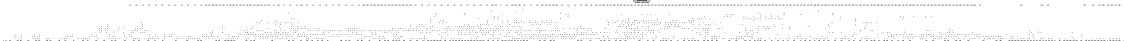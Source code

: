 # Network structure generated by ABC

digraph network {
size = "7.5,10";
center = true;
edge [dir = back];

{
  node [shape = plaintext];
  edge [style = invis];
  LevelTitle1 [label=""];
  LevelTitle2 [label=""];
  Level18 [label = ""];
  Level17 [label = ""];
  Level16 [label = ""];
  Level15 [label = ""];
  Level14 [label = ""];
  Level13 [label = ""];
  Level12 [label = ""];
  Level11 [label = ""];
  Level10 [label = ""];
  Level9 [label = ""];
  Level8 [label = ""];
  Level7 [label = ""];
  Level6 [label = ""];
  Level5 [label = ""];
  Level4 [label = ""];
  Level3 [label = ""];
  Level2 [label = ""];
  Level1 [label = ""];
  Level0 [label = ""];
  LevelTitle1 ->  LevelTitle2 ->  Level18 ->  Level17 ->  Level16 ->  Level15 ->  Level14 ->  Level13 ->  Level12 ->  Level11 ->  Level10 ->  Level9 ->  Level8 ->  Level7 ->  Level6 ->  Level5 ->  Level4 ->  Level3 ->  Level2 ->  Level1 ->  Level0;
}

{
  rank = same;
  LevelTitle1;
  title1 [shape=plaintext,
          fontsize=20,
          fontname = "Times-Roman",
          label="Network structure visualized by ABC\nBenchmark \"s5378.bench\". Time was Thu Oct  8 20:27:48 2020. "
         ];
}

{
  rank = same;
  LevelTitle2;
  title2 [shape=plaintext,
          fontsize=18,
          fontname = "Times-Roman",
          label="The network contains 1411 logic nodes and 164 latches.\n"
         ];
}

{
  rank = same;
  Level18;
  Node37 [label = "n3104gat", shape = invtriangle, color = coral, fillcolor = coral];
  Node38 [label = "n3105gat", shape = invtriangle, color = coral, fillcolor = coral];
  Node39 [label = "n3106gat", shape = invtriangle, color = coral, fillcolor = coral];
  Node40 [label = "n3107gat", shape = invtriangle, color = coral, fillcolor = coral];
  Node41 [label = "n3108gat", shape = invtriangle, color = coral, fillcolor = coral];
  Node42 [label = "n3109gat", shape = invtriangle, color = coral, fillcolor = coral];
  Node43 [label = "n3110gat", shape = invtriangle, color = coral, fillcolor = coral];
  Node44 [label = "n3111gat", shape = invtriangle, color = coral, fillcolor = coral];
  Node45 [label = "n3112gat", shape = invtriangle, color = coral, fillcolor = coral];
  Node46 [label = "n3113gat", shape = invtriangle, color = coral, fillcolor = coral];
  Node47 [label = "n3114gat", shape = invtriangle, color = coral, fillcolor = coral];
  Node48 [label = "n3115gat", shape = invtriangle, color = coral, fillcolor = coral];
  Node49 [label = "n3116gat", shape = invtriangle, color = coral, fillcolor = coral];
  Node50 [label = "n3117gat", shape = invtriangle, color = coral, fillcolor = coral];
  Node51 [label = "n3118gat", shape = invtriangle, color = coral, fillcolor = coral];
  Node52 [label = "n3119gat", shape = invtriangle, color = coral, fillcolor = coral];
  Node53 [label = "n3120gat", shape = invtriangle, color = coral, fillcolor = coral];
  Node54 [label = "n3121gat", shape = invtriangle, color = coral, fillcolor = coral];
  Node55 [label = "n3122gat", shape = invtriangle, color = coral, fillcolor = coral];
  Node56 [label = "n3123gat", shape = invtriangle, color = coral, fillcolor = coral];
  Node57 [label = "n3124gat", shape = invtriangle, color = coral, fillcolor = coral];
  Node58 [label = "n3125gat", shape = invtriangle, color = coral, fillcolor = coral];
  Node59 [label = "n3126gat", shape = invtriangle, color = coral, fillcolor = coral];
  Node60 [label = "n3127gat", shape = invtriangle, color = coral, fillcolor = coral];
  Node61 [label = "n3128gat", shape = invtriangle, color = coral, fillcolor = coral];
  Node62 [label = "n3129gat", shape = invtriangle, color = coral, fillcolor = coral];
  Node63 [label = "n3130gat", shape = invtriangle, color = coral, fillcolor = coral];
  Node64 [label = "n3131gat", shape = invtriangle, color = coral, fillcolor = coral];
  Node65 [label = "n3132gat", shape = invtriangle, color = coral, fillcolor = coral];
  Node66 [label = "n3133gat", shape = invtriangle, color = coral, fillcolor = coral];
  Node67 [label = "n3134gat", shape = invtriangle, color = coral, fillcolor = coral];
  Node68 [label = "n3135gat", shape = invtriangle, color = coral, fillcolor = coral];
  Node69 [label = "n3136gat", shape = invtriangle, color = coral, fillcolor = coral];
  Node70 [label = "n3137gat", shape = invtriangle, color = coral, fillcolor = coral];
  Node71 [label = "n3138gat", shape = invtriangle, color = coral, fillcolor = coral];
  Node72 [label = "n3139gat", shape = invtriangle, color = coral, fillcolor = coral];
  Node73 [label = "n3140gat", shape = invtriangle, color = coral, fillcolor = coral];
  Node74 [label = "n3141gat", shape = invtriangle, color = coral, fillcolor = coral];
  Node75 [label = "n3142gat", shape = invtriangle, color = coral, fillcolor = coral];
  Node76 [label = "n3143gat", shape = invtriangle, color = coral, fillcolor = coral];
  Node77 [label = "n3144gat", shape = invtriangle, color = coral, fillcolor = coral];
  Node78 [label = "n3145gat", shape = invtriangle, color = coral, fillcolor = coral];
  Node79 [label = "n3146gat", shape = invtriangle, color = coral, fillcolor = coral];
  Node80 [label = "n3147gat", shape = invtriangle, color = coral, fillcolor = coral];
  Node81 [label = "n3148gat", shape = invtriangle, color = coral, fillcolor = coral];
  Node82 [label = "n3149gat", shape = invtriangle, color = coral, fillcolor = coral];
  Node83 [label = "n3150gat", shape = invtriangle, color = coral, fillcolor = coral];
  Node84 [label = "n3151gat", shape = invtriangle, color = coral, fillcolor = coral];
  Node85 [label = "n3152gat", shape = invtriangle, color = coral, fillcolor = coral];
  Node87 [label = "n673gatL_in", shape = box, color = coral, fillcolor = coral];
  Node90 [label = "n398gatL_in", shape = box, color = coral, fillcolor = coral];
  Node93 [label = "n402gatL_in", shape = box, color = coral, fillcolor = coral];
  Node96 [label = "n919gatL_in", shape = box, color = coral, fillcolor = coral];
  Node99 [label = "n846gatL_in", shape = box, color = coral, fillcolor = coral];
  Node102 [label = "n2510gatL_in", shape = box, color = coral, fillcolor = coral];
  Node105 [label = "n271gatL_in", shape = box, color = coral, fillcolor = coral];
  Node108 [label = "n160gatL_in", shape = box, color = coral, fillcolor = coral];
  Node111 [label = "n337gatL_in", shape = box, color = coral, fillcolor = coral];
  Node114 [label = "n842gatL_in", shape = box, color = coral, fillcolor = coral];
  Node117 [label = "n341gatL_in", shape = box, color = coral, fillcolor = coral];
  Node120 [label = "n2522gatL_in", shape = box, color = coral, fillcolor = coral];
  Node123 [label = "n2472gatL_in", shape = box, color = coral, fillcolor = coral];
  Node126 [label = "n2319gatL_in", shape = box, color = coral, fillcolor = coral];
  Node129 [label = "n1821gatL_in", shape = box, color = coral, fillcolor = coral];
  Node132 [label = "n2029gatL_in", shape = box, color = coral, fillcolor = coral];
  Node135 [label = "n1829gatL_in", shape = box, color = coral, fillcolor = coral];
  Node138 [label = "n2476gatL_in", shape = box, color = coral, fillcolor = coral];
  Node141 [label = "n1068gatL_in", shape = box, color = coral, fillcolor = coral];
  Node144 [label = "n957gatL_in", shape = box, color = coral, fillcolor = coral];
  Node147 [label = "n861gatL_in", shape = box, color = coral, fillcolor = coral];
  Node150 [label = "n1294gatL_in", shape = box, color = coral, fillcolor = coral];
  Node153 [label = "n1241gatL_in", shape = box, color = coral, fillcolor = coral];
  Node156 [label = "n865gatL_in", shape = box, color = coral, fillcolor = coral];
  Node159 [label = "n1080gatL_in", shape = box, color = coral, fillcolor = coral];
  Node162 [label = "n1148gatL_in", shape = box, color = coral, fillcolor = coral];
  Node165 [label = "n2468gatL_in", shape = box, color = coral, fillcolor = coral];
  Node168 [label = "n834gatL_in", shape = box, color = coral, fillcolor = coral];
  Node171 [label = "n707gatL_in", shape = box, color = coral, fillcolor = coral];
  Node174 [label = "n838gatL_in", shape = box, color = coral, fillcolor = coral];
  Node177 [label = "n830gatL_in", shape = box, color = coral, fillcolor = coral];
  Node180 [label = "n614gatL_in", shape = box, color = coral, fillcolor = coral];
  Node183 [label = "n2526gatL_in", shape = box, color = coral, fillcolor = coral];
  Node186 [label = "n680gatL_in", shape = box, color = coral, fillcolor = coral];
  Node189 [label = "n816gatL_in", shape = box, color = coral, fillcolor = coral];
  Node192 [label = "n580gatL_in", shape = box, color = coral, fillcolor = coral];
  Node195 [label = "n824gatL_in", shape = box, color = coral, fillcolor = coral];
  Node198 [label = "n820gatL_in", shape = box, color = coral, fillcolor = coral];
  Node201 [label = "n883gatL_in", shape = box, color = coral, fillcolor = coral];
  Node204 [label = "n584gatL_in", shape = box, color = coral, fillcolor = coral];
  Node207 [label = "n684gatL_in", shape = box, color = coral, fillcolor = coral];
  Node210 [label = "n699gatL_in", shape = box, color = coral, fillcolor = coral];
  Node213 [label = "n2464gatL_in", shape = box, color = coral, fillcolor = coral];
  Node216 [label = "n2399gatL_in", shape = box, color = coral, fillcolor = coral];
  Node219 [label = "n2343gatL_in", shape = box, color = coral, fillcolor = coral];
  Node222 [label = "n2203gatL_in", shape = box, color = coral, fillcolor = coral];
  Node225 [label = "n2562gatL_in", shape = box, color = coral, fillcolor = coral];
  Node228 [label = "n2207gatL_in", shape = box, color = coral, fillcolor = coral];
  Node231 [label = "n2626gatL_in", shape = box, color = coral, fillcolor = coral];
  Node234 [label = "n2490gatL_in", shape = box, color = coral, fillcolor = coral];
  Node237 [label = "n2622gatL_in", shape = box, color = coral, fillcolor = coral];
  Node240 [label = "n2630gatL_in", shape = box, color = coral, fillcolor = coral];
  Node243 [label = "n2543gatL_in", shape = box, color = coral, fillcolor = coral];
  Node246 [label = "n2102gatL_in", shape = box, color = coral, fillcolor = coral];
  Node249 [label = "n1880gatL_in", shape = box, color = coral, fillcolor = coral];
  Node252 [label = "n1763gatL_in", shape = box, color = coral, fillcolor = coral];
  Node255 [label = "n2155gatL_in", shape = box, color = coral, fillcolor = coral];
  Node258 [label = "n1035gatL_in", shape = box, color = coral, fillcolor = coral];
  Node261 [label = "n1121gatL_in", shape = box, color = coral, fillcolor = coral];
  Node264 [label = "n1072gatL_in", shape = box, color = coral, fillcolor = coral];
  Node267 [label = "n1282gatL_in", shape = box, color = coral, fillcolor = coral];
  Node270 [label = "n1226gatL_in", shape = box, color = coral, fillcolor = coral];
  Node273 [label = "n931gatL_in", shape = box, color = coral, fillcolor = coral];
  Node276 [label = "n1135gatL_in", shape = box, color = coral, fillcolor = coral];
  Node279 [label = "n1045gatL_in", shape = box, color = coral, fillcolor = coral];
  Node282 [label = "n1197gatL_in", shape = box, color = coral, fillcolor = coral];
  Node285 [label = "n2518gatL_in", shape = box, color = coral, fillcolor = coral];
  Node288 [label = "n667gatL_in", shape = box, color = coral, fillcolor = coral];
  Node291 [label = "n659gatL_in", shape = box, color = coral, fillcolor = coral];
  Node294 [label = "n553gatL_in", shape = box, color = coral, fillcolor = coral];
  Node297 [label = "n777gatL_in", shape = box, color = coral, fillcolor = coral];
  Node300 [label = "n561gatL_in", shape = box, color = coral, fillcolor = coral];
  Node303 [label = "n366gatL_in", shape = box, color = coral, fillcolor = coral];
  Node306 [label = "n322gatL_in", shape = box, color = coral, fillcolor = coral];
  Node309 [label = "n318gatL_in", shape = box, color = coral, fillcolor = coral];
  Node312 [label = "n314gatL_in", shape = box, color = coral, fillcolor = coral];
  Node315 [label = "n2599gatL_in", shape = box, color = coral, fillcolor = coral];
  Node318 [label = "n2588gatL_in", shape = box, color = coral, fillcolor = coral];
  Node321 [label = "n2640gatL_in", shape = box, color = coral, fillcolor = coral];
  Node324 [label = "n2658gatL_in", shape = box, color = coral, fillcolor = coral];
  Node327 [label = "n2495gatL_in", shape = box, color = coral, fillcolor = coral];
  Node330 [label = "n2390gatL_in", shape = box, color = coral, fillcolor = coral];
  Node333 [label = "n2270gatL_in", shape = box, color = coral, fillcolor = coral];
  Node336 [label = "n2339gatL_in", shape = box, color = coral, fillcolor = coral];
  Node339 [label = "n2502gatL_in", shape = box, color = coral, fillcolor = coral];
  Node342 [label = "n2634gatL_in", shape = box, color = coral, fillcolor = coral];
  Node345 [label = "n2506gatL_in", shape = box, color = coral, fillcolor = coral];
  Node348 [label = "n1834gatL_in", shape = box, color = coral, fillcolor = coral];
  Node351 [label = "n1767gatL_in", shape = box, color = coral, fillcolor = coral];
  Node354 [label = "n2084gatL_in", shape = box, color = coral, fillcolor = coral];
  Node357 [label = "n2143gatL_in", shape = box, color = coral, fillcolor = coral];
  Node360 [label = "n2061gatL_in", shape = box, color = coral, fillcolor = coral];
  Node363 [label = "n2139gatL_in", shape = box, color = coral, fillcolor = coral];
  Node366 [label = "n1899gatL_in", shape = box, color = coral, fillcolor = coral];
  Node369 [label = "n1850gatL_in", shape = box, color = coral, fillcolor = coral];
  Node372 [label = "n2403gatL_in", shape = box, color = coral, fillcolor = coral];
  Node375 [label = "n2394gatL_in", shape = box, color = coral, fillcolor = coral];
  Node378 [label = "n2440gatL_in", shape = box, color = coral, fillcolor = coral];
  Node381 [label = "n2407gatL_in", shape = box, color = coral, fillcolor = coral];
  Node384 [label = "n2347gatL_in", shape = box, color = coral, fillcolor = coral];
  Node387 [label = "n1389gatL_in", shape = box, color = coral, fillcolor = coral];
  Node390 [label = "n2021gatL_in", shape = box, color = coral, fillcolor = coral];
  Node393 [label = "n1394gatL_in", shape = box, color = coral, fillcolor = coral];
  Node396 [label = "n1496gatL_in", shape = box, color = coral, fillcolor = coral];
  Node399 [label = "n2091gatL_in", shape = box, color = coral, fillcolor = coral];
  Node402 [label = "n1332gatL_in", shape = box, color = coral, fillcolor = coral];
  Node405 [label = "n1740gatL_in", shape = box, color = coral, fillcolor = coral];
  Node408 [label = "n2179gatL_in", shape = box, color = coral, fillcolor = coral];
  Node411 [label = "n2190gatL_in", shape = box, color = coral, fillcolor = coral];
  Node414 [label = "n2135gatL_in", shape = box, color = coral, fillcolor = coral];
  Node417 [label = "n2262gatL_in", shape = box, color = coral, fillcolor = coral];
  Node420 [label = "n2182gatL_in", shape = box, color = coral, fillcolor = coral];
  Node423 [label = "n1433gatL_in", shape = box, color = coral, fillcolor = coral];
  Node426 [label = "n1316gatL_in", shape = box, color = coral, fillcolor = coral];
  Node429 [label = "n1363gatL_in", shape = box, color = coral, fillcolor = coral];
  Node432 [label = "n1312gatL_in", shape = box, color = coral, fillcolor = coral];
  Node435 [label = "n1775gatL_in", shape = box, color = coral, fillcolor = coral];
  Node438 [label = "n1871gatL_in", shape = box, color = coral, fillcolor = coral];
  Node441 [label = "n2592gatL_in", shape = box, color = coral, fillcolor = coral];
  Node444 [label = "n1508gatL_in", shape = box, color = coral, fillcolor = coral];
  Node447 [label = "n1678gatL_in", shape = box, color = coral, fillcolor = coral];
  Node450 [label = "n2309gatL_in", shape = box, color = coral, fillcolor = coral];
  Node453 [label = "n2450gatL_in", shape = box, color = coral, fillcolor = coral];
  Node456 [label = "n2446gatL_in", shape = box, color = coral, fillcolor = coral];
  Node459 [label = "n2095gatL_in", shape = box, color = coral, fillcolor = coral];
  Node462 [label = "n2176gatL_in", shape = box, color = coral, fillcolor = coral];
  Node465 [label = "n2169gatL_in", shape = box, color = coral, fillcolor = coral];
  Node468 [label = "n2454gatL_in", shape = box, color = coral, fillcolor = coral];
  Node471 [label = "n2040gatL_in", shape = box, color = coral, fillcolor = coral];
  Node474 [label = "n2044gatL_in", shape = box, color = coral, fillcolor = coral];
  Node477 [label = "n2037gatL_in", shape = box, color = coral, fillcolor = coral];
  Node480 [label = "n2025gatL_in", shape = box, color = coral, fillcolor = coral];
  Node483 [label = "n2099gatL_in", shape = box, color = coral, fillcolor = coral];
  Node486 [label = "n2266gatL_in", shape = box, color = coral, fillcolor = coral];
  Node489 [label = "n2033gatL_in", shape = box, color = coral, fillcolor = coral];
  Node492 [label = "n2110gatL_in", shape = box, color = coral, fillcolor = coral];
  Node495 [label = "n2125gatL_in", shape = box, color = coral, fillcolor = coral];
  Node498 [label = "n2121gatL_in", shape = box, color = coral, fillcolor = coral];
  Node501 [label = "n2117gatL_in", shape = box, color = coral, fillcolor = coral];
  Node504 [label = "n1975gatL_in", shape = box, color = coral, fillcolor = coral];
  Node507 [label = "n2644gatL_in", shape = box, color = coral, fillcolor = coral];
  Node510 [label = "n156gatL_in", shape = box, color = coral, fillcolor = coral];
  Node513 [label = "n152gatL_in", shape = box, color = coral, fillcolor = coral];
  Node516 [label = "n331gatL_in", shape = box, color = coral, fillcolor = coral];
  Node519 [label = "n388gatL_in", shape = box, color = coral, fillcolor = coral];
  Node522 [label = "n463gatL_in", shape = box, color = coral, fillcolor = coral];
  Node525 [label = "n327gatL_in", shape = box, color = coral, fillcolor = coral];
  Node528 [label = "n384gatL_in", shape = box, color = coral, fillcolor = coral];
  Node531 [label = "n256gatL_in", shape = box, color = coral, fillcolor = coral];
  Node534 [label = "n470gatL_in", shape = box, color = coral, fillcolor = coral];
  Node537 [label = "n148gatL_in", shape = box, color = coral, fillcolor = coral];
  Node540 [label = "n2458gatL_in", shape = box, color = coral, fillcolor = coral];
  Node543 [label = "n2514gatL_in", shape = box, color = coral, fillcolor = coral];
  Node546 [label = "n1771gatL_in", shape = box, color = coral, fillcolor = coral];
  Node549 [label = "n1336gatL_in", shape = box, color = coral, fillcolor = coral];
  Node552 [label = "n1748gatL_in", shape = box, color = coral, fillcolor = coral];
  Node555 [label = "n1675gatL_in", shape = box, color = coral, fillcolor = coral];
  Node558 [label = "n1807gatL_in", shape = box, color = coral, fillcolor = coral];
  Node561 [label = "n1340gatL_in", shape = box, color = coral, fillcolor = coral];
  Node564 [label = "n1456gatL_in", shape = box, color = coral, fillcolor = coral];
  Node567 [label = "n1525gatL_in", shape = box, color = coral, fillcolor = coral];
  Node570 [label = "n1462gatL_in", shape = box, color = coral, fillcolor = coral];
  Node573 [label = "n1596gatL_in", shape = box, color = coral, fillcolor = coral];
  Node576 [label = "n1588gatL_in", shape = box, color = coral, fillcolor = coral];
}

{
  rank = same;
  Level17;
  Node1407 [label = "1407\n", shape = ellipse];
  Node1434 [label = "1434\n", shape = ellipse];
}

{
  rank = same;
  Level16;
  Node1381 [label = "1381\n", shape = ellipse];
}

{
  rank = same;
  Level15;
  Node1229 [label = "1229\n", shape = ellipse];
  Node1380 [label = "1380\n", shape = ellipse];
  Node1899 [label = "1899\n", shape = ellipse];
}

{
  rank = same;
  Level14;
  Node1059 [label = "1059\n", shape = ellipse];
  Node1084 [label = "1084\n", shape = ellipse];
  Node1227 [label = "1227\n", shape = ellipse];
  Node1228 [label = "1228\n", shape = ellipse];
  Node1289 [label = "1289\n", shape = ellipse];
  Node1812 [label = "1812\n", shape = ellipse];
  Node1883 [label = "1883\n", shape = ellipse];
  Node1898 [label = "1898\n", shape = ellipse];
  Node1911 [label = "1911\n", shape = ellipse];
}

{
  rank = same;
  Level13;
  Node1048 [label = "1048\n", shape = ellipse];
  Node1075 [label = "1075\n", shape = ellipse];
  Node1225 [label = "1225\n", shape = ellipse];
  Node1288 [label = "1288\n", shape = ellipse];
  Node1716 [label = "1716\n", shape = ellipse];
  Node1720 [label = "1720\n", shape = ellipse];
  Node1724 [label = "1724\n", shape = ellipse];
  Node1728 [label = "1728\n", shape = ellipse];
  Node1732 [label = "1732\n", shape = ellipse];
  Node1736 [label = "1736\n", shape = ellipse];
  Node1740 [label = "1740\n", shape = ellipse];
  Node1744 [label = "1744\n", shape = ellipse];
  Node1748 [label = "1748\n", shape = ellipse];
  Node1809 [label = "1809\n", shape = ellipse];
  Node1881 [label = "1881\n", shape = ellipse];
  Node1897 [label = "1897\n", shape = ellipse];
  Node1902 [label = "1902\n", shape = ellipse];
  Node1908 [label = "1908\n", shape = ellipse];
  Node1910 [label = "1910\n", shape = ellipse];
  Node1974 [label = "1974\n", shape = ellipse];
}

{
  rank = same;
  Level12;
  Node1047 [label = "1047\n", shape = ellipse];
  Node1224 [label = "1224\n", shape = ellipse];
  Node1243 [label = "1243\n", shape = ellipse];
  Node1287 [label = "1287\n", shape = ellipse];
  Node1660 [label = "1660\n", shape = ellipse];
  Node1661 [label = "1661\n", shape = ellipse];
  Node1662 [label = "1662\n", shape = ellipse];
  Node1663 [label = "1663\n", shape = ellipse];
  Node1715 [label = "1715\n", shape = ellipse];
  Node1719 [label = "1719\n", shape = ellipse];
  Node1723 [label = "1723\n", shape = ellipse];
  Node1727 [label = "1727\n", shape = ellipse];
  Node1731 [label = "1731\n", shape = ellipse];
  Node1735 [label = "1735\n", shape = ellipse];
  Node1739 [label = "1739\n", shape = ellipse];
  Node1743 [label = "1743\n", shape = ellipse];
  Node1747 [label = "1747\n", shape = ellipse];
  Node1775 [label = "1775\n", shape = ellipse];
  Node1808 [label = "1808\n", shape = ellipse];
  Node1811 [label = "1811\n", shape = ellipse];
  Node1880 [label = "1880\n", shape = ellipse];
}

{
  rank = same;
  Level11;
  Node1019 [label = "1019\n", shape = ellipse];
  Node1035 [label = "1035\n", shape = ellipse];
  Node1046 [label = "1046\n", shape = ellipse];
  Node1083 [label = "1083\n", shape = ellipse];
  Node1222 [label = "1222\n", shape = ellipse];
  Node1241 [label = "1241\n", shape = ellipse];
  Node1242 [label = "1242\n", shape = ellipse];
  Node1250 [label = "1250\n", shape = ellipse];
  Node1371 [label = "1371\n", shape = ellipse];
  Node1563 [label = "1563\n", shape = ellipse];
  Node1575 [label = "1575\n", shape = ellipse];
  Node1582 [label = "1582\n", shape = ellipse];
  Node1595 [label = "1595\n", shape = ellipse];
  Node1606 [label = "1606\n", shape = ellipse];
  Node1659 [label = "1659\n", shape = ellipse];
  Node1712 [label = "1712\n", shape = ellipse];
  Node1714 [label = "1714\n", shape = ellipse];
  Node1717 [label = "1717\n", shape = ellipse];
  Node1718 [label = "1718\n", shape = ellipse];
  Node1721 [label = "1721\n", shape = ellipse];
  Node1722 [label = "1722\n", shape = ellipse];
  Node1725 [label = "1725\n", shape = ellipse];
  Node1726 [label = "1726\n", shape = ellipse];
  Node1729 [label = "1729\n", shape = ellipse];
  Node1730 [label = "1730\n", shape = ellipse];
  Node1733 [label = "1733\n", shape = ellipse];
  Node1734 [label = "1734\n", shape = ellipse];
  Node1737 [label = "1737\n", shape = ellipse];
  Node1738 [label = "1738\n", shape = ellipse];
  Node1741 [label = "1741\n", shape = ellipse];
  Node1742 [label = "1742\n", shape = ellipse];
  Node1745 [label = "1745\n", shape = ellipse];
  Node1746 [label = "1746\n", shape = ellipse];
  Node1807 [label = "1807\n", shape = ellipse];
  Node1810 [label = "1810\n", shape = ellipse];
  Node1879 [label = "1879\n", shape = ellipse];
}

{
  rank = same;
  Level10;
  Node1018 [label = "1018\n", shape = ellipse];
  Node1034 [label = "1034\n", shape = ellipse];
  Node1045 [label = "1045\n", shape = ellipse];
  Node1082 [label = "1082\n", shape = ellipse];
  Node1092 [label = "1092\n", shape = ellipse];
  Node1100 [label = "1100\n", shape = ellipse];
  Node1108 [label = "1108\n", shape = ellipse];
  Node1116 [label = "1116\n", shape = ellipse];
  Node1124 [label = "1124\n", shape = ellipse];
  Node1132 [label = "1132\n", shape = ellipse];
  Node1140 [label = "1140\n", shape = ellipse];
  Node1148 [label = "1148\n", shape = ellipse];
  Node1221 [label = "1221\n", shape = ellipse];
  Node1235 [label = "1235\n", shape = ellipse];
  Node1240 [label = "1240\n", shape = ellipse];
  Node1249 [label = "1249\n", shape = ellipse];
  Node1370 [label = "1370\n", shape = ellipse];
  Node1509 [label = "1509\n", shape = ellipse];
  Node1518 [label = "1518\n", shape = ellipse];
  Node1524 [label = "1524\n", shape = ellipse];
  Node1533 [label = "1533\n", shape = ellipse];
  Node1538 [label = "1538\n", shape = ellipse];
  Node1562 [label = "1562\n", shape = ellipse];
  Node1574 [label = "1574\n", shape = ellipse];
  Node1581 [label = "1581\n", shape = ellipse];
  Node1594 [label = "1594\n", shape = ellipse];
  Node1605 [label = "1605\n", shape = ellipse];
  Node1658 [label = "1658\n", shape = ellipse];
  Node1694 [label = "1694\n", shape = ellipse];
  Node1696 [label = "1696\n", shape = ellipse];
  Node1698 [label = "1698\n", shape = ellipse];
  Node1700 [label = "1700\n", shape = ellipse];
  Node1702 [label = "1702\n", shape = ellipse];
  Node1704 [label = "1704\n", shape = ellipse];
  Node1706 [label = "1706\n", shape = ellipse];
  Node1708 [label = "1708\n", shape = ellipse];
  Node1710 [label = "1710\n", shape = ellipse];
  Node1711 [label = "1711\n", shape = ellipse];
  Node1713 [label = "1713\n", shape = ellipse];
  Node1842 [label = "1842\n", shape = ellipse];
  Node1863 [label = "1863\n", shape = ellipse];
}

{
  rank = same;
  Level9;
  Node604 [label = "604\n", shape = ellipse];
  Node619 [label = "619\n", shape = ellipse];
  Node750 [label = "750\n", shape = ellipse];
  Node803 [label = "803\n", shape = ellipse];
  Node856 [label = "856\n", shape = ellipse];
  Node865 [label = "865\n", shape = ellipse];
  Node918 [label = "918\n", shape = ellipse];
  Node971 [label = "971\n", shape = ellipse];
  Node1016 [label = "1016\n", shape = ellipse];
  Node1017 [label = "1017\n", shape = ellipse];
  Node1031 [label = "1031\n", shape = ellipse];
  Node1032 [label = "1032\n", shape = ellipse];
  Node1033 [label = "1033\n", shape = ellipse];
  Node1043 [label = "1043\n", shape = ellipse];
  Node1078 [label = "1078\n", shape = ellipse];
  Node1085 [label = "1085\n", shape = ellipse];
  Node1091 [label = "1091\n", shape = ellipse];
  Node1098 [label = "1098\n", shape = ellipse];
  Node1099 [label = "1099\n", shape = ellipse];
  Node1106 [label = "1106\n", shape = ellipse];
  Node1107 [label = "1107\n", shape = ellipse];
  Node1109 [label = "1109\n", shape = ellipse];
  Node1115 [label = "1115\n", shape = ellipse];
  Node1122 [label = "1122\n", shape = ellipse];
  Node1123 [label = "1123\n", shape = ellipse];
  Node1130 [label = "1130\n", shape = ellipse];
  Node1131 [label = "1131\n", shape = ellipse];
  Node1133 [label = "1133\n", shape = ellipse];
  Node1139 [label = "1139\n", shape = ellipse];
  Node1141 [label = "1141\n", shape = ellipse];
  Node1147 [label = "1147\n", shape = ellipse];
  Node1215 [label = "1215\n", shape = ellipse];
  Node1223 [label = "1223\n", shape = ellipse];
  Node1234 [label = "1234\n", shape = ellipse];
  Node1239 [label = "1239\n", shape = ellipse];
  Node1247 [label = "1247\n", shape = ellipse];
  Node1248 [label = "1248\n", shape = ellipse];
  Node1369 [label = "1369\n", shape = ellipse];
  Node1507 [label = "1507\n", shape = ellipse];
  Node1508 [label = "1508\n", shape = ellipse];
  Node1510 [label = "1510\n", shape = ellipse];
  Node1517 [label = "1517\n", shape = ellipse];
  Node1522 [label = "1522\n", shape = ellipse];
  Node1523 [label = "1523\n", shape = ellipse];
  Node1531 [label = "1531\n", shape = ellipse];
  Node1532 [label = "1532\n", shape = ellipse];
  Node1536 [label = "1536\n", shape = ellipse];
  Node1537 [label = "1537\n", shape = ellipse];
  Node1545 [label = "1545\n", shape = ellipse];
  Node1548 [label = "1548\n", shape = ellipse];
  Node1551 [label = "1551\n", shape = ellipse];
  Node1560 [label = "1560\n", shape = ellipse];
  Node1572 [label = "1572\n", shape = ellipse];
  Node1579 [label = "1579\n", shape = ellipse];
  Node1585 [label = "1585\n", shape = ellipse];
  Node1592 [label = "1592\n", shape = ellipse];
  Node1603 [label = "1603\n", shape = ellipse];
  Node1627 [label = "1627\n", shape = ellipse];
  Node1628 [label = "1628\n", shape = ellipse];
  Node1629 [label = "1629\n", shape = ellipse];
  Node1630 [label = "1630\n", shape = ellipse];
  Node1657 [label = "1657\n", shape = ellipse];
  Node1678 [label = "1678\n", shape = ellipse];
  Node1693 [label = "1693\n", shape = ellipse];
  Node1695 [label = "1695\n", shape = ellipse];
  Node1697 [label = "1697\n", shape = ellipse];
  Node1699 [label = "1699\n", shape = ellipse];
  Node1701 [label = "1701\n", shape = ellipse];
  Node1703 [label = "1703\n", shape = ellipse];
  Node1705 [label = "1705\n", shape = ellipse];
  Node1707 [label = "1707\n", shape = ellipse];
  Node1709 [label = "1709\n", shape = ellipse];
  Node1762 [label = "1762\n", shape = ellipse];
  Node1789 [label = "1789\n", shape = ellipse];
  Node1841 [label = "1841\n", shape = ellipse];
  Node1862 [label = "1862\n", shape = ellipse];
  Node1878 [label = "1878\n", shape = ellipse];
  Node1984 [label = "1984\n", shape = ellipse];
}

{
  rank = same;
  Level8;
  Node603 [label = "603\n", shape = ellipse];
  Node618 [label = "618\n", shape = ellipse];
  Node690 [label = "690\n", shape = ellipse];
  Node722 [label = "722\n", shape = ellipse];
  Node749 [label = "749\n", shape = ellipse];
  Node758 [label = "758\n", shape = ellipse];
  Node802 [label = "802\n", shape = ellipse];
  Node811 [label = "811\n", shape = ellipse];
  Node855 [label = "855\n", shape = ellipse];
  Node864 [label = "864\n", shape = ellipse];
  Node873 [label = "873\n", shape = ellipse];
  Node917 [label = "917\n", shape = ellipse];
  Node926 [label = "926\n", shape = ellipse];
  Node970 [label = "970\n", shape = ellipse];
  Node979 [label = "979\n", shape = ellipse];
  Node1015 [label = "1015\n", shape = ellipse];
  Node1030 [label = "1030\n", shape = ellipse];
  Node1074 [label = "1074\n", shape = ellipse];
  Node1077 [label = "1077\n", shape = ellipse];
  Node1202 [label = "1202\n", shape = ellipse];
  Node1207 [label = "1207\n", shape = ellipse];
  Node1214 [label = "1214\n", shape = ellipse];
  Node1226 [label = "1226\n", shape = ellipse];
  Node1233 [label = "1233\n", shape = ellipse];
  Node1236 [label = "1236\n", shape = ellipse];
  Node1368 [label = "1368\n", shape = ellipse];
  Node1440 [label = "1440\n", shape = ellipse];
  Node1461 [label = "1461\n", shape = ellipse];
  Node1498 [label = "1498\n", shape = ellipse];
  Node1506 [label = "1506\n", shape = ellipse];
  Node1530 [label = "1530\n", shape = ellipse];
  Node1544 [label = "1544\n", shape = ellipse];
  Node1547 [label = "1547\n", shape = ellipse];
  Node1549 [label = "1549\n", shape = ellipse];
  Node1553 [label = "1553\n", shape = ellipse];
  Node1561 [label = "1561\n", shape = ellipse];
  Node1564 [label = "1564\n", shape = ellipse];
  Node1576 [label = "1576\n", shape = ellipse];
  Node1583 [label = "1583\n", shape = ellipse];
  Node1586 [label = "1586\n", shape = ellipse];
  Node1596 [label = "1596\n", shape = ellipse];
  Node1602 [label = "1602\n", shape = ellipse];
  Node1626 [label = "1626\n", shape = ellipse];
  Node1656 [label = "1656\n", shape = ellipse];
  Node1677 [label = "1677\n", shape = ellipse];
  Node1691 [label = "1691\n", shape = ellipse];
  Node1766 [label = "1766\n", shape = ellipse];
  Node1767 [label = "1767\n", shape = ellipse];
  Node1768 [label = "1768\n", shape = ellipse];
  Node1788 [label = "1788\n", shape = ellipse];
  Node1826 [label = "1826\n", shape = ellipse];
  Node1832 [label = "1832\n", shape = ellipse];
  Node1840 [label = "1840\n", shape = ellipse];
  Node1848 [label = "1848\n", shape = ellipse];
  Node1855 [label = "1855\n", shape = ellipse];
  Node1877 [label = "1877\n", shape = ellipse];
  Node1896 [label = "1896\n", shape = ellipse];
}

{
  rank = same;
  Level7;
  Node596 [label = "596\n", shape = ellipse];
  Node611 [label = "611\n", shape = ellipse];
  Node688 [label = "688\n", shape = ellipse];
  Node689 [label = "689\n", shape = ellipse];
  Node714 [label = "714\n", shape = ellipse];
  Node747 [label = "747\n", shape = ellipse];
  Node748 [label = "748\n", shape = ellipse];
  Node757 [label = "757\n", shape = ellipse];
  Node800 [label = "800\n", shape = ellipse];
  Node801 [label = "801\n", shape = ellipse];
  Node810 [label = "810\n", shape = ellipse];
  Node853 [label = "853\n", shape = ellipse];
  Node854 [label = "854\n", shape = ellipse];
  Node863 [label = "863\n", shape = ellipse];
  Node872 [label = "872\n", shape = ellipse];
  Node915 [label = "915\n", shape = ellipse];
  Node916 [label = "916\n", shape = ellipse];
  Node925 [label = "925\n", shape = ellipse];
  Node968 [label = "968\n", shape = ellipse];
  Node969 [label = "969\n", shape = ellipse];
  Node978 [label = "978\n", shape = ellipse];
  Node1013 [label = "1013\n", shape = ellipse];
  Node1014 [label = "1014\n", shape = ellipse];
  Node1026 [label = "1026\n", shape = ellipse];
  Node1070 [label = "1070\n", shape = ellipse];
  Node1076 [label = "1076\n", shape = ellipse];
  Node1090 [label = "1090\n", shape = ellipse];
  Node1097 [label = "1097\n", shape = ellipse];
  Node1105 [label = "1105\n", shape = ellipse];
  Node1114 [label = "1114\n", shape = ellipse];
  Node1121 [label = "1121\n", shape = ellipse];
  Node1129 [label = "1129\n", shape = ellipse];
  Node1138 [label = "1138\n", shape = ellipse];
  Node1146 [label = "1146\n", shape = ellipse];
  Node1180 [label = "1180\n", shape = ellipse];
  Node1191 [label = "1191\n", shape = ellipse];
  Node1201 [label = "1201\n", shape = ellipse];
  Node1206 [label = "1206\n", shape = ellipse];
  Node1212 [label = "1212\n", shape = ellipse];
  Node1232 [label = "1232\n", shape = ellipse];
  Node1313 [label = "1313\n", shape = ellipse];
  Node1321 [label = "1321\n", shape = ellipse];
  Node1344 [label = "1344\n", shape = ellipse];
  Node1367 [label = "1367\n", shape = ellipse];
  Node1379 [label = "1379\n", shape = ellipse];
  Node1406 [label = "1406\n", shape = ellipse];
  Node1433 [label = "1433\n", shape = ellipse];
  Node1439 [label = "1439\n", shape = ellipse];
  Node1456 [label = "1456\n", shape = ellipse];
  Node1493 [label = "1493\n", shape = ellipse];
  Node1505 [label = "1505\n", shape = ellipse];
  Node1516 [label = "1516\n", shape = ellipse];
  Node1521 [label = "1521\n", shape = ellipse];
  Node1528 [label = "1528\n", shape = ellipse];
  Node1529 [label = "1529\n", shape = ellipse];
  Node1571 [label = "1571\n", shape = ellipse];
  Node1591 [label = "1591\n", shape = ellipse];
  Node1601 [label = "1601\n", shape = ellipse];
  Node1625 [label = "1625\n", shape = ellipse];
  Node1641 [label = "1641\n", shape = ellipse];
  Node1672 [label = "1672\n", shape = ellipse];
  Node1690 [label = "1690\n", shape = ellipse];
  Node1692 [label = "1692\n", shape = ellipse];
  Node1825 [label = "1825\n", shape = ellipse];
  Node1831 [label = "1831\n", shape = ellipse];
  Node1839 [label = "1839\n", shape = ellipse];
  Node1847 [label = "1847\n", shape = ellipse];
  Node1854 [label = "1854\n", shape = ellipse];
  Node1861 [label = "1861\n", shape = ellipse];
  Node1866 [label = "1866\n", shape = ellipse];
  Node1871 [label = "1871\n", shape = ellipse];
  Node1876 [label = "1876\n", shape = ellipse];
  Node1882 [label = "1882\n", shape = ellipse];
  Node1895 [label = "1895\n", shape = ellipse];
}

{
  rank = same;
  Level6;
  Node586 [label = "586\n", shape = ellipse];
  Node595 [label = "595\n", shape = ellipse];
  Node608 [label = "608\n", shape = ellipse];
  Node610 [label = "610\n", shape = ellipse];
  Node628 [label = "628\n", shape = ellipse];
  Node635 [label = "635\n", shape = ellipse];
  Node681 [label = "681\n", shape = ellipse];
  Node683 [label = "683\n", shape = ellipse];
  Node685 [label = "685\n", shape = ellipse];
  Node687 [label = "687\n", shape = ellipse];
  Node712 [label = "712\n", shape = ellipse];
  Node713 [label = "713\n", shape = ellipse];
  Node740 [label = "740\n", shape = ellipse];
  Node742 [label = "742\n", shape = ellipse];
  Node744 [label = "744\n", shape = ellipse];
  Node746 [label = "746\n", shape = ellipse];
  Node755 [label = "755\n", shape = ellipse];
  Node756 [label = "756\n", shape = ellipse];
  Node793 [label = "793\n", shape = ellipse];
  Node795 [label = "795\n", shape = ellipse];
  Node797 [label = "797\n", shape = ellipse];
  Node799 [label = "799\n", shape = ellipse];
  Node808 [label = "808\n", shape = ellipse];
  Node809 [label = "809\n", shape = ellipse];
  Node846 [label = "846\n", shape = ellipse];
  Node848 [label = "848\n", shape = ellipse];
  Node850 [label = "850\n", shape = ellipse];
  Node852 [label = "852\n", shape = ellipse];
  Node861 [label = "861\n", shape = ellipse];
  Node862 [label = "862\n", shape = ellipse];
  Node870 [label = "870\n", shape = ellipse];
  Node871 [label = "871\n", shape = ellipse];
  Node908 [label = "908\n", shape = ellipse];
  Node910 [label = "910\n", shape = ellipse];
  Node912 [label = "912\n", shape = ellipse];
  Node914 [label = "914\n", shape = ellipse];
  Node923 [label = "923\n", shape = ellipse];
  Node924 [label = "924\n", shape = ellipse];
  Node961 [label = "961\n", shape = ellipse];
  Node963 [label = "963\n", shape = ellipse];
  Node965 [label = "965\n", shape = ellipse];
  Node967 [label = "967\n", shape = ellipse];
  Node976 [label = "976\n", shape = ellipse];
  Node977 [label = "977\n", shape = ellipse];
  Node1006 [label = "1006\n", shape = ellipse];
  Node1008 [label = "1008\n", shape = ellipse];
  Node1010 [label = "1010\n", shape = ellipse];
  Node1012 [label = "1012\n", shape = ellipse];
  Node1024 [label = "1024\n", shape = ellipse];
  Node1025 [label = "1025\n", shape = ellipse];
  Node1039 [label = "1039\n", shape = ellipse];
  Node1044 [label = "1044\n", shape = ellipse];
  Node1069 [label = "1069\n", shape = ellipse];
  Node1081 [label = "1081\n", shape = ellipse];
  Node1089 [label = "1089\n", shape = ellipse];
  Node1095 [label = "1095\n", shape = ellipse];
  Node1103 [label = "1103\n", shape = ellipse];
  Node1112 [label = "1112\n", shape = ellipse];
  Node1119 [label = "1119\n", shape = ellipse];
  Node1128 [label = "1128\n", shape = ellipse];
  Node1136 [label = "1136\n", shape = ellipse];
  Node1145 [label = "1145\n", shape = ellipse];
  Node1166 [label = "1166\n", shape = ellipse];
  Node1178 [label = "1178\n", shape = ellipse];
  Node1189 [label = "1189\n", shape = ellipse];
  Node1199 [label = "1199\n", shape = ellipse];
  Node1205 [label = "1205\n", shape = ellipse];
  Node1270 [label = "1270\n", shape = ellipse];
  Node1286 [label = "1286\n", shape = ellipse];
  Node1311 [label = "1311\n", shape = ellipse];
  Node1312 [label = "1312\n", shape = ellipse];
  Node1317 [label = "1317\n", shape = ellipse];
  Node1342 [label = "1342\n", shape = ellipse];
  Node1343 [label = "1343\n", shape = ellipse];
  Node1365 [label = "1365\n", shape = ellipse];
  Node1366 [label = "1366\n", shape = ellipse];
  Node1378 [label = "1378\n", shape = ellipse];
  Node1404 [label = "1404\n", shape = ellipse];
  Node1405 [label = "1405\n", shape = ellipse];
  Node1431 [label = "1431\n", shape = ellipse];
  Node1432 [label = "1432\n", shape = ellipse];
  Node1438 [label = "1438\n", shape = ellipse];
  Node1492 [label = "1492\n", shape = ellipse];
  Node1497 [label = "1497\n", shape = ellipse];
  Node1502 [label = "1502\n", shape = ellipse];
  Node1504 [label = "1504\n", shape = ellipse];
  Node1515 [label = "1515\n", shape = ellipse];
  Node1519 [label = "1519\n", shape = ellipse];
  Node1520 [label = "1520\n", shape = ellipse];
  Node1527 [label = "1527\n", shape = ellipse];
  Node1543 [label = "1543\n", shape = ellipse];
  Node1546 [label = "1546\n", shape = ellipse];
  Node1550 [label = "1550\n", shape = ellipse];
  Node1552 [label = "1552\n", shape = ellipse];
  Node1559 [label = "1559\n", shape = ellipse];
  Node1569 [label = "1569\n", shape = ellipse];
  Node1570 [label = "1570\n", shape = ellipse];
  Node1573 [label = "1573\n", shape = ellipse];
  Node1580 [label = "1580\n", shape = ellipse];
  Node1584 [label = "1584\n", shape = ellipse];
  Node1589 [label = "1589\n", shape = ellipse];
  Node1590 [label = "1590\n", shape = ellipse];
  Node1593 [label = "1593\n", shape = ellipse];
  Node1598 [label = "1598\n", shape = ellipse];
  Node1600 [label = "1600\n", shape = ellipse];
  Node1604 [label = "1604\n", shape = ellipse];
  Node1615 [label = "1615\n", shape = ellipse];
  Node1622 [label = "1622\n", shape = ellipse];
  Node1636 [label = "1636\n", shape = ellipse];
  Node1671 [label = "1671\n", shape = ellipse];
  Node1676 [label = "1676\n", shape = ellipse];
  Node1689 [label = "1689\n", shape = ellipse];
  Node1761 [label = "1761\n", shape = ellipse];
  Node1787 [label = "1787\n", shape = ellipse];
  Node1804 [label = "1804\n", shape = ellipse];
  Node1817 [label = "1817\n", shape = ellipse];
  Node1892 [label = "1892\n", shape = ellipse];
  Node1894 [label = "1894\n", shape = ellipse];
}

{
  rank = same;
  Level5;
  Node584 [label = "584\n", shape = ellipse];
  Node594 [label = "594\n", shape = ellipse];
  Node607 [label = "607\n", shape = ellipse];
  Node609 [label = "609\n", shape = ellipse];
  Node617 [label = "617\n", shape = ellipse];
  Node627 [label = "627\n", shape = ellipse];
  Node634 [label = "634\n", shape = ellipse];
  Node680 [label = "680\n", shape = ellipse];
  Node682 [label = "682\n", shape = ellipse];
  Node684 [label = "684\n", shape = ellipse];
  Node686 [label = "686\n", shape = ellipse];
  Node702 [label = "702\n", shape = ellipse];
  Node705 [label = "705\n", shape = ellipse];
  Node708 [label = "708\n", shape = ellipse];
  Node711 [label = "711\n", shape = ellipse];
  Node739 [label = "739\n", shape = ellipse];
  Node741 [label = "741\n", shape = ellipse];
  Node743 [label = "743\n", shape = ellipse];
  Node745 [label = "745\n", shape = ellipse];
  Node751 [label = "751\n", shape = ellipse];
  Node752 [label = "752\n", shape = ellipse];
  Node753 [label = "753\n", shape = ellipse];
  Node754 [label = "754\n", shape = ellipse];
  Node792 [label = "792\n", shape = ellipse];
  Node794 [label = "794\n", shape = ellipse];
  Node796 [label = "796\n", shape = ellipse];
  Node798 [label = "798\n", shape = ellipse];
  Node804 [label = "804\n", shape = ellipse];
  Node805 [label = "805\n", shape = ellipse];
  Node806 [label = "806\n", shape = ellipse];
  Node807 [label = "807\n", shape = ellipse];
  Node845 [label = "845\n", shape = ellipse];
  Node847 [label = "847\n", shape = ellipse];
  Node849 [label = "849\n", shape = ellipse];
  Node851 [label = "851\n", shape = ellipse];
  Node857 [label = "857\n", shape = ellipse];
  Node858 [label = "858\n", shape = ellipse];
  Node859 [label = "859\n", shape = ellipse];
  Node860 [label = "860\n", shape = ellipse];
  Node866 [label = "866\n", shape = ellipse];
  Node867 [label = "867\n", shape = ellipse];
  Node868 [label = "868\n", shape = ellipse];
  Node869 [label = "869\n", shape = ellipse];
  Node907 [label = "907\n", shape = ellipse];
  Node909 [label = "909\n", shape = ellipse];
  Node911 [label = "911\n", shape = ellipse];
  Node913 [label = "913\n", shape = ellipse];
  Node919 [label = "919\n", shape = ellipse];
  Node920 [label = "920\n", shape = ellipse];
  Node921 [label = "921\n", shape = ellipse];
  Node922 [label = "922\n", shape = ellipse];
  Node960 [label = "960\n", shape = ellipse];
  Node962 [label = "962\n", shape = ellipse];
  Node964 [label = "964\n", shape = ellipse];
  Node966 [label = "966\n", shape = ellipse];
  Node972 [label = "972\n", shape = ellipse];
  Node973 [label = "973\n", shape = ellipse];
  Node974 [label = "974\n", shape = ellipse];
  Node975 [label = "975\n", shape = ellipse];
  Node1005 [label = "1005\n", shape = ellipse];
  Node1007 [label = "1007\n", shape = ellipse];
  Node1009 [label = "1009\n", shape = ellipse];
  Node1011 [label = "1011\n", shape = ellipse];
  Node1020 [label = "1020\n", shape = ellipse];
  Node1021 [label = "1021\n", shape = ellipse];
  Node1022 [label = "1022\n", shape = ellipse];
  Node1023 [label = "1023\n", shape = ellipse];
  Node1029 [label = "1029\n", shape = ellipse];
  Node1036 [label = "1036\n", shape = ellipse];
  Node1040 [label = "1040\n", shape = ellipse];
  Node1041 [label = "1041\n", shape = ellipse];
  Node1042 [label = "1042\n", shape = ellipse];
  Node1058 [label = "1058\n", shape = ellipse];
  Node1068 [label = "1068\n", shape = ellipse];
  Node1079 [label = "1079\n", shape = ellipse];
  Node1080 [label = "1080\n", shape = ellipse];
  Node1086 [label = "1086\n", shape = ellipse];
  Node1087 [label = "1087\n", shape = ellipse];
  Node1088 [label = "1088\n", shape = ellipse];
  Node1093 [label = "1093\n", shape = ellipse];
  Node1094 [label = "1094\n", shape = ellipse];
  Node1096 [label = "1096\n", shape = ellipse];
  Node1101 [label = "1101\n", shape = ellipse];
  Node1102 [label = "1102\n", shape = ellipse];
  Node1104 [label = "1104\n", shape = ellipse];
  Node1110 [label = "1110\n", shape = ellipse];
  Node1111 [label = "1111\n", shape = ellipse];
  Node1113 [label = "1113\n", shape = ellipse];
  Node1117 [label = "1117\n", shape = ellipse];
  Node1118 [label = "1118\n", shape = ellipse];
  Node1120 [label = "1120\n", shape = ellipse];
  Node1125 [label = "1125\n", shape = ellipse];
  Node1126 [label = "1126\n", shape = ellipse];
  Node1127 [label = "1127\n", shape = ellipse];
  Node1134 [label = "1134\n", shape = ellipse];
  Node1135 [label = "1135\n", shape = ellipse];
  Node1137 [label = "1137\n", shape = ellipse];
  Node1142 [label = "1142\n", shape = ellipse];
  Node1143 [label = "1143\n", shape = ellipse];
  Node1144 [label = "1144\n", shape = ellipse];
  Node1165 [label = "1165\n", shape = ellipse];
  Node1177 [label = "1177\n", shape = ellipse];
  Node1188 [label = "1188\n", shape = ellipse];
  Node1198 [label = "1198\n", shape = ellipse];
  Node1204 [label = "1204\n", shape = ellipse];
  Node1268 [label = "1268\n", shape = ellipse];
  Node1269 [label = "1269\n", shape = ellipse];
  Node1284 [label = "1284\n", shape = ellipse];
  Node1285 [label = "1285\n", shape = ellipse];
  Node1295 [label = "1295\n", shape = ellipse];
  Node1300 [label = "1300\n", shape = ellipse];
  Node1305 [label = "1305\n", shape = ellipse];
  Node1310 [label = "1310\n", shape = ellipse];
  Node1316 [label = "1316\n", shape = ellipse];
  Node1320 [label = "1320\n", shape = ellipse];
  Node1326 [label = "1326\n", shape = ellipse];
  Node1331 [label = "1331\n", shape = ellipse];
  Node1336 [label = "1336\n", shape = ellipse];
  Node1341 [label = "1341\n", shape = ellipse];
  Node1349 [label = "1349\n", shape = ellipse];
  Node1354 [label = "1354\n", shape = ellipse];
  Node1359 [label = "1359\n", shape = ellipse];
  Node1364 [label = "1364\n", shape = ellipse];
  Node1375 [label = "1375\n", shape = ellipse];
  Node1377 [label = "1377\n", shape = ellipse];
  Node1403 [label = "1403\n", shape = ellipse];
  Node1430 [label = "1430\n", shape = ellipse];
  Node1436 [label = "1436\n", shape = ellipse];
  Node1449 [label = "1449\n", shape = ellipse];
  Node1491 [label = "1491\n", shape = ellipse];
  Node1496 [label = "1496\n", shape = ellipse];
  Node1500 [label = "1500\n", shape = ellipse];
  Node1512 [label = "1512\n", shape = ellipse];
  Node1525 [label = "1525\n", shape = ellipse];
  Node1535 [label = "1535\n", shape = ellipse];
  Node1542 [label = "1542\n", shape = ellipse];
  Node1558 [label = "1558\n", shape = ellipse];
  Node1568 [label = "1568\n", shape = ellipse];
  Node1578 [label = "1578\n", shape = ellipse];
  Node1588 [label = "1588\n", shape = ellipse];
  Node1614 [label = "1614\n", shape = ellipse];
  Node1621 [label = "1621\n", shape = ellipse];
  Node1635 [label = "1635\n", shape = ellipse];
  Node1655 [label = "1655\n", shape = ellipse];
  Node1675 [label = "1675\n", shape = ellipse];
  Node1683 [label = "1683\n", shape = ellipse];
  Node1688 [label = "1688\n", shape = ellipse];
  Node1759 [label = "1759\n", shape = ellipse];
  Node1760 [label = "1760\n", shape = ellipse];
  Node1774 [label = "1774\n", shape = ellipse];
  Node1782 [label = "1782\n", shape = ellipse];
  Node1802 [label = "1802\n", shape = ellipse];
  Node1803 [label = "1803\n", shape = ellipse];
  Node1815 [label = "1815\n", shape = ellipse];
  Node1891 [label = "1891\n", shape = ellipse];
  Node1893 [label = "1893\n", shape = ellipse];
  Node1907 [label = "1907\n", shape = ellipse];
  Node1909 [label = "1909\n", shape = ellipse];
}

{
  rank = same;
  Level4;
  Node583 [label = "583\n", shape = ellipse];
  Node591 [label = "591\n", shape = ellipse];
  Node592 [label = "592\n", shape = ellipse];
  Node593 [label = "593\n", shape = ellipse];
  Node602 [label = "602\n", shape = ellipse];
  Node606 [label = "606\n", shape = ellipse];
  Node616 [label = "616\n", shape = ellipse];
  Node625 [label = "625\n", shape = ellipse];
  Node626 [label = "626\n", shape = ellipse];
  Node633 [label = "633\n", shape = ellipse];
  Node639 [label = "639\n", shape = ellipse];
  Node644 [label = "644\n", shape = ellipse];
  Node649 [label = "649\n", shape = ellipse];
  Node654 [label = "654\n", shape = ellipse];
  Node665 [label = "665\n", shape = ellipse];
  Node679 [label = "679\n", shape = ellipse];
  Node701 [label = "701\n", shape = ellipse];
  Node704 [label = "704\n", shape = ellipse];
  Node707 [label = "707\n", shape = ellipse];
  Node710 [label = "710\n", shape = ellipse];
  Node721 [label = "721\n", shape = ellipse];
  Node732 [label = "732\n", shape = ellipse];
  Node769 [label = "769\n", shape = ellipse];
  Node780 [label = "780\n", shape = ellipse];
  Node791 [label = "791\n", shape = ellipse];
  Node822 [label = "822\n", shape = ellipse];
  Node833 [label = "833\n", shape = ellipse];
  Node844 [label = "844\n", shape = ellipse];
  Node884 [label = "884\n", shape = ellipse];
  Node895 [label = "895\n", shape = ellipse];
  Node906 [label = "906\n", shape = ellipse];
  Node937 [label = "937\n", shape = ellipse];
  Node948 [label = "948\n", shape = ellipse];
  Node959 [label = "959\n", shape = ellipse];
  Node990 [label = "990\n", shape = ellipse];
  Node1004 [label = "1004\n", shape = ellipse];
  Node1028 [label = "1028\n", shape = ellipse];
  Node1038 [label = "1038\n", shape = ellipse];
  Node1056 [label = "1056\n", shape = ellipse];
  Node1057 [label = "1057\n", shape = ellipse];
  Node1066 [label = "1066\n", shape = ellipse];
  Node1073 [label = "1073\n", shape = ellipse];
  Node1152 [label = "1152\n", shape = ellipse];
  Node1160 [label = "1160\n", shape = ellipse];
  Node1176 [label = "1176\n", shape = ellipse];
  Node1186 [label = "1186\n", shape = ellipse];
  Node1197 [label = "1197\n", shape = ellipse];
  Node1220 [label = "1220\n", shape = ellipse];
  Node1255 [label = "1255\n", shape = ellipse];
  Node1259 [label = "1259\n", shape = ellipse];
  Node1263 [label = "1263\n", shape = ellipse];
  Node1267 [label = "1267\n", shape = ellipse];
  Node1272 [label = "1272\n", shape = ellipse];
  Node1276 [label = "1276\n", shape = ellipse];
  Node1279 [label = "1279\n", shape = ellipse];
  Node1283 [label = "1283\n", shape = ellipse];
  Node1294 [label = "1294\n", shape = ellipse];
  Node1298 [label = "1298\n", shape = ellipse];
  Node1304 [label = "1304\n", shape = ellipse];
  Node1309 [label = "1309\n", shape = ellipse];
  Node1318 [label = "1318\n", shape = ellipse];
  Node1324 [label = "1324\n", shape = ellipse];
  Node1329 [label = "1329\n", shape = ellipse];
  Node1334 [label = "1334\n", shape = ellipse];
  Node1339 [label = "1339\n", shape = ellipse];
  Node1347 [label = "1347\n", shape = ellipse];
  Node1353 [label = "1353\n", shape = ellipse];
  Node1358 [label = "1358\n", shape = ellipse];
  Node1363 [label = "1363\n", shape = ellipse];
  Node1374 [label = "1374\n", shape = ellipse];
  Node1376 [label = "1376\n", shape = ellipse];
  Node1391 [label = "1391\n", shape = ellipse];
  Node1402 [label = "1402\n", shape = ellipse];
  Node1418 [label = "1418\n", shape = ellipse];
  Node1429 [label = "1429\n", shape = ellipse];
  Node1437 [label = "1437\n", shape = ellipse];
  Node1448 [label = "1448\n", shape = ellipse];
  Node1455 [label = "1455\n", shape = ellipse];
  Node1495 [label = "1495\n", shape = ellipse];
  Node1499 [label = "1499\n", shape = ellipse];
  Node1511 [label = "1511\n", shape = ellipse];
  Node1513 [label = "1513\n", shape = ellipse];
  Node1526 [label = "1526\n", shape = ellipse];
  Node1534 [label = "1534\n", shape = ellipse];
  Node1541 [label = "1541\n", shape = ellipse];
  Node1555 [label = "1555\n", shape = ellipse];
  Node1557 [label = "1557\n", shape = ellipse];
  Node1566 [label = "1566\n", shape = ellipse];
  Node1567 [label = "1567\n", shape = ellipse];
  Node1577 [label = "1577\n", shape = ellipse];
  Node1587 [label = "1587\n", shape = ellipse];
  Node1610 [label = "1610\n", shape = ellipse];
  Node1613 [label = "1613\n", shape = ellipse];
  Node1620 [label = "1620\n", shape = ellipse];
  Node1632 [label = "1632\n", shape = ellipse];
  Node1645 [label = "1645\n", shape = ellipse];
  Node1650 [label = "1650\n", shape = ellipse];
  Node1670 [label = "1670\n", shape = ellipse];
  Node1674 [label = "1674\n", shape = ellipse];
  Node1682 [label = "1682\n", shape = ellipse];
  Node1687 [label = "1687\n", shape = ellipse];
  Node1755 [label = "1755\n", shape = ellipse];
  Node1758 [label = "1758\n", shape = ellipse];
  Node1772 [label = "1772\n", shape = ellipse];
  Node1773 [label = "1773\n", shape = ellipse];
  Node1780 [label = "1780\n", shape = ellipse];
  Node1781 [label = "1781\n", shape = ellipse];
  Node1786 [label = "1786\n", shape = ellipse];
  Node1798 [label = "1798\n", shape = ellipse];
  Node1813 [label = "1813\n", shape = ellipse];
  Node1816 [label = "1816\n", shape = ellipse];
  Node1838 [label = "1838\n", shape = ellipse];
  Node1860 [label = "1860\n", shape = ellipse];
  Node1870 [label = "1870\n", shape = ellipse];
  Node1875 [label = "1875\n", shape = ellipse];
  Node1886 [label = "1886\n", shape = ellipse];
  Node1890 [label = "1890\n", shape = ellipse];
  Node1903 [label = "1903\n", shape = ellipse];
  Node1918 [label = "1918\n", shape = ellipse];
  Node1919 [label = "1919\n", shape = ellipse];
  Node1920 [label = "1920\n", shape = ellipse];
}

{
  rank = same;
  Level3;
  Node580 [label = "580\n", shape = ellipse];
  Node590 [label = "590\n", shape = ellipse];
  Node600 [label = "600\n", shape = ellipse];
  Node601 [label = "601\n", shape = ellipse];
  Node613 [label = "613\n", shape = ellipse];
  Node624 [label = "624\n", shape = ellipse];
  Node630 [label = "630\n", shape = ellipse];
  Node638 [label = "638\n", shape = ellipse];
  Node643 [label = "643\n", shape = ellipse];
  Node648 [label = "648\n", shape = ellipse];
  Node653 [label = "653\n", shape = ellipse];
  Node663 [label = "663\n", shape = ellipse];
  Node664 [label = "664\n", shape = ellipse];
  Node677 [label = "677\n", shape = ellipse];
  Node678 [label = "678\n", shape = ellipse];
  Node700 [label = "700\n", shape = ellipse];
  Node703 [label = "703\n", shape = ellipse];
  Node706 [label = "706\n", shape = ellipse];
  Node709 [label = "709\n", shape = ellipse];
  Node719 [label = "719\n", shape = ellipse];
  Node730 [label = "730\n", shape = ellipse];
  Node731 [label = "731\n", shape = ellipse];
  Node767 [label = "767\n", shape = ellipse];
  Node768 [label = "768\n", shape = ellipse];
  Node778 [label = "778\n", shape = ellipse];
  Node779 [label = "779\n", shape = ellipse];
  Node789 [label = "789\n", shape = ellipse];
  Node790 [label = "790\n", shape = ellipse];
  Node820 [label = "820\n", shape = ellipse];
  Node821 [label = "821\n", shape = ellipse];
  Node831 [label = "831\n", shape = ellipse];
  Node832 [label = "832\n", shape = ellipse];
  Node842 [label = "842\n", shape = ellipse];
  Node843 [label = "843\n", shape = ellipse];
  Node882 [label = "882\n", shape = ellipse];
  Node883 [label = "883\n", shape = ellipse];
  Node893 [label = "893\n", shape = ellipse];
  Node894 [label = "894\n", shape = ellipse];
  Node904 [label = "904\n", shape = ellipse];
  Node905 [label = "905\n", shape = ellipse];
  Node935 [label = "935\n", shape = ellipse];
  Node936 [label = "936\n", shape = ellipse];
  Node946 [label = "946\n", shape = ellipse];
  Node947 [label = "947\n", shape = ellipse];
  Node957 [label = "957\n", shape = ellipse];
  Node958 [label = "958\n", shape = ellipse];
  Node988 [label = "988\n", shape = ellipse];
  Node989 [label = "989\n", shape = ellipse];
  Node1002 [label = "1002\n", shape = ellipse];
  Node1003 [label = "1003\n", shape = ellipse];
  Node1027 [label = "1027\n", shape = ellipse];
  Node1037 [label = "1037\n", shape = ellipse];
  Node1055 [label = "1055\n", shape = ellipse];
  Node1065 [label = "1065\n", shape = ellipse];
  Node1072 [label = "1072\n", shape = ellipse];
  Node1151 [label = "1151\n", shape = ellipse];
  Node1156 [label = "1156\n", shape = ellipse];
  Node1159 [label = "1159\n", shape = ellipse];
  Node1164 [label = "1164\n", shape = ellipse];
  Node1172 [label = "1172\n", shape = ellipse];
  Node1175 [label = "1175\n", shape = ellipse];
  Node1179 [label = "1179\n", shape = ellipse];
  Node1182 [label = "1182\n", shape = ellipse];
  Node1185 [label = "1185\n", shape = ellipse];
  Node1193 [label = "1193\n", shape = ellipse];
  Node1196 [label = "1196\n", shape = ellipse];
  Node1200 [label = "1200\n", shape = ellipse];
  Node1203 [label = "1203\n", shape = ellipse];
  Node1211 [label = "1211\n", shape = ellipse];
  Node1213 [label = "1213\n", shape = ellipse];
  Node1218 [label = "1218\n", shape = ellipse];
  Node1230 [label = "1230\n", shape = ellipse];
  Node1231 [label = "1231\n", shape = ellipse];
  Node1238 [label = "1238\n", shape = ellipse];
  Node1246 [label = "1246\n", shape = ellipse];
  Node1254 [label = "1254\n", shape = ellipse];
  Node1258 [label = "1258\n", shape = ellipse];
  Node1262 [label = "1262\n", shape = ellipse];
  Node1266 [label = "1266\n", shape = ellipse];
  Node1271 [label = "1271\n", shape = ellipse];
  Node1275 [label = "1275\n", shape = ellipse];
  Node1278 [label = "1278\n", shape = ellipse];
  Node1282 [label = "1282\n", shape = ellipse];
  Node1291 [label = "1291\n", shape = ellipse];
  Node1292 [label = "1292\n", shape = ellipse];
  Node1293 [label = "1293\n", shape = ellipse];
  Node1296 [label = "1296\n", shape = ellipse];
  Node1297 [label = "1297\n", shape = ellipse];
  Node1299 [label = "1299\n", shape = ellipse];
  Node1301 [label = "1301\n", shape = ellipse];
  Node1302 [label = "1302\n", shape = ellipse];
  Node1303 [label = "1303\n", shape = ellipse];
  Node1306 [label = "1306\n", shape = ellipse];
  Node1307 [label = "1307\n", shape = ellipse];
  Node1308 [label = "1308\n", shape = ellipse];
  Node1315 [label = "1315\n", shape = ellipse];
  Node1319 [label = "1319\n", shape = ellipse];
  Node1322 [label = "1322\n", shape = ellipse];
  Node1323 [label = "1323\n", shape = ellipse];
  Node1325 [label = "1325\n", shape = ellipse];
  Node1327 [label = "1327\n", shape = ellipse];
  Node1328 [label = "1328\n", shape = ellipse];
  Node1330 [label = "1330\n", shape = ellipse];
  Node1332 [label = "1332\n", shape = ellipse];
  Node1333 [label = "1333\n", shape = ellipse];
  Node1335 [label = "1335\n", shape = ellipse];
  Node1337 [label = "1337\n", shape = ellipse];
  Node1338 [label = "1338\n", shape = ellipse];
  Node1340 [label = "1340\n", shape = ellipse];
  Node1345 [label = "1345\n", shape = ellipse];
  Node1346 [label = "1346\n", shape = ellipse];
  Node1348 [label = "1348\n", shape = ellipse];
  Node1350 [label = "1350\n", shape = ellipse];
  Node1351 [label = "1351\n", shape = ellipse];
  Node1352 [label = "1352\n", shape = ellipse];
  Node1355 [label = "1355\n", shape = ellipse];
  Node1356 [label = "1356\n", shape = ellipse];
  Node1357 [label = "1357\n", shape = ellipse];
  Node1360 [label = "1360\n", shape = ellipse];
  Node1361 [label = "1361\n", shape = ellipse];
  Node1362 [label = "1362\n", shape = ellipse];
  Node1389 [label = "1389\n", shape = ellipse];
  Node1390 [label = "1390\n", shape = ellipse];
  Node1400 [label = "1400\n", shape = ellipse];
  Node1401 [label = "1401\n", shape = ellipse];
  Node1416 [label = "1416\n", shape = ellipse];
  Node1417 [label = "1417\n", shape = ellipse];
  Node1427 [label = "1427\n", shape = ellipse];
  Node1428 [label = "1428\n", shape = ellipse];
  Node1443 [label = "1443\n", shape = ellipse];
  Node1447 [label = "1447\n", shape = ellipse];
  Node1454 [label = "1454\n", shape = ellipse];
  Node1460 [label = "1460\n", shape = ellipse];
  Node1609 [label = "1609\n", shape = ellipse];
  Node1612 [label = "1612\n", shape = ellipse];
  Node1619 [label = "1619\n", shape = ellipse];
  Node1624 [label = "1624\n", shape = ellipse];
  Node1631 [label = "1631\n", shape = ellipse];
  Node1633 [label = "1633\n", shape = ellipse];
  Node1634 [label = "1634\n", shape = ellipse];
  Node1640 [label = "1640\n", shape = ellipse];
  Node1644 [label = "1644\n", shape = ellipse];
  Node1649 [label = "1649\n", shape = ellipse];
  Node1654 [label = "1654\n", shape = ellipse];
  Node1667 [label = "1667\n", shape = ellipse];
  Node1669 [label = "1669\n", shape = ellipse];
  Node1681 [label = "1681\n", shape = ellipse];
  Node1686 [label = "1686\n", shape = ellipse];
  Node1752 [label = "1752\n", shape = ellipse];
  Node1765 [label = "1765\n", shape = ellipse];
  Node1771 [label = "1771\n", shape = ellipse];
  Node1777 [label = "1777\n", shape = ellipse];
  Node1779 [label = "1779\n", shape = ellipse];
  Node1785 [label = "1785\n", shape = ellipse];
  Node1793 [label = "1793\n", shape = ellipse];
  Node1797 [label = "1797\n", shape = ellipse];
  Node1801 [label = "1801\n", shape = ellipse];
  Node1821 [label = "1821\n", shape = ellipse];
  Node1824 [label = "1824\n", shape = ellipse];
  Node1828 [label = "1828\n", shape = ellipse];
  Node1830 [label = "1830\n", shape = ellipse];
  Node1835 [label = "1835\n", shape = ellipse];
  Node1837 [label = "1837\n", shape = ellipse];
  Node1844 [label = "1844\n", shape = ellipse];
  Node1846 [label = "1846\n", shape = ellipse];
  Node1850 [label = "1850\n", shape = ellipse];
  Node1853 [label = "1853\n", shape = ellipse];
  Node1857 [label = "1857\n", shape = ellipse];
  Node1859 [label = "1859\n", shape = ellipse];
  Node1865 [label = "1865\n", shape = ellipse];
  Node1867 [label = "1867\n", shape = ellipse];
  Node1869 [label = "1869\n", shape = ellipse];
  Node1872 [label = "1872\n", shape = ellipse];
  Node1874 [label = "1874\n", shape = ellipse];
  Node1885 [label = "1885\n", shape = ellipse];
  Node1889 [label = "1889\n", shape = ellipse];
  Node1906 [label = "1906\n", shape = ellipse];
  Node1914 [label = "1914\n", shape = ellipse];
  Node1917 [label = "1917\n", shape = ellipse];
  Node1985 [label = "1985\n", shape = ellipse];
}

{
  rank = same;
  Level2;
  Node579 [label = "579\n", shape = ellipse];
  Node588 [label = "588\n", shape = ellipse];
  Node599 [label = "599\n", shape = ellipse];
  Node612 [label = "612\n", shape = ellipse];
  Node614 [label = "614\n", shape = ellipse];
  Node621 [label = "621\n", shape = ellipse];
  Node623 [label = "623\n", shape = ellipse];
  Node629 [label = "629\n", shape = ellipse];
  Node632 [label = "632\n", shape = ellipse];
  Node636 [label = "636\n", shape = ellipse];
  Node637 [label = "637\n", shape = ellipse];
  Node642 [label = "642\n", shape = ellipse];
  Node646 [label = "646\n", shape = ellipse];
  Node647 [label = "647\n", shape = ellipse];
  Node652 [label = "652\n", shape = ellipse];
  Node656 [label = "656\n", shape = ellipse];
  Node658 [label = "658\n", shape = ellipse];
  Node660 [label = "660\n", shape = ellipse];
  Node662 [label = "662\n", shape = ellipse];
  Node668 [label = "668\n", shape = ellipse];
  Node670 [label = "670\n", shape = ellipse];
  Node672 [label = "672\n", shape = ellipse];
  Node674 [label = "674\n", shape = ellipse];
  Node676 [label = "676\n", shape = ellipse];
  Node693 [label = "693\n", shape = ellipse];
  Node696 [label = "696\n", shape = ellipse];
  Node699 [label = "699\n", shape = ellipse];
  Node718 [label = "718\n", shape = ellipse];
  Node720 [label = "720\n", shape = ellipse];
  Node724 [label = "724\n", shape = ellipse];
  Node726 [label = "726\n", shape = ellipse];
  Node728 [label = "728\n", shape = ellipse];
  Node729 [label = "729\n", shape = ellipse];
  Node735 [label = "735\n", shape = ellipse];
  Node738 [label = "738\n", shape = ellipse];
  Node760 [label = "760\n", shape = ellipse];
  Node762 [label = "762\n", shape = ellipse];
  Node764 [label = "764\n", shape = ellipse];
  Node766 [label = "766\n", shape = ellipse];
  Node771 [label = "771\n", shape = ellipse];
  Node773 [label = "773\n", shape = ellipse];
  Node775 [label = "775\n", shape = ellipse];
  Node777 [label = "777\n", shape = ellipse];
  Node782 [label = "782\n", shape = ellipse];
  Node784 [label = "784\n", shape = ellipse];
  Node786 [label = "786\n", shape = ellipse];
  Node788 [label = "788\n", shape = ellipse];
  Node813 [label = "813\n", shape = ellipse];
  Node815 [label = "815\n", shape = ellipse];
  Node817 [label = "817\n", shape = ellipse];
  Node819 [label = "819\n", shape = ellipse];
  Node824 [label = "824\n", shape = ellipse];
  Node826 [label = "826\n", shape = ellipse];
  Node828 [label = "828\n", shape = ellipse];
  Node830 [label = "830\n", shape = ellipse];
  Node835 [label = "835\n", shape = ellipse];
  Node837 [label = "837\n", shape = ellipse];
  Node839 [label = "839\n", shape = ellipse];
  Node841 [label = "841\n", shape = ellipse];
  Node875 [label = "875\n", shape = ellipse];
  Node877 [label = "877\n", shape = ellipse];
  Node879 [label = "879\n", shape = ellipse];
  Node881 [label = "881\n", shape = ellipse];
  Node886 [label = "886\n", shape = ellipse];
  Node888 [label = "888\n", shape = ellipse];
  Node890 [label = "890\n", shape = ellipse];
  Node892 [label = "892\n", shape = ellipse];
  Node897 [label = "897\n", shape = ellipse];
  Node899 [label = "899\n", shape = ellipse];
  Node901 [label = "901\n", shape = ellipse];
  Node903 [label = "903\n", shape = ellipse];
  Node928 [label = "928\n", shape = ellipse];
  Node930 [label = "930\n", shape = ellipse];
  Node932 [label = "932\n", shape = ellipse];
  Node934 [label = "934\n", shape = ellipse];
  Node939 [label = "939\n", shape = ellipse];
  Node941 [label = "941\n", shape = ellipse];
  Node943 [label = "943\n", shape = ellipse];
  Node945 [label = "945\n", shape = ellipse];
  Node950 [label = "950\n", shape = ellipse];
  Node952 [label = "952\n", shape = ellipse];
  Node954 [label = "954\n", shape = ellipse];
  Node956 [label = "956\n", shape = ellipse];
  Node981 [label = "981\n", shape = ellipse];
  Node983 [label = "983\n", shape = ellipse];
  Node985 [label = "985\n", shape = ellipse];
  Node987 [label = "987\n", shape = ellipse];
  Node993 [label = "993\n", shape = ellipse];
  Node995 [label = "995\n", shape = ellipse];
  Node997 [label = "997\n", shape = ellipse];
  Node999 [label = "999\n", shape = ellipse];
  Node1001 [label = "1001\n", shape = ellipse];
  Node1051 [label = "1051\n", shape = ellipse];
  Node1054 [label = "1054\n", shape = ellipse];
  Node1063 [label = "1063\n", shape = ellipse];
  Node1064 [label = "1064\n", shape = ellipse];
  Node1067 [label = "1067\n", shape = ellipse];
  Node1071 [label = "1071\n", shape = ellipse];
  Node1150 [label = "1150\n", shape = ellipse];
  Node1155 [label = "1155\n", shape = ellipse];
  Node1158 [label = "1158\n", shape = ellipse];
  Node1162 [label = "1162\n", shape = ellipse];
  Node1168 [label = "1168\n", shape = ellipse];
  Node1171 [label = "1171\n", shape = ellipse];
  Node1174 [label = "1174\n", shape = ellipse];
  Node1184 [label = "1184\n", shape = ellipse];
  Node1192 [label = "1192\n", shape = ellipse];
  Node1195 [label = "1195\n", shape = ellipse];
  Node1209 [label = "1209\n", shape = ellipse];
  Node1217 [label = "1217\n", shape = ellipse];
  Node1244 [label = "1244\n", shape = ellipse];
  Node1253 [label = "1253\n", shape = ellipse];
  Node1257 [label = "1257\n", shape = ellipse];
  Node1261 [label = "1261\n", shape = ellipse];
  Node1265 [label = "1265\n", shape = ellipse];
  Node1274 [label = "1274\n", shape = ellipse];
  Node1277 [label = "1277\n", shape = ellipse];
  Node1281 [label = "1281\n", shape = ellipse];
  Node1373 [label = "1373\n", shape = ellipse];
  Node1383 [label = "1383\n", shape = ellipse];
  Node1385 [label = "1385\n", shape = ellipse];
  Node1387 [label = "1387\n", shape = ellipse];
  Node1388 [label = "1388\n", shape = ellipse];
  Node1393 [label = "1393\n", shape = ellipse];
  Node1395 [label = "1395\n", shape = ellipse];
  Node1397 [label = "1397\n", shape = ellipse];
  Node1399 [label = "1399\n", shape = ellipse];
  Node1409 [label = "1409\n", shape = ellipse];
  Node1411 [label = "1411\n", shape = ellipse];
  Node1413 [label = "1413\n", shape = ellipse];
  Node1415 [label = "1415\n", shape = ellipse];
  Node1420 [label = "1420\n", shape = ellipse];
  Node1422 [label = "1422\n", shape = ellipse];
  Node1424 [label = "1424\n", shape = ellipse];
  Node1426 [label = "1426\n", shape = ellipse];
  Node1435 [label = "1435\n", shape = ellipse];
  Node1442 [label = "1442\n", shape = ellipse];
  Node1445 [label = "1445\n", shape = ellipse];
  Node1452 [label = "1452\n", shape = ellipse];
  Node1453 [label = "1453\n", shape = ellipse];
  Node1459 [label = "1459\n", shape = ellipse];
  Node1464 [label = "1464\n", shape = ellipse];
  Node1465 [label = "1465\n", shape = ellipse];
  Node1469 [label = "1469\n", shape = ellipse];
  Node1472 [label = "1472\n", shape = ellipse];
  Node1475 [label = "1475\n", shape = ellipse];
  Node1478 [label = "1478\n", shape = ellipse];
  Node1481 [label = "1481\n", shape = ellipse];
  Node1484 [label = "1484\n", shape = ellipse];
  Node1487 [label = "1487\n", shape = ellipse];
  Node1490 [label = "1490\n", shape = ellipse];
  Node1540 [label = "1540\n", shape = ellipse];
  Node1607 [label = "1607\n", shape = ellipse];
  Node1611 [label = "1611\n", shape = ellipse];
  Node1616 [label = "1616\n", shape = ellipse];
  Node1618 [label = "1618\n", shape = ellipse];
  Node1638 [label = "1638\n", shape = ellipse];
  Node1642 [label = "1642\n", shape = ellipse];
  Node1647 [label = "1647\n", shape = ellipse];
  Node1652 [label = "1652\n", shape = ellipse];
  Node1665 [label = "1665\n", shape = ellipse];
  Node1668 [label = "1668\n", shape = ellipse];
  Node1680 [label = "1680\n", shape = ellipse];
  Node1685 [label = "1685\n", shape = ellipse];
  Node1750 [label = "1750\n", shape = ellipse];
  Node1754 [label = "1754\n", shape = ellipse];
  Node1757 [label = "1757\n", shape = ellipse];
  Node1763 [label = "1763\n", shape = ellipse];
  Node1764 [label = "1764\n", shape = ellipse];
  Node1770 [label = "1770\n", shape = ellipse];
  Node1776 [label = "1776\n", shape = ellipse];
  Node1778 [label = "1778\n", shape = ellipse];
  Node1784 [label = "1784\n", shape = ellipse];
  Node1791 [label = "1791\n", shape = ellipse];
  Node1795 [label = "1795\n", shape = ellipse];
  Node1800 [label = "1800\n", shape = ellipse];
  Node1806 [label = "1806\n", shape = ellipse];
  Node1820 [label = "1820\n", shape = ellipse];
  Node1823 [label = "1823\n", shape = ellipse];
  Node1827 [label = "1827\n", shape = ellipse];
  Node1829 [label = "1829\n", shape = ellipse];
  Node1834 [label = "1834\n", shape = ellipse];
  Node1836 [label = "1836\n", shape = ellipse];
  Node1843 [label = "1843\n", shape = ellipse];
  Node1845 [label = "1845\n", shape = ellipse];
  Node1849 [label = "1849\n", shape = ellipse];
  Node1852 [label = "1852\n", shape = ellipse];
  Node1856 [label = "1856\n", shape = ellipse];
  Node1858 [label = "1858\n", shape = ellipse];
  Node1864 [label = "1864\n", shape = ellipse];
  Node1868 [label = "1868\n", shape = ellipse];
  Node1873 [label = "1873\n", shape = ellipse];
  Node1884 [label = "1884\n", shape = ellipse];
  Node1888 [label = "1888\n", shape = ellipse];
  Node1901 [label = "1901\n", shape = ellipse];
  Node1905 [label = "1905\n", shape = ellipse];
  Node1912 [label = "1912\n", shape = ellipse];
  Node1915 [label = "1915\n", shape = ellipse];
  Node1986 [label = "1986\n", shape = ellipse];
  Node1987 [label = "1987\n", shape = ellipse];
  Node1988 [label = "1988\n", shape = ellipse];
}

{
  rank = same;
  Level1;
  Node578 [label = "578\n", shape = ellipse];
  Node581 [label = "581\n", shape = ellipse];
  Node582 [label = "582\n", shape = ellipse];
  Node585 [label = "585\n", shape = ellipse];
  Node587 [label = "587\n", shape = ellipse];
  Node589 [label = "589\n", shape = ellipse];
  Node597 [label = "597\n", shape = ellipse];
  Node598 [label = "598\n", shape = ellipse];
  Node605 [label = "605\n", shape = ellipse];
  Node615 [label = "615\n", shape = ellipse];
  Node620 [label = "620\n", shape = ellipse];
  Node622 [label = "622\n", shape = ellipse];
  Node631 [label = "631\n", shape = ellipse];
  Node640 [label = "640\n", shape = ellipse];
  Node641 [label = "641\n", shape = ellipse];
  Node645 [label = "645\n", shape = ellipse];
  Node650 [label = "650\n", shape = ellipse];
  Node651 [label = "651\n", shape = ellipse];
  Node655 [label = "655\n", shape = ellipse];
  Node657 [label = "657\n", shape = ellipse];
  Node659 [label = "659\n", shape = ellipse];
  Node661 [label = "661\n", shape = ellipse];
  Node666 [label = "666\n", shape = ellipse];
  Node667 [label = "667\n", shape = ellipse];
  Node669 [label = "669\n", shape = ellipse];
  Node671 [label = "671\n", shape = ellipse];
  Node673 [label = "673\n", shape = ellipse];
  Node675 [label = "675\n", shape = ellipse];
  Node691 [label = "691\n", shape = ellipse];
  Node692 [label = "692\n", shape = ellipse];
  Node694 [label = "694\n", shape = ellipse];
  Node695 [label = "695\n", shape = ellipse];
  Node697 [label = "697\n", shape = ellipse];
  Node698 [label = "698\n", shape = ellipse];
  Node715 [label = "715\n", shape = ellipse];
  Node716 [label = "716\n", shape = ellipse];
  Node717 [label = "717\n", shape = ellipse];
  Node723 [label = "723\n", shape = ellipse];
  Node725 [label = "725\n", shape = ellipse];
  Node727 [label = "727\n", shape = ellipse];
  Node733 [label = "733\n", shape = ellipse];
  Node734 [label = "734\n", shape = ellipse];
  Node736 [label = "736\n", shape = ellipse];
  Node737 [label = "737\n", shape = ellipse];
  Node759 [label = "759\n", shape = ellipse];
  Node761 [label = "761\n", shape = ellipse];
  Node763 [label = "763\n", shape = ellipse];
  Node765 [label = "765\n", shape = ellipse];
  Node770 [label = "770\n", shape = ellipse];
  Node772 [label = "772\n", shape = ellipse];
  Node774 [label = "774\n", shape = ellipse];
  Node776 [label = "776\n", shape = ellipse];
  Node781 [label = "781\n", shape = ellipse];
  Node783 [label = "783\n", shape = ellipse];
  Node785 [label = "785\n", shape = ellipse];
  Node787 [label = "787\n", shape = ellipse];
  Node812 [label = "812\n", shape = ellipse];
  Node814 [label = "814\n", shape = ellipse];
  Node816 [label = "816\n", shape = ellipse];
  Node818 [label = "818\n", shape = ellipse];
  Node823 [label = "823\n", shape = ellipse];
  Node825 [label = "825\n", shape = ellipse];
  Node827 [label = "827\n", shape = ellipse];
  Node829 [label = "829\n", shape = ellipse];
  Node834 [label = "834\n", shape = ellipse];
  Node836 [label = "836\n", shape = ellipse];
  Node838 [label = "838\n", shape = ellipse];
  Node840 [label = "840\n", shape = ellipse];
  Node874 [label = "874\n", shape = ellipse];
  Node876 [label = "876\n", shape = ellipse];
  Node878 [label = "878\n", shape = ellipse];
  Node880 [label = "880\n", shape = ellipse];
  Node885 [label = "885\n", shape = ellipse];
  Node887 [label = "887\n", shape = ellipse];
  Node889 [label = "889\n", shape = ellipse];
  Node891 [label = "891\n", shape = ellipse];
  Node896 [label = "896\n", shape = ellipse];
  Node898 [label = "898\n", shape = ellipse];
  Node900 [label = "900\n", shape = ellipse];
  Node902 [label = "902\n", shape = ellipse];
  Node927 [label = "927\n", shape = ellipse];
  Node929 [label = "929\n", shape = ellipse];
  Node931 [label = "931\n", shape = ellipse];
  Node933 [label = "933\n", shape = ellipse];
  Node938 [label = "938\n", shape = ellipse];
  Node940 [label = "940\n", shape = ellipse];
  Node942 [label = "942\n", shape = ellipse];
  Node944 [label = "944\n", shape = ellipse];
  Node949 [label = "949\n", shape = ellipse];
  Node951 [label = "951\n", shape = ellipse];
  Node953 [label = "953\n", shape = ellipse];
  Node955 [label = "955\n", shape = ellipse];
  Node980 [label = "980\n", shape = ellipse];
  Node982 [label = "982\n", shape = ellipse];
  Node984 [label = "984\n", shape = ellipse];
  Node986 [label = "986\n", shape = ellipse];
  Node991 [label = "991\n", shape = ellipse];
  Node992 [label = "992\n", shape = ellipse];
  Node994 [label = "994\n", shape = ellipse];
  Node996 [label = "996\n", shape = ellipse];
  Node998 [label = "998\n", shape = ellipse];
  Node1000 [label = "1000\n", shape = ellipse];
  Node1049 [label = "1049\n", shape = ellipse];
  Node1050 [label = "1050\n", shape = ellipse];
  Node1052 [label = "1052\n", shape = ellipse];
  Node1053 [label = "1053\n", shape = ellipse];
  Node1060 [label = "1060\n", shape = ellipse];
  Node1061 [label = "1061\n", shape = ellipse];
  Node1062 [label = "1062\n", shape = ellipse];
  Node1149 [label = "1149\n", shape = ellipse];
  Node1153 [label = "1153\n", shape = ellipse];
  Node1154 [label = "1154\n", shape = ellipse];
  Node1157 [label = "1157\n", shape = ellipse];
  Node1161 [label = "1161\n", shape = ellipse];
  Node1163 [label = "1163\n", shape = ellipse];
  Node1167 [label = "1167\n", shape = ellipse];
  Node1169 [label = "1169\n", shape = ellipse];
  Node1170 [label = "1170\n", shape = ellipse];
  Node1173 [label = "1173\n", shape = ellipse];
  Node1181 [label = "1181\n", shape = ellipse];
  Node1183 [label = "1183\n", shape = ellipse];
  Node1187 [label = "1187\n", shape = ellipse];
  Node1190 [label = "1190\n", shape = ellipse];
  Node1194 [label = "1194\n", shape = ellipse];
  Node1208 [label = "1208\n", shape = ellipse];
  Node1210 [label = "1210\n", shape = ellipse];
  Node1216 [label = "1216\n", shape = ellipse];
  Node1219 [label = "1219\n", shape = ellipse];
  Node1237 [label = "1237\n", shape = ellipse];
  Node1245 [label = "1245\n", shape = ellipse];
  Node1251 [label = "1251\n", shape = ellipse];
  Node1252 [label = "1252\n", shape = ellipse];
  Node1256 [label = "1256\n", shape = ellipse];
  Node1260 [label = "1260\n", shape = ellipse];
  Node1264 [label = "1264\n", shape = ellipse];
  Node1273 [label = "1273\n", shape = ellipse];
  Node1280 [label = "1280\n", shape = ellipse];
  Node1290 [label = "1290\n", shape = ellipse];
  Node1314 [label = "1314\n", shape = ellipse];
  Node1372 [label = "1372\n", shape = ellipse];
  Node1382 [label = "1382\n", shape = ellipse];
  Node1384 [label = "1384\n", shape = ellipse];
  Node1386 [label = "1386\n", shape = ellipse];
  Node1392 [label = "1392\n", shape = ellipse];
  Node1394 [label = "1394\n", shape = ellipse];
  Node1396 [label = "1396\n", shape = ellipse];
  Node1398 [label = "1398\n", shape = ellipse];
  Node1408 [label = "1408\n", shape = ellipse];
  Node1410 [label = "1410\n", shape = ellipse];
  Node1412 [label = "1412\n", shape = ellipse];
  Node1414 [label = "1414\n", shape = ellipse];
  Node1419 [label = "1419\n", shape = ellipse];
  Node1421 [label = "1421\n", shape = ellipse];
  Node1423 [label = "1423\n", shape = ellipse];
  Node1425 [label = "1425\n", shape = ellipse];
  Node1441 [label = "1441\n", shape = ellipse];
  Node1444 [label = "1444\n", shape = ellipse];
  Node1446 [label = "1446\n", shape = ellipse];
  Node1450 [label = "1450\n", shape = ellipse];
  Node1451 [label = "1451\n", shape = ellipse];
  Node1457 [label = "1457\n", shape = ellipse];
  Node1458 [label = "1458\n", shape = ellipse];
  Node1462 [label = "1462\n", shape = ellipse];
  Node1463 [label = "1463\n", shape = ellipse];
  Node1466 [label = "1466\n", shape = ellipse];
  Node1467 [label = "1467\n", shape = ellipse];
  Node1468 [label = "1468\n", shape = ellipse];
  Node1470 [label = "1470\n", shape = ellipse];
  Node1471 [label = "1471\n", shape = ellipse];
  Node1473 [label = "1473\n", shape = ellipse];
  Node1474 [label = "1474\n", shape = ellipse];
  Node1476 [label = "1476\n", shape = ellipse];
  Node1477 [label = "1477\n", shape = ellipse];
  Node1479 [label = "1479\n", shape = ellipse];
  Node1480 [label = "1480\n", shape = ellipse];
  Node1482 [label = "1482\n", shape = ellipse];
  Node1483 [label = "1483\n", shape = ellipse];
  Node1485 [label = "1485\n", shape = ellipse];
  Node1486 [label = "1486\n", shape = ellipse];
  Node1488 [label = "1488\n", shape = ellipse];
  Node1489 [label = "1489\n", shape = ellipse];
  Node1494 [label = "1494\n", shape = ellipse];
  Node1501 [label = "1501\n", shape = ellipse];
  Node1503 [label = "1503\n", shape = ellipse];
  Node1514 [label = "1514\n", shape = ellipse];
  Node1539 [label = "1539\n", shape = ellipse];
  Node1554 [label = "1554\n", shape = ellipse];
  Node1556 [label = "1556\n", shape = ellipse];
  Node1565 [label = "1565\n", shape = ellipse];
  Node1597 [label = "1597\n", shape = ellipse];
  Node1599 [label = "1599\n", shape = ellipse];
  Node1608 [label = "1608\n", shape = ellipse];
  Node1617 [label = "1617\n", shape = ellipse];
  Node1623 [label = "1623\n", shape = ellipse];
  Node1637 [label = "1637\n", shape = ellipse];
  Node1639 [label = "1639\n", shape = ellipse];
  Node1643 [label = "1643\n", shape = ellipse];
  Node1646 [label = "1646\n", shape = ellipse];
  Node1648 [label = "1648\n", shape = ellipse];
  Node1651 [label = "1651\n", shape = ellipse];
  Node1653 [label = "1653\n", shape = ellipse];
  Node1664 [label = "1664\n", shape = ellipse];
  Node1666 [label = "1666\n", shape = ellipse];
  Node1673 [label = "1673\n", shape = ellipse];
  Node1679 [label = "1679\n", shape = ellipse];
  Node1684 [label = "1684\n", shape = ellipse];
  Node1749 [label = "1749\n", shape = ellipse];
  Node1751 [label = "1751\n", shape = ellipse];
  Node1753 [label = "1753\n", shape = ellipse];
  Node1756 [label = "1756\n", shape = ellipse];
  Node1769 [label = "1769\n", shape = ellipse];
  Node1783 [label = "1783\n", shape = ellipse];
  Node1790 [label = "1790\n", shape = ellipse];
  Node1792 [label = "1792\n", shape = ellipse];
  Node1794 [label = "1794\n", shape = ellipse];
  Node1796 [label = "1796\n", shape = ellipse];
  Node1799 [label = "1799\n", shape = ellipse];
  Node1805 [label = "1805\n", shape = ellipse];
  Node1814 [label = "1814\n", shape = ellipse];
  Node1818 [label = "1818\n", shape = ellipse];
  Node1819 [label = "1819\n", shape = ellipse];
  Node1822 [label = "1822\n", shape = ellipse];
  Node1833 [label = "1833\n", shape = ellipse];
  Node1851 [label = "1851\n", shape = ellipse];
  Node1887 [label = "1887\n", shape = ellipse];
  Node1900 [label = "1900\n", shape = ellipse];
  Node1904 [label = "1904\n", shape = ellipse];
  Node1913 [label = "1913\n", shape = ellipse];
  Node1916 [label = "1916\n", shape = ellipse];
  Node1925 [label = "1925\n", shape = ellipse];
  Node1926 [label = "1926\n", shape = ellipse];
  Node1927 [label = "1927\n", shape = ellipse];
  Node1928 [label = "1928\n", shape = ellipse];
  Node1929 [label = "1929\n", shape = ellipse];
  Node1930 [label = "1930\n", shape = ellipse];
  Node1931 [label = "1931\n", shape = ellipse];
  Node1932 [label = "1932\n", shape = ellipse];
  Node1933 [label = "1933\n", shape = ellipse];
  Node1934 [label = "1934\n", shape = ellipse];
  Node1935 [label = "1935\n", shape = ellipse];
  Node1936 [label = "1936\n", shape = ellipse];
  Node1937 [label = "1937\n", shape = ellipse];
  Node1938 [label = "1938\n", shape = ellipse];
  Node1939 [label = "1939\n", shape = ellipse];
  Node1940 [label = "1940\n", shape = ellipse];
  Node1941 [label = "1941\n", shape = ellipse];
  Node1942 [label = "1942\n", shape = ellipse];
  Node1943 [label = "1943\n", shape = ellipse];
  Node1944 [label = "1944\n", shape = ellipse];
  Node1945 [label = "1945\n", shape = ellipse];
  Node1946 [label = "1946\n", shape = ellipse];
  Node1947 [label = "1947\n", shape = ellipse];
  Node1948 [label = "1948\n", shape = ellipse];
  Node1949 [label = "1949\n", shape = ellipse];
  Node1950 [label = "1950\n", shape = ellipse];
  Node1951 [label = "1951\n", shape = ellipse];
  Node1952 [label = "1952\n", shape = ellipse];
  Node1953 [label = "1953\n", shape = ellipse];
  Node1954 [label = "1954\n", shape = ellipse];
  Node1955 [label = "1955\n", shape = ellipse];
  Node1956 [label = "1956\n", shape = ellipse];
  Node1957 [label = "1957\n", shape = ellipse];
  Node1958 [label = "1958\n", shape = ellipse];
  Node1959 [label = "1959\n", shape = ellipse];
  Node1960 [label = "1960\n", shape = ellipse];
  Node1961 [label = "1961\n", shape = ellipse];
  Node1962 [label = "1962\n", shape = ellipse];
  Node1963 [label = "1963\n", shape = ellipse];
  Node1964 [label = "1964\n", shape = ellipse];
  Node1965 [label = "1965\n", shape = ellipse];
  Node1966 [label = "1966\n", shape = ellipse];
  Node1967 [label = "1967\n", shape = ellipse];
  Node1968 [label = "1968\n", shape = ellipse];
  Node1969 [label = "1969\n", shape = ellipse];
  Node1970 [label = "1970\n", shape = ellipse];
  Node1971 [label = "1971\n", shape = ellipse];
  Node1972 [label = "1972\n", shape = ellipse];
  Node1973 [label = "1973\n", shape = ellipse];
  Node1975 [label = "1975\n", shape = ellipse];
  Node1976 [label = "1976\n", shape = ellipse];
  Node1977 [label = "1977\n", shape = ellipse];
  Node1978 [label = "1978\n", shape = ellipse];
  Node1979 [label = "1979\n", shape = ellipse];
  Node1980 [label = "1980\n", shape = ellipse];
  Node1981 [label = "1981\n", shape = ellipse];
  Node1982 [label = "1982\n", shape = ellipse];
  Node1983 [label = "1983\n", shape = ellipse];
}

{
  rank = same;
  Level0;
  Node1 [label = "clock", shape = triangle, color = coral, fillcolor = coral];
  Node2 [label = "n3065gat", shape = triangle, color = coral, fillcolor = coral];
  Node3 [label = "n3066gat", shape = triangle, color = coral, fillcolor = coral];
  Node4 [label = "n3067gat", shape = triangle, color = coral, fillcolor = coral];
  Node5 [label = "n3068gat", shape = triangle, color = coral, fillcolor = coral];
  Node6 [label = "n3069gat", shape = triangle, color = coral, fillcolor = coral];
  Node7 [label = "n3070gat", shape = triangle, color = coral, fillcolor = coral];
  Node8 [label = "n3071gat", shape = triangle, color = coral, fillcolor = coral];
  Node9 [label = "n3072gat", shape = triangle, color = coral, fillcolor = coral];
  Node10 [label = "n3073gat", shape = triangle, color = coral, fillcolor = coral];
  Node11 [label = "n3074gat", shape = triangle, color = coral, fillcolor = coral];
  Node12 [label = "n3075gat", shape = triangle, color = coral, fillcolor = coral];
  Node13 [label = "n3076gat", shape = triangle, color = coral, fillcolor = coral];
  Node14 [label = "n3077gat", shape = triangle, color = coral, fillcolor = coral];
  Node15 [label = "n3078gat", shape = triangle, color = coral, fillcolor = coral];
  Node16 [label = "n3079gat", shape = triangle, color = coral, fillcolor = coral];
  Node17 [label = "n3080gat", shape = triangle, color = coral, fillcolor = coral];
  Node18 [label = "n3081gat", shape = triangle, color = coral, fillcolor = coral];
  Node19 [label = "n3082gat", shape = triangle, color = coral, fillcolor = coral];
  Node20 [label = "n3083gat", shape = triangle, color = coral, fillcolor = coral];
  Node21 [label = "n3084gat", shape = triangle, color = coral, fillcolor = coral];
  Node22 [label = "n3085gat", shape = triangle, color = coral, fillcolor = coral];
  Node23 [label = "n3086gat", shape = triangle, color = coral, fillcolor = coral];
  Node24 [label = "n3087gat", shape = triangle, color = coral, fillcolor = coral];
  Node25 [label = "n3088gat", shape = triangle, color = coral, fillcolor = coral];
  Node26 [label = "n3089gat", shape = triangle, color = coral, fillcolor = coral];
  Node27 [label = "n3090gat", shape = triangle, color = coral, fillcolor = coral];
  Node28 [label = "n3091gat", shape = triangle, color = coral, fillcolor = coral];
  Node29 [label = "n3092gat", shape = triangle, color = coral, fillcolor = coral];
  Node30 [label = "n3093gat", shape = triangle, color = coral, fillcolor = coral];
  Node31 [label = "n3094gat", shape = triangle, color = coral, fillcolor = coral];
  Node32 [label = "n3095gat", shape = triangle, color = coral, fillcolor = coral];
  Node33 [label = "n3097gat", shape = triangle, color = coral, fillcolor = coral];
  Node34 [label = "n3098gat", shape = triangle, color = coral, fillcolor = coral];
  Node35 [label = "n3099gat", shape = triangle, color = coral, fillcolor = coral];
  Node36 [label = "n3100gat", shape = triangle, color = coral, fillcolor = coral];
  Node88 [label = "n673gatL", shape = box, color = coral, fillcolor = coral];
  Node91 [label = "n398gatL", shape = box, color = coral, fillcolor = coral];
  Node94 [label = "n402gatL", shape = box, color = coral, fillcolor = coral];
  Node97 [label = "n919gatL", shape = box, color = coral, fillcolor = coral];
  Node100 [label = "n846gatL", shape = box, color = coral, fillcolor = coral];
  Node103 [label = "n2510gatL", shape = box, color = coral, fillcolor = coral];
  Node106 [label = "n271gatL", shape = box, color = coral, fillcolor = coral];
  Node109 [label = "n160gatL", shape = box, color = coral, fillcolor = coral];
  Node112 [label = "n337gatL", shape = box, color = coral, fillcolor = coral];
  Node115 [label = "n842gatL", shape = box, color = coral, fillcolor = coral];
  Node118 [label = "n341gatL", shape = box, color = coral, fillcolor = coral];
  Node121 [label = "n2522gatL", shape = box, color = coral, fillcolor = coral];
  Node124 [label = "n2472gatL", shape = box, color = coral, fillcolor = coral];
  Node127 [label = "n2319gatL", shape = box, color = coral, fillcolor = coral];
  Node130 [label = "n1821gatL", shape = box, color = coral, fillcolor = coral];
  Node133 [label = "n2029gatL", shape = box, color = coral, fillcolor = coral];
  Node136 [label = "n1829gatL", shape = box, color = coral, fillcolor = coral];
  Node139 [label = "n2476gatL", shape = box, color = coral, fillcolor = coral];
  Node142 [label = "n1068gatL", shape = box, color = coral, fillcolor = coral];
  Node145 [label = "n957gatL", shape = box, color = coral, fillcolor = coral];
  Node148 [label = "n861gatL", shape = box, color = coral, fillcolor = coral];
  Node151 [label = "n1294gatL", shape = box, color = coral, fillcolor = coral];
  Node154 [label = "n1241gatL", shape = box, color = coral, fillcolor = coral];
  Node157 [label = "n865gatL", shape = box, color = coral, fillcolor = coral];
  Node160 [label = "n1080gatL", shape = box, color = coral, fillcolor = coral];
  Node163 [label = "n1148gatL", shape = box, color = coral, fillcolor = coral];
  Node166 [label = "n2468gatL", shape = box, color = coral, fillcolor = coral];
  Node169 [label = "n834gatL", shape = box, color = coral, fillcolor = coral];
  Node172 [label = "n707gatL", shape = box, color = coral, fillcolor = coral];
  Node175 [label = "n838gatL", shape = box, color = coral, fillcolor = coral];
  Node178 [label = "n830gatL", shape = box, color = coral, fillcolor = coral];
  Node181 [label = "n614gatL", shape = box, color = coral, fillcolor = coral];
  Node184 [label = "n2526gatL", shape = box, color = coral, fillcolor = coral];
  Node187 [label = "n680gatL", shape = box, color = coral, fillcolor = coral];
  Node190 [label = "n816gatL", shape = box, color = coral, fillcolor = coral];
  Node193 [label = "n580gatL", shape = box, color = coral, fillcolor = coral];
  Node196 [label = "n824gatL", shape = box, color = coral, fillcolor = coral];
  Node199 [label = "n820gatL", shape = box, color = coral, fillcolor = coral];
  Node202 [label = "n883gatL", shape = box, color = coral, fillcolor = coral];
  Node205 [label = "n584gatL", shape = box, color = coral, fillcolor = coral];
  Node208 [label = "n684gatL", shape = box, color = coral, fillcolor = coral];
  Node211 [label = "n699gatL", shape = box, color = coral, fillcolor = coral];
  Node214 [label = "n2464gatL", shape = box, color = coral, fillcolor = coral];
  Node217 [label = "n2399gatL", shape = box, color = coral, fillcolor = coral];
  Node220 [label = "n2343gatL", shape = box, color = coral, fillcolor = coral];
  Node223 [label = "n2203gatL", shape = box, color = coral, fillcolor = coral];
  Node226 [label = "n2562gatL", shape = box, color = coral, fillcolor = coral];
  Node229 [label = "n2207gatL", shape = box, color = coral, fillcolor = coral];
  Node232 [label = "n2626gatL", shape = box, color = coral, fillcolor = coral];
  Node235 [label = "n2490gatL", shape = box, color = coral, fillcolor = coral];
  Node238 [label = "n2622gatL", shape = box, color = coral, fillcolor = coral];
  Node241 [label = "n2630gatL", shape = box, color = coral, fillcolor = coral];
  Node244 [label = "n2543gatL", shape = box, color = coral, fillcolor = coral];
  Node247 [label = "n2102gatL", shape = box, color = coral, fillcolor = coral];
  Node250 [label = "n1880gatL", shape = box, color = coral, fillcolor = coral];
  Node253 [label = "n1763gatL", shape = box, color = coral, fillcolor = coral];
  Node256 [label = "n2155gatL", shape = box, color = coral, fillcolor = coral];
  Node259 [label = "n1035gatL", shape = box, color = coral, fillcolor = coral];
  Node262 [label = "n1121gatL", shape = box, color = coral, fillcolor = coral];
  Node265 [label = "n1072gatL", shape = box, color = coral, fillcolor = coral];
  Node268 [label = "n1282gatL", shape = box, color = coral, fillcolor = coral];
  Node271 [label = "n1226gatL", shape = box, color = coral, fillcolor = coral];
  Node274 [label = "n931gatL", shape = box, color = coral, fillcolor = coral];
  Node277 [label = "n1135gatL", shape = box, color = coral, fillcolor = coral];
  Node280 [label = "n1045gatL", shape = box, color = coral, fillcolor = coral];
  Node283 [label = "n1197gatL", shape = box, color = coral, fillcolor = coral];
  Node286 [label = "n2518gatL", shape = box, color = coral, fillcolor = coral];
  Node289 [label = "n667gatL", shape = box, color = coral, fillcolor = coral];
  Node292 [label = "n659gatL", shape = box, color = coral, fillcolor = coral];
  Node295 [label = "n553gatL", shape = box, color = coral, fillcolor = coral];
  Node298 [label = "n777gatL", shape = box, color = coral, fillcolor = coral];
  Node301 [label = "n561gatL", shape = box, color = coral, fillcolor = coral];
  Node304 [label = "n366gatL", shape = box, color = coral, fillcolor = coral];
  Node307 [label = "n322gatL", shape = box, color = coral, fillcolor = coral];
  Node310 [label = "n318gatL", shape = box, color = coral, fillcolor = coral];
  Node313 [label = "n314gatL", shape = box, color = coral, fillcolor = coral];
  Node316 [label = "n2599gatL", shape = box, color = coral, fillcolor = coral];
  Node319 [label = "n2588gatL", shape = box, color = coral, fillcolor = coral];
  Node322 [label = "n2640gatL", shape = box, color = coral, fillcolor = coral];
  Node325 [label = "n2658gatL", shape = box, color = coral, fillcolor = coral];
  Node328 [label = "n2495gatL", shape = box, color = coral, fillcolor = coral];
  Node331 [label = "n2390gatL", shape = box, color = coral, fillcolor = coral];
  Node334 [label = "n2270gatL", shape = box, color = coral, fillcolor = coral];
  Node337 [label = "n2339gatL", shape = box, color = coral, fillcolor = coral];
  Node340 [label = "n2502gatL", shape = box, color = coral, fillcolor = coral];
  Node343 [label = "n2634gatL", shape = box, color = coral, fillcolor = coral];
  Node346 [label = "n2506gatL", shape = box, color = coral, fillcolor = coral];
  Node349 [label = "n1834gatL", shape = box, color = coral, fillcolor = coral];
  Node352 [label = "n1767gatL", shape = box, color = coral, fillcolor = coral];
  Node355 [label = "n2084gatL", shape = box, color = coral, fillcolor = coral];
  Node358 [label = "n2143gatL", shape = box, color = coral, fillcolor = coral];
  Node361 [label = "n2061gatL", shape = box, color = coral, fillcolor = coral];
  Node364 [label = "n2139gatL", shape = box, color = coral, fillcolor = coral];
  Node367 [label = "n1899gatL", shape = box, color = coral, fillcolor = coral];
  Node370 [label = "n1850gatL", shape = box, color = coral, fillcolor = coral];
  Node373 [label = "n2403gatL", shape = box, color = coral, fillcolor = coral];
  Node376 [label = "n2394gatL", shape = box, color = coral, fillcolor = coral];
  Node379 [label = "n2440gatL", shape = box, color = coral, fillcolor = coral];
  Node382 [label = "n2407gatL", shape = box, color = coral, fillcolor = coral];
  Node385 [label = "n2347gatL", shape = box, color = coral, fillcolor = coral];
  Node388 [label = "n1389gatL", shape = box, color = coral, fillcolor = coral];
  Node391 [label = "n2021gatL", shape = box, color = coral, fillcolor = coral];
  Node394 [label = "n1394gatL", shape = box, color = coral, fillcolor = coral];
  Node397 [label = "n1496gatL", shape = box, color = coral, fillcolor = coral];
  Node400 [label = "n2091gatL", shape = box, color = coral, fillcolor = coral];
  Node403 [label = "n1332gatL", shape = box, color = coral, fillcolor = coral];
  Node406 [label = "n1740gatL", shape = box, color = coral, fillcolor = coral];
  Node409 [label = "n2179gatL", shape = box, color = coral, fillcolor = coral];
  Node412 [label = "n2190gatL", shape = box, color = coral, fillcolor = coral];
  Node415 [label = "n2135gatL", shape = box, color = coral, fillcolor = coral];
  Node418 [label = "n2262gatL", shape = box, color = coral, fillcolor = coral];
  Node421 [label = "n2182gatL", shape = box, color = coral, fillcolor = coral];
  Node424 [label = "n1433gatL", shape = box, color = coral, fillcolor = coral];
  Node427 [label = "n1316gatL", shape = box, color = coral, fillcolor = coral];
  Node430 [label = "n1363gatL", shape = box, color = coral, fillcolor = coral];
  Node433 [label = "n1312gatL", shape = box, color = coral, fillcolor = coral];
  Node436 [label = "n1775gatL", shape = box, color = coral, fillcolor = coral];
  Node439 [label = "n1871gatL", shape = box, color = coral, fillcolor = coral];
  Node442 [label = "n2592gatL", shape = box, color = coral, fillcolor = coral];
  Node445 [label = "n1508gatL", shape = box, color = coral, fillcolor = coral];
  Node448 [label = "n1678gatL", shape = box, color = coral, fillcolor = coral];
  Node451 [label = "n2309gatL", shape = box, color = coral, fillcolor = coral];
  Node454 [label = "n2450gatL", shape = box, color = coral, fillcolor = coral];
  Node457 [label = "n2446gatL", shape = box, color = coral, fillcolor = coral];
  Node460 [label = "n2095gatL", shape = box, color = coral, fillcolor = coral];
  Node463 [label = "n2176gatL", shape = box, color = coral, fillcolor = coral];
  Node466 [label = "n2169gatL", shape = box, color = coral, fillcolor = coral];
  Node469 [label = "n2454gatL", shape = box, color = coral, fillcolor = coral];
  Node472 [label = "n2040gatL", shape = box, color = coral, fillcolor = coral];
  Node475 [label = "n2044gatL", shape = box, color = coral, fillcolor = coral];
  Node478 [label = "n2037gatL", shape = box, color = coral, fillcolor = coral];
  Node481 [label = "n2025gatL", shape = box, color = coral, fillcolor = coral];
  Node484 [label = "n2099gatL", shape = box, color = coral, fillcolor = coral];
  Node487 [label = "n2266gatL", shape = box, color = coral, fillcolor = coral];
  Node490 [label = "n2033gatL", shape = box, color = coral, fillcolor = coral];
  Node493 [label = "n2110gatL", shape = box, color = coral, fillcolor = coral];
  Node496 [label = "n2125gatL", shape = box, color = coral, fillcolor = coral];
  Node499 [label = "n2121gatL", shape = box, color = coral, fillcolor = coral];
  Node502 [label = "n2117gatL", shape = box, color = coral, fillcolor = coral];
  Node505 [label = "n1975gatL", shape = box, color = coral, fillcolor = coral];
  Node508 [label = "n2644gatL", shape = box, color = coral, fillcolor = coral];
  Node511 [label = "n156gatL", shape = box, color = coral, fillcolor = coral];
  Node514 [label = "n152gatL", shape = box, color = coral, fillcolor = coral];
  Node517 [label = "n331gatL", shape = box, color = coral, fillcolor = coral];
  Node520 [label = "n388gatL", shape = box, color = coral, fillcolor = coral];
  Node523 [label = "n463gatL", shape = box, color = coral, fillcolor = coral];
  Node526 [label = "n327gatL", shape = box, color = coral, fillcolor = coral];
  Node529 [label = "n384gatL", shape = box, color = coral, fillcolor = coral];
  Node532 [label = "n256gatL", shape = box, color = coral, fillcolor = coral];
  Node535 [label = "n470gatL", shape = box, color = coral, fillcolor = coral];
  Node538 [label = "n148gatL", shape = box, color = coral, fillcolor = coral];
  Node541 [label = "n2458gatL", shape = box, color = coral, fillcolor = coral];
  Node544 [label = "n2514gatL", shape = box, color = coral, fillcolor = coral];
  Node547 [label = "n1771gatL", shape = box, color = coral, fillcolor = coral];
  Node550 [label = "n1336gatL", shape = box, color = coral, fillcolor = coral];
  Node553 [label = "n1748gatL", shape = box, color = coral, fillcolor = coral];
  Node556 [label = "n1675gatL", shape = box, color = coral, fillcolor = coral];
  Node559 [label = "n1807gatL", shape = box, color = coral, fillcolor = coral];
  Node562 [label = "n1340gatL", shape = box, color = coral, fillcolor = coral];
  Node565 [label = "n1456gatL", shape = box, color = coral, fillcolor = coral];
  Node568 [label = "n1525gatL", shape = box, color = coral, fillcolor = coral];
  Node571 [label = "n1462gatL", shape = box, color = coral, fillcolor = coral];
  Node574 [label = "n1596gatL", shape = box, color = coral, fillcolor = coral];
  Node577 [label = "n1588gatL", shape = box, color = coral, fillcolor = coral];
  Node1989 [label = "Const1", shape = ellipse, color = coral, fillcolor = coral];
  Node1990 [label = "Const1", shape = ellipse, color = coral, fillcolor = coral];
  Node1991 [label = "Const1", shape = ellipse, color = coral, fillcolor = coral];
  Node1992 [label = "Const1", shape = ellipse, color = coral, fillcolor = coral];
}

title1 -> title2 [style = invis];
title2 -> Node37 [style = invis];
title2 -> Node38 [style = invis];
title2 -> Node39 [style = invis];
title2 -> Node40 [style = invis];
title2 -> Node41 [style = invis];
title2 -> Node42 [style = invis];
title2 -> Node43 [style = invis];
title2 -> Node44 [style = invis];
title2 -> Node45 [style = invis];
title2 -> Node46 [style = invis];
title2 -> Node47 [style = invis];
title2 -> Node48 [style = invis];
title2 -> Node49 [style = invis];
title2 -> Node50 [style = invis];
title2 -> Node51 [style = invis];
title2 -> Node52 [style = invis];
title2 -> Node53 [style = invis];
title2 -> Node54 [style = invis];
title2 -> Node55 [style = invis];
title2 -> Node56 [style = invis];
title2 -> Node57 [style = invis];
title2 -> Node58 [style = invis];
title2 -> Node59 [style = invis];
title2 -> Node60 [style = invis];
title2 -> Node61 [style = invis];
title2 -> Node62 [style = invis];
title2 -> Node63 [style = invis];
title2 -> Node64 [style = invis];
title2 -> Node65 [style = invis];
title2 -> Node66 [style = invis];
title2 -> Node67 [style = invis];
title2 -> Node68 [style = invis];
title2 -> Node69 [style = invis];
title2 -> Node70 [style = invis];
title2 -> Node71 [style = invis];
title2 -> Node72 [style = invis];
title2 -> Node73 [style = invis];
title2 -> Node74 [style = invis];
title2 -> Node75 [style = invis];
title2 -> Node76 [style = invis];
title2 -> Node77 [style = invis];
title2 -> Node78 [style = invis];
title2 -> Node79 [style = invis];
title2 -> Node80 [style = invis];
title2 -> Node81 [style = invis];
title2 -> Node82 [style = invis];
title2 -> Node83 [style = invis];
title2 -> Node84 [style = invis];
title2 -> Node85 [style = invis];
title2 -> Node87 [style = invis];
title2 -> Node90 [style = invis];
title2 -> Node93 [style = invis];
title2 -> Node96 [style = invis];
title2 -> Node99 [style = invis];
title2 -> Node102 [style = invis];
title2 -> Node105 [style = invis];
title2 -> Node108 [style = invis];
title2 -> Node111 [style = invis];
title2 -> Node114 [style = invis];
title2 -> Node117 [style = invis];
title2 -> Node120 [style = invis];
title2 -> Node123 [style = invis];
title2 -> Node126 [style = invis];
title2 -> Node129 [style = invis];
title2 -> Node132 [style = invis];
title2 -> Node135 [style = invis];
title2 -> Node138 [style = invis];
title2 -> Node141 [style = invis];
title2 -> Node144 [style = invis];
title2 -> Node147 [style = invis];
title2 -> Node150 [style = invis];
title2 -> Node153 [style = invis];
title2 -> Node156 [style = invis];
title2 -> Node159 [style = invis];
title2 -> Node162 [style = invis];
title2 -> Node165 [style = invis];
title2 -> Node168 [style = invis];
title2 -> Node171 [style = invis];
title2 -> Node174 [style = invis];
title2 -> Node177 [style = invis];
title2 -> Node180 [style = invis];
title2 -> Node183 [style = invis];
title2 -> Node186 [style = invis];
title2 -> Node189 [style = invis];
title2 -> Node192 [style = invis];
title2 -> Node195 [style = invis];
title2 -> Node198 [style = invis];
title2 -> Node201 [style = invis];
title2 -> Node204 [style = invis];
title2 -> Node207 [style = invis];
title2 -> Node210 [style = invis];
title2 -> Node213 [style = invis];
title2 -> Node216 [style = invis];
title2 -> Node219 [style = invis];
title2 -> Node222 [style = invis];
title2 -> Node225 [style = invis];
title2 -> Node228 [style = invis];
title2 -> Node231 [style = invis];
title2 -> Node234 [style = invis];
title2 -> Node237 [style = invis];
title2 -> Node240 [style = invis];
title2 -> Node243 [style = invis];
title2 -> Node246 [style = invis];
title2 -> Node249 [style = invis];
title2 -> Node252 [style = invis];
title2 -> Node255 [style = invis];
title2 -> Node258 [style = invis];
title2 -> Node261 [style = invis];
title2 -> Node264 [style = invis];
title2 -> Node267 [style = invis];
title2 -> Node270 [style = invis];
title2 -> Node273 [style = invis];
title2 -> Node276 [style = invis];
title2 -> Node279 [style = invis];
title2 -> Node282 [style = invis];
title2 -> Node285 [style = invis];
title2 -> Node288 [style = invis];
title2 -> Node291 [style = invis];
title2 -> Node294 [style = invis];
title2 -> Node297 [style = invis];
title2 -> Node300 [style = invis];
title2 -> Node303 [style = invis];
title2 -> Node306 [style = invis];
title2 -> Node309 [style = invis];
title2 -> Node312 [style = invis];
title2 -> Node315 [style = invis];
title2 -> Node318 [style = invis];
title2 -> Node321 [style = invis];
title2 -> Node324 [style = invis];
title2 -> Node327 [style = invis];
title2 -> Node330 [style = invis];
title2 -> Node333 [style = invis];
title2 -> Node336 [style = invis];
title2 -> Node339 [style = invis];
title2 -> Node342 [style = invis];
title2 -> Node345 [style = invis];
title2 -> Node348 [style = invis];
title2 -> Node351 [style = invis];
title2 -> Node354 [style = invis];
title2 -> Node357 [style = invis];
title2 -> Node360 [style = invis];
title2 -> Node363 [style = invis];
title2 -> Node366 [style = invis];
title2 -> Node369 [style = invis];
title2 -> Node372 [style = invis];
title2 -> Node375 [style = invis];
title2 -> Node378 [style = invis];
title2 -> Node381 [style = invis];
title2 -> Node384 [style = invis];
title2 -> Node387 [style = invis];
title2 -> Node390 [style = invis];
title2 -> Node393 [style = invis];
title2 -> Node396 [style = invis];
title2 -> Node399 [style = invis];
title2 -> Node402 [style = invis];
title2 -> Node405 [style = invis];
title2 -> Node408 [style = invis];
title2 -> Node411 [style = invis];
title2 -> Node414 [style = invis];
title2 -> Node417 [style = invis];
title2 -> Node420 [style = invis];
title2 -> Node423 [style = invis];
title2 -> Node426 [style = invis];
title2 -> Node429 [style = invis];
title2 -> Node432 [style = invis];
title2 -> Node435 [style = invis];
title2 -> Node438 [style = invis];
title2 -> Node441 [style = invis];
title2 -> Node444 [style = invis];
title2 -> Node447 [style = invis];
title2 -> Node450 [style = invis];
title2 -> Node453 [style = invis];
title2 -> Node456 [style = invis];
title2 -> Node459 [style = invis];
title2 -> Node462 [style = invis];
title2 -> Node465 [style = invis];
title2 -> Node468 [style = invis];
title2 -> Node471 [style = invis];
title2 -> Node474 [style = invis];
title2 -> Node477 [style = invis];
title2 -> Node480 [style = invis];
title2 -> Node483 [style = invis];
title2 -> Node486 [style = invis];
title2 -> Node489 [style = invis];
title2 -> Node492 [style = invis];
title2 -> Node495 [style = invis];
title2 -> Node498 [style = invis];
title2 -> Node501 [style = invis];
title2 -> Node504 [style = invis];
title2 -> Node507 [style = invis];
title2 -> Node510 [style = invis];
title2 -> Node513 [style = invis];
title2 -> Node516 [style = invis];
title2 -> Node519 [style = invis];
title2 -> Node522 [style = invis];
title2 -> Node525 [style = invis];
title2 -> Node528 [style = invis];
title2 -> Node531 [style = invis];
title2 -> Node534 [style = invis];
title2 -> Node537 [style = invis];
title2 -> Node540 [style = invis];
title2 -> Node543 [style = invis];
title2 -> Node546 [style = invis];
title2 -> Node549 [style = invis];
title2 -> Node552 [style = invis];
title2 -> Node555 [style = invis];
title2 -> Node558 [style = invis];
title2 -> Node561 [style = invis];
title2 -> Node564 [style = invis];
title2 -> Node567 [style = invis];
title2 -> Node570 [style = invis];
title2 -> Node573 [style = invis];
title2 -> Node576 [style = invis];
Node37 -> Node38 [style = invis];
Node38 -> Node39 [style = invis];
Node39 -> Node40 [style = invis];
Node40 -> Node41 [style = invis];
Node41 -> Node42 [style = invis];
Node42 -> Node43 [style = invis];
Node43 -> Node44 [style = invis];
Node44 -> Node45 [style = invis];
Node45 -> Node46 [style = invis];
Node46 -> Node47 [style = invis];
Node47 -> Node48 [style = invis];
Node48 -> Node49 [style = invis];
Node49 -> Node50 [style = invis];
Node50 -> Node51 [style = invis];
Node51 -> Node52 [style = invis];
Node52 -> Node53 [style = invis];
Node53 -> Node54 [style = invis];
Node54 -> Node55 [style = invis];
Node55 -> Node56 [style = invis];
Node56 -> Node57 [style = invis];
Node57 -> Node58 [style = invis];
Node58 -> Node59 [style = invis];
Node59 -> Node60 [style = invis];
Node60 -> Node61 [style = invis];
Node61 -> Node62 [style = invis];
Node62 -> Node63 [style = invis];
Node63 -> Node64 [style = invis];
Node64 -> Node65 [style = invis];
Node65 -> Node66 [style = invis];
Node66 -> Node67 [style = invis];
Node67 -> Node68 [style = invis];
Node68 -> Node69 [style = invis];
Node69 -> Node70 [style = invis];
Node70 -> Node71 [style = invis];
Node71 -> Node72 [style = invis];
Node72 -> Node73 [style = invis];
Node73 -> Node74 [style = invis];
Node74 -> Node75 [style = invis];
Node75 -> Node76 [style = invis];
Node76 -> Node77 [style = invis];
Node77 -> Node78 [style = invis];
Node78 -> Node79 [style = invis];
Node79 -> Node80 [style = invis];
Node80 -> Node81 [style = invis];
Node81 -> Node82 [style = invis];
Node82 -> Node83 [style = invis];
Node83 -> Node84 [style = invis];
Node84 -> Node85 [style = invis];
Node37 -> Node604 [style = solid];
Node38 -> Node619 [style = solid];
Node39 -> Node1925 [style = solid];
Node40 -> Node621 [style = solid];
Node41 -> Node628 [style = solid];
Node42 -> Node635 [style = solid];
Node43 -> Node639 [style = solid];
Node44 -> Node644 [style = solid];
Node45 -> Node1989 [style = solid];
Node46 -> Node649 [style = solid];
Node47 -> Node654 [style = solid];
Node48 -> Node1990 [style = solid];
Node49 -> Node690 [style = solid];
Node50 -> Node750 [style = solid];
Node51 -> Node803 [style = solid];
Node52 -> Node856 [style = solid];
Node53 -> Node865 [style = solid];
Node54 -> Node918 [style = solid];
Node55 -> Node971 [style = solid];
Node56 -> Node1019 [style = solid];
Node57 -> Node1035 [style = solid];
Node58 -> Node1059 [style = solid];
Node59 -> Node1926 [style = solid];
Node60 -> Node1927 [style = solid];
Node61 -> Node1928 [style = solid];
Node62 -> Node1084 [style = solid];
Node63 -> Node1092 [style = solid];
Node64 -> Node1100 [style = solid];
Node65 -> Node1108 [style = solid];
Node66 -> Node1116 [style = solid];
Node67 -> Node1124 [style = solid];
Node68 -> Node1132 [style = solid];
Node69 -> Node1140 [style = solid];
Node70 -> Node1148 [style = solid];
Node71 -> Node1166 [style = solid];
Node72 -> Node1227 [style = solid];
Node73 -> Node1229 [style = solid];
Node74 -> Node1243 [style = solid];
Node75 -> Node1974 [style = solid];
Node76 -> Node1407 [style = solid];
Node77 -> Node1434 [style = solid];
Node78 -> Node1440 [style = solid];
Node79 -> Node1449 [style = solid];
Node80 -> Node1450 [style = solid];
Node81 -> Node1929 [style = solid];
Node82 -> Node1217 [style = solid];
Node83 -> Node1455 [style = solid];
Node84 -> Node1461 [style = solid];
Node85 -> Node1991 [style = solid];
Node87 -> Node1464 [style = solid];
Node90 -> Node1975 [style = solid];
Node93 -> Node1976 [style = solid];
Node96 -> Node1977 [style = solid];
Node99 -> Node1978 [style = solid];
Node102 -> Node749 [style = solid];
Node105 -> Node1979 [style = solid];
Node108 -> Node1980 [style = solid];
Node111 -> Node1981 [style = solid];
Node114 -> Node1982 [style = solid];
Node117 -> Node1983 [style = solid];
Node120 -> Node802 [style = solid];
Node123 -> Node1465 [style = solid];
Node126 -> Node1930 [style = solid];
Node129 -> Node1466 [style = solid];
Node132 -> Node1931 [style = solid];
Node135 -> Node1932 [style = solid];
Node138 -> Node1984 [style = solid];
Node141 -> Node1469 [style = solid];
Node144 -> Node1472 [style = solid];
Node147 -> Node1475 [style = solid];
Node150 -> Node1478 [style = solid];
Node153 -> Node1481 [style = solid];
Node156 -> Node1484 [style = solid];
Node159 -> Node1487 [style = solid];
Node162 -> Node1490 [style = solid];
Node165 -> Node855 [style = solid];
Node168 -> Node1509 [style = solid];
Node171 -> Node1518 [style = solid];
Node174 -> Node1524 [style = solid];
Node177 -> Node1533 [style = solid];
Node180 -> Node1538 [style = solid];
Node183 -> Node970 [style = solid];
Node186 -> Node1545 [style = solid];
Node189 -> Node1548 [style = solid];
Node192 -> Node1551 [style = solid];
Node195 -> Node1563 [style = solid];
Node198 -> Node1575 [style = solid];
Node201 -> Node1582 [style = solid];
Node204 -> Node1585 [style = solid];
Node207 -> Node1595 [style = solid];
Node210 -> Node1606 [style = solid];
Node213 -> Node917 [style = solid];
Node216 -> Node1627 [style = solid];
Node219 -> Node1628 [style = solid];
Node222 -> Node1629 [style = solid];
Node225 -> Node1626 [style = solid];
Node228 -> Node1630 [style = solid];
Node231 -> Node1659 [style = solid];
Node234 -> Node1660 [style = solid];
Node237 -> Node1661 [style = solid];
Node240 -> Node1662 [style = solid];
Node243 -> Node1663 [style = solid];
Node246 -> Node1664 [style = solid];
Node249 -> Node1667 [style = solid];
Node252 -> Node1670 [style = solid];
Node255 -> Node1168 [style = solid];
Node258 -> Node1694 [style = solid];
Node261 -> Node1696 [style = solid];
Node264 -> Node1698 [style = solid];
Node267 -> Node1700 [style = solid];
Node270 -> Node1702 [style = solid];
Node273 -> Node1704 [style = solid];
Node276 -> Node1706 [style = solid];
Node279 -> Node1708 [style = solid];
Node282 -> Node1710 [style = solid];
Node285 -> Node1034 [style = solid];
Node288 -> Node1716 [style = solid];
Node291 -> Node1720 [style = solid];
Node294 -> Node1724 [style = solid];
Node297 -> Node1728 [style = solid];
Node300 -> Node1732 [style = solid];
Node303 -> Node1736 [style = solid];
Node306 -> Node1740 [style = solid];
Node309 -> Node1744 [style = solid];
Node312 -> Node1748 [style = solid];
Node315 -> Node1018 [style = solid];
Node318 -> Node1755 [style = solid];
Node321 -> Node1762 [style = solid];
Node324 -> Node1433 [style = solid];
Node327 -> Node1766 [style = solid];
Node330 -> Node1625 [style = solid];
Node333 -> Node1767 [style = solid];
Node336 -> Node1768 [style = solid];
Node339 -> Node1058 [style = solid];
Node342 -> Node1775 [style = solid];
Node345 -> Node1406 [style = solid];
Node348 -> Node1777 [style = solid];
Node351 -> Node1779 [style = solid];
Node354 -> Node1985 [style = solid];
Node357 -> Node1933 [style = solid];
Node360 -> Node1934 [style = solid];
Node363 -> Node1935 [style = solid];
Node366 -> Node1936 [style = solid];
Node369 -> Node1937 [style = solid];
Node372 -> Node1938 [style = solid];
Node375 -> Node1939 [style = solid];
Node378 -> Node1940 [style = solid];
Node381 -> Node1941 [style = solid];
Node384 -> Node1942 [style = solid];
Node387 -> Node1787 [style = solid];
Node390 -> Node1789 [style = solid];
Node393 -> Node1798 [style = solid];
Node396 -> Node1943 [style = solid];
Node399 -> Node1199 [style = solid];
Node402 -> Node1802 [style = solid];
Node405 -> Node1944 [style = solid];
Node408 -> Node1160 [style = solid];
Node411 -> Node1986 [style = solid];
Node414 -> Node1987 [style = solid];
Node417 -> Node1988 [style = solid];
Node420 -> Node1804 [style = solid];
Node423 -> Node1812 [style = solid];
Node426 -> Node1945 [style = solid];
Node429 -> Node1946 [style = solid];
Node432 -> Node1947 [style = solid];
Node435 -> Node1813 [style = solid];
Node438 -> Node1883 [style = solid];
Node441 -> Node1948 [style = solid];
Node444 -> Node1886 [style = solid];
Node447 -> Node1889 [style = solid];
Node450 -> Node1992 [style = solid];
Node453 -> Node1949 [style = solid];
Node456 -> Node1620 [style = solid];
Node459 -> Node1896 [style = solid];
Node462 -> Node1950 [style = solid];
Node465 -> Node1951 [style = solid];
Node468 -> Node1899 [style = solid];
Node471 -> Node1439 [style = solid];
Node474 -> Node1901 [style = solid];
Node477 -> Node1952 [style = solid];
Node480 -> Node1902 [style = solid];
Node483 -> Node1953 [style = solid];
Node486 -> Node1954 [style = solid];
Node489 -> Node1955 [style = solid];
Node492 -> Node1956 [style = solid];
Node495 -> Node1957 [style = solid];
Node498 -> Node1958 [style = solid];
Node501 -> Node1959 [style = solid];
Node504 -> Node1960 [style = solid];
Node507 -> Node1961 [style = solid];
Node510 -> Node1962 [style = solid];
Node513 -> Node1963 [style = solid];
Node516 -> Node1964 [style = solid];
Node519 -> Node1965 [style = solid];
Node522 -> Node1966 [style = solid];
Node525 -> Node1967 [style = solid];
Node528 -> Node1968 [style = solid];
Node531 -> Node1969 [style = solid];
Node534 -> Node1970 [style = solid];
Node537 -> Node1971 [style = solid];
Node540 -> Node1972 [style = solid];
Node543 -> Node1973 [style = solid];
Node546 -> Node1903 [style = solid];
Node549 -> Node1907 [style = solid];
Node552 -> Node1908 [style = solid];
Node555 -> Node1654 [style = solid];
Node558 -> Node1644 [style = solid];
Node561 -> Node1909 [style = solid];
Node564 -> Node1911 [style = solid];
Node567 -> Node1914 [style = solid];
Node570 -> Node1918 [style = solid];
Node573 -> Node1919 [style = solid];
Node576 -> Node1920 [style = solid];
Node578 -> Node21 [style = solid];
Node578 -> Node439 [style = solid];
Node579 -> Node20 [style = solid];
Node579 -> Node578 [style = solid];
Node580 -> Node30 [style = solid];
Node580 -> Node579 [style = solid];
Node581 -> Node22 [style = solid];
Node581 -> Node23 [style = solid];
Node582 -> Node24 [style = solid];
Node582 -> Node25 [style = solid];
Node583 -> Node580 [style = solid];
Node583 -> Node581 [style = solid];
Node584 -> Node582 [style = solid];
Node584 -> Node583 [style = solid];
Node585 -> Node28 [style = solid];
Node585 -> Node29 [style = solid];
Node586 -> Node584 [style = solid];
Node586 -> Node585 [style = solid];
Node587 -> Node20 [style = solid];
Node587 -> Node22 [style = solid];
Node588 -> Node21 [style = solid];
Node588 -> Node587 [style = solid];
Node589 -> Node32 [style = solid];
Node589 -> Node439 [style = solid];
Node590 -> Node588 [style = solid];
Node590 -> Node589 [style = solid];
Node591 -> Node24 [style = solid];
Node591 -> Node590 [style = solid];
Node592 -> Node25 [style = solid];
Node592 -> Node590 [style = solid];
Node593 -> Node23 [style = solid];
Node593 -> Node590 [style = solid];
Node594 -> Node591 [style = solid];
Node594 -> Node592 [style = solid];
Node595 -> Node593 [style = solid];
Node595 -> Node594 [style = solid];
Node596 -> Node31 [style = solid];
Node596 -> Node595 [style = solid];
Node597 -> Node364 [style = solid];
Node597 -> Node367 [style = solid];
Node598 -> Node358 [style = solid];
Node598 -> Node361 [style = solid];
Node599 -> Node597 [style = solid];
Node599 -> Node598 [style = solid];
Node600 -> Node370 [style = solid];
Node600 -> Node599 [style = solid];
Node601 -> Node370 [style = solid];
Node601 -> Node599 [style = solid];
Node602 -> Node600 [style = solid];
Node602 -> Node601 [style = solid];
Node603 -> Node586 [style = solid];
Node603 -> Node596 [style = solid];
Node604 -> Node602 [style = solid];
Node604 -> Node603 [style = solid];
Node605 -> Node22 [style = solid];
Node605 -> Node23 [style = solid];
Node606 -> Node580 [style = solid];
Node606 -> Node605 [style = solid];
Node607 -> Node582 [style = solid];
Node607 -> Node606 [style = solid];
Node608 -> Node585 [style = solid];
Node608 -> Node607 [style = solid];
Node609 -> Node591 [style = solid];
Node609 -> Node593 [style = solid];
Node610 -> Node592 [style = solid];
Node610 -> Node609 [style = solid];
Node611 -> Node31 [style = solid];
Node611 -> Node610 [style = solid];
Node612 -> Node361 [style = solid];
Node612 -> Node597 [style = solid];
Node613 -> Node358 [style = solid];
Node613 -> Node612 [style = solid];
Node614 -> Node358 [style = solid];
Node614 -> Node597 [style = solid];
Node615 -> Node358 [style = solid];
Node615 -> Node361 [style = solid];
Node616 -> Node613 [style = solid];
Node616 -> Node614 [style = solid];
Node617 -> Node615 [style = solid];
Node617 -> Node616 [style = solid];
Node618 -> Node608 [style = solid];
Node618 -> Node611 [style = solid];
Node619 -> Node617 [style = solid];
Node619 -> Node618 [style = solid];
Node620 -> Node436 [style = solid];
Node620 -> Node547 [style = solid];
Node621 -> Node439 [style = solid];
Node621 -> Node620 [style = solid];
Node622 -> Node376 [style = solid];
Node622 -> Node379 [style = solid];
Node623 -> Node385 [style = solid];
Node623 -> Node622 [style = solid];
Node624 -> Node373 [style = solid];
Node624 -> Node623 [style = solid];
Node625 -> Node382 [style = solid];
Node625 -> Node624 [style = solid];
Node626 -> Node382 [style = solid];
Node626 -> Node624 [style = solid];
Node627 -> Node625 [style = solid];
Node627 -> Node626 [style = solid];
Node628 -> Node259 [style = solid];
Node628 -> Node627 [style = solid];
Node629 -> Node373 [style = solid];
Node629 -> Node622 [style = solid];
Node630 -> Node385 [style = solid];
Node630 -> Node629 [style = solid];
Node631 -> Node373 [style = solid];
Node631 -> Node385 [style = solid];
Node632 -> Node385 [style = solid];
Node632 -> Node622 [style = solid];
Node633 -> Node630 [style = solid];
Node633 -> Node631 [style = solid];
Node634 -> Node632 [style = solid];
Node634 -> Node633 [style = solid];
Node635 -> Node265 [style = solid];
Node635 -> Node634 [style = solid];
Node636 -> Node373 [style = solid];
Node636 -> Node622 [style = solid];
Node637 -> Node373 [style = solid];
Node637 -> Node622 [style = solid];
Node638 -> Node636 [style = solid];
Node638 -> Node637 [style = solid];
Node639 -> Node262 [style = solid];
Node639 -> Node638 [style = solid];
Node640 -> Node376 [style = solid];
Node640 -> Node379 [style = solid];
Node641 -> Node376 [style = solid];
Node641 -> Node379 [style = solid];
Node642 -> Node376 [style = solid];
Node642 -> Node640 [style = solid];
Node643 -> Node641 [style = solid];
Node643 -> Node642 [style = solid];
Node644 -> Node274 [style = solid];
Node644 -> Node643 [style = solid];
Node645 -> Node412 [style = solid];
Node645 -> Node418 [style = solid];
Node646 -> Node415 [style = solid];
Node646 -> Node645 [style = solid];
Node647 -> Node415 [style = solid];
Node647 -> Node645 [style = solid];
Node648 -> Node646 [style = solid];
Node648 -> Node647 [style = solid];
Node649 -> Node277 [style = solid];
Node649 -> Node648 [style = solid];
Node650 -> Node412 [style = solid];
Node650 -> Node418 [style = solid];
Node651 -> Node412 [style = solid];
Node651 -> Node418 [style = solid];
Node652 -> Node412 [style = solid];
Node652 -> Node650 [style = solid];
Node653 -> Node651 [style = solid];
Node653 -> Node652 [style = solid];
Node654 -> Node268 [style = solid];
Node654 -> Node653 [style = solid];
Node655 -> Node259 [style = solid];
Node655 -> Node262 [style = solid];
Node656 -> Node265 [style = solid];
Node656 -> Node655 [style = solid];
Node657 -> Node259 [style = solid];
Node657 -> Node262 [style = solid];
Node658 -> Node265 [style = solid];
Node658 -> Node657 [style = solid];
Node659 -> Node259 [style = solid];
Node659 -> Node262 [style = solid];
Node660 -> Node265 [style = solid];
Node660 -> Node659 [style = solid];
Node661 -> Node259 [style = solid];
Node661 -> Node262 [style = solid];
Node662 -> Node265 [style = solid];
Node662 -> Node661 [style = solid];
Node663 -> Node656 [style = solid];
Node663 -> Node658 [style = solid];
Node664 -> Node660 [style = solid];
Node664 -> Node662 [style = solid];
Node665 -> Node663 [style = solid];
Node665 -> Node664 [style = solid];
Node666 -> Node268 [style = solid];
Node666 -> Node271 [style = solid];
Node667 -> Node268 [style = solid];
Node667 -> Node271 [style = solid];
Node668 -> Node666 [style = solid];
Node668 -> Node667 [style = solid];
Node669 -> Node274 [style = solid];
Node669 -> Node277 [style = solid];
Node670 -> Node280 [style = solid];
Node670 -> Node669 [style = solid];
Node671 -> Node274 [style = solid];
Node671 -> Node277 [style = solid];
Node672 -> Node280 [style = solid];
Node672 -> Node671 [style = solid];
Node673 -> Node274 [style = solid];
Node673 -> Node277 [style = solid];
Node674 -> Node280 [style = solid];
Node674 -> Node673 [style = solid];
Node675 -> Node274 [style = solid];
Node675 -> Node277 [style = solid];
Node676 -> Node280 [style = solid];
Node676 -> Node675 [style = solid];
Node677 -> Node670 [style = solid];
Node677 -> Node672 [style = solid];
Node678 -> Node674 [style = solid];
Node678 -> Node676 [style = solid];
Node679 -> Node677 [style = solid];
Node679 -> Node678 [style = solid];
Node680 -> Node665 [style = solid];
Node680 -> Node668 [style = solid];
Node681 -> Node679 [style = solid];
Node681 -> Node680 [style = solid];
Node682 -> Node665 [style = solid];
Node682 -> Node668 [style = solid];
Node683 -> Node679 [style = solid];
Node683 -> Node682 [style = solid];
Node684 -> Node665 [style = solid];
Node684 -> Node668 [style = solid];
Node685 -> Node679 [style = solid];
Node685 -> Node684 [style = solid];
Node686 -> Node665 [style = solid];
Node686 -> Node668 [style = solid];
Node687 -> Node679 [style = solid];
Node687 -> Node686 [style = solid];
Node688 -> Node681 [style = solid];
Node688 -> Node683 [style = solid];
Node689 -> Node685 [style = solid];
Node689 -> Node687 [style = solid];
Node690 -> Node688 [style = solid];
Node690 -> Node689 [style = solid];
Node691 -> Node23 [style = solid];
Node691 -> Node30 [style = solid];
Node692 -> Node24 [style = solid];
Node692 -> Node32 [style = solid];
Node693 -> Node691 [style = solid];
Node693 -> Node692 [style = solid];
Node694 -> Node24 [style = solid];
Node694 -> Node30 [style = solid];
Node695 -> Node25 [style = solid];
Node695 -> Node32 [style = solid];
Node696 -> Node694 [style = solid];
Node696 -> Node695 [style = solid];
Node697 -> Node22 [style = solid];
Node697 -> Node30 [style = solid];
Node698 -> Node23 [style = solid];
Node698 -> Node32 [style = solid];
Node699 -> Node697 [style = solid];
Node699 -> Node698 [style = solid];
Node700 -> Node693 [style = solid];
Node700 -> Node696 [style = solid];
Node701 -> Node699 [style = solid];
Node701 -> Node700 [style = solid];
Node702 -> Node106 [style = solid];
Node702 -> Node701 [style = solid];
Node703 -> Node696 [style = solid];
Node703 -> Node699 [style = solid];
Node704 -> Node693 [style = solid];
Node704 -> Node703 [style = solid];
Node705 -> Node142 [style = solid];
Node705 -> Node704 [style = solid];
Node706 -> Node693 [style = solid];
Node706 -> Node699 [style = solid];
Node707 -> Node696 [style = solid];
Node707 -> Node706 [style = solid];
Node708 -> Node292 [style = solid];
Node708 -> Node707 [style = solid];
Node709 -> Node696 [style = solid];
Node709 -> Node699 [style = solid];
Node710 -> Node693 [style = solid];
Node710 -> Node709 [style = solid];
Node711 -> Node187 [style = solid];
Node711 -> Node710 [style = solid];
Node712 -> Node702 [style = solid];
Node712 -> Node705 [style = solid];
Node713 -> Node708 [style = solid];
Node713 -> Node711 [style = solid];
Node714 -> Node712 [style = solid];
Node714 -> Node713 [style = solid];
Node715 -> Node22 [style = solid];
Node715 -> Node32 [style = solid];
Node716 -> Node20 [style = solid];
Node716 -> Node32 [style = solid];
Node717 -> Node21 [style = solid];
Node717 -> Node32 [style = solid];
Node718 -> Node715 [style = solid];
Node718 -> Node716 [style = solid];
Node719 -> Node717 [style = solid];
Node719 -> Node718 [style = solid];
Node720 -> Node692 [style = solid];
Node720 -> Node698 [style = solid];
Node721 -> Node719 [style = solid];
Node721 -> Node720 [style = solid];
Node722 -> Node714 [style = solid];
Node722 -> Node721 [style = solid];
Node723 -> Node20 [style = solid];
Node723 -> Node22 [style = solid];
Node724 -> Node21 [style = solid];
Node724 -> Node723 [style = solid];
Node725 -> Node20 [style = solid];
Node725 -> Node22 [style = solid];
Node726 -> Node21 [style = solid];
Node726 -> Node725 [style = solid];
Node727 -> Node20 [style = solid];
Node727 -> Node22 [style = solid];
Node728 -> Node21 [style = solid];
Node728 -> Node727 [style = solid];
Node729 -> Node21 [style = solid];
Node729 -> Node587 [style = solid];
Node730 -> Node724 [style = solid];
Node730 -> Node726 [style = solid];
Node731 -> Node728 [style = solid];
Node731 -> Node729 [style = solid];
Node732 -> Node730 [style = solid];
Node732 -> Node731 [style = solid];
Node733 -> Node25 [style = solid];
Node733 -> Node26 [style = solid];
Node734 -> Node25 [style = solid];
Node734 -> Node26 [style = solid];
Node735 -> Node733 [style = solid];
Node735 -> Node734 [style = solid];
Node736 -> Node23 [style = solid];
Node736 -> Node24 [style = solid];
Node737 -> Node23 [style = solid];
Node737 -> Node24 [style = solid];
Node738 -> Node736 [style = solid];
Node738 -> Node737 [style = solid];
Node739 -> Node732 [style = solid];
Node739 -> Node735 [style = solid];
Node740 -> Node738 [style = solid];
Node740 -> Node739 [style = solid];
Node741 -> Node732 [style = solid];
Node741 -> Node735 [style = solid];
Node742 -> Node738 [style = solid];
Node742 -> Node741 [style = solid];
Node743 -> Node732 [style = solid];
Node743 -> Node735 [style = solid];
Node744 -> Node738 [style = solid];
Node744 -> Node743 [style = solid];
Node745 -> Node732 [style = solid];
Node745 -> Node735 [style = solid];
Node746 -> Node738 [style = solid];
Node746 -> Node745 [style = solid];
Node747 -> Node740 [style = solid];
Node747 -> Node742 [style = solid];
Node748 -> Node744 [style = solid];
Node748 -> Node746 [style = solid];
Node749 -> Node747 [style = solid];
Node749 -> Node748 [style = solid];
Node750 -> Node722 [style = solid];
Node750 -> Node749 [style = solid];
Node751 -> Node112 [style = solid];
Node751 -> Node701 [style = solid];
Node752 -> Node148 [style = solid];
Node752 -> Node704 [style = solid];
Node753 -> Node298 [style = solid];
Node753 -> Node707 [style = solid];
Node754 -> Node193 [style = solid];
Node754 -> Node710 [style = solid];
Node755 -> Node751 [style = solid];
Node755 -> Node752 [style = solid];
Node756 -> Node753 [style = solid];
Node756 -> Node754 [style = solid];
Node757 -> Node755 [style = solid];
Node757 -> Node756 [style = solid];
Node758 -> Node721 [style = solid];
Node758 -> Node757 [style = solid];
Node759 -> Node106 [style = solid];
Node759 -> Node109 [style = solid];
Node760 -> Node112 [style = solid];
Node760 -> Node759 [style = solid];
Node761 -> Node106 [style = solid];
Node761 -> Node109 [style = solid];
Node762 -> Node112 [style = solid];
Node762 -> Node761 [style = solid];
Node763 -> Node106 [style = solid];
Node763 -> Node109 [style = solid];
Node764 -> Node112 [style = solid];
Node764 -> Node763 [style = solid];
Node765 -> Node106 [style = solid];
Node765 -> Node109 [style = solid];
Node766 -> Node112 [style = solid];
Node766 -> Node765 [style = solid];
Node767 -> Node760 [style = solid];
Node767 -> Node762 [style = solid];
Node768 -> Node764 [style = solid];
Node768 -> Node766 [style = solid];
Node769 -> Node767 [style = solid];
Node769 -> Node768 [style = solid];
Node770 -> Node100 [style = solid];
Node770 -> Node115 [style = solid];
Node771 -> Node97 [style = solid];
Node771 -> Node770 [style = solid];
Node772 -> Node100 [style = solid];
Node772 -> Node115 [style = solid];
Node773 -> Node97 [style = solid];
Node773 -> Node772 [style = solid];
Node774 -> Node100 [style = solid];
Node774 -> Node115 [style = solid];
Node775 -> Node97 [style = solid];
Node775 -> Node774 [style = solid];
Node776 -> Node100 [style = solid];
Node776 -> Node115 [style = solid];
Node777 -> Node97 [style = solid];
Node777 -> Node776 [style = solid];
Node778 -> Node771 [style = solid];
Node778 -> Node773 [style = solid];
Node779 -> Node775 [style = solid];
Node779 -> Node777 [style = solid];
Node780 -> Node778 [style = solid];
Node780 -> Node779 [style = solid];
Node781 -> Node94 [style = solid];
Node781 -> Node118 [style = solid];
Node782 -> Node91 [style = solid];
Node782 -> Node781 [style = solid];
Node783 -> Node94 [style = solid];
Node783 -> Node118 [style = solid];
Node784 -> Node91 [style = solid];
Node784 -> Node783 [style = solid];
Node785 -> Node94 [style = solid];
Node785 -> Node118 [style = solid];
Node786 -> Node91 [style = solid];
Node786 -> Node785 [style = solid];
Node787 -> Node94 [style = solid];
Node787 -> Node118 [style = solid];
Node788 -> Node91 [style = solid];
Node788 -> Node787 [style = solid];
Node789 -> Node782 [style = solid];
Node789 -> Node784 [style = solid];
Node790 -> Node786 [style = solid];
Node790 -> Node788 [style = solid];
Node791 -> Node789 [style = solid];
Node791 -> Node790 [style = solid];
Node792 -> Node769 [style = solid];
Node792 -> Node780 [style = solid];
Node793 -> Node791 [style = solid];
Node793 -> Node792 [style = solid];
Node794 -> Node769 [style = solid];
Node794 -> Node780 [style = solid];
Node795 -> Node791 [style = solid];
Node795 -> Node794 [style = solid];
Node796 -> Node769 [style = solid];
Node796 -> Node780 [style = solid];
Node797 -> Node791 [style = solid];
Node797 -> Node796 [style = solid];
Node798 -> Node769 [style = solid];
Node798 -> Node780 [style = solid];
Node799 -> Node791 [style = solid];
Node799 -> Node798 [style = solid];
Node800 -> Node793 [style = solid];
Node800 -> Node795 [style = solid];
Node801 -> Node797 [style = solid];
Node801 -> Node799 [style = solid];
Node802 -> Node800 [style = solid];
Node802 -> Node801 [style = solid];
Node803 -> Node758 [style = solid];
Node803 -> Node802 [style = solid];
Node804 -> Node145 [style = solid];
Node804 -> Node704 [style = solid];
Node805 -> Node295 [style = solid];
Node805 -> Node707 [style = solid];
Node806 -> Node190 [style = solid];
Node806 -> Node710 [style = solid];
Node807 -> Node109 [style = solid];
Node807 -> Node701 [style = solid];
Node808 -> Node804 [style = solid];
Node808 -> Node805 [style = solid];
Node809 -> Node806 [style = solid];
Node809 -> Node807 [style = solid];
Node810 -> Node808 [style = solid];
Node810 -> Node809 [style = solid];
Node811 -> Node721 [style = solid];
Node811 -> Node810 [style = solid];
Node812 -> Node142 [style = solid];
Node812 -> Node145 [style = solid];
Node813 -> Node148 [style = solid];
Node813 -> Node812 [style = solid];
Node814 -> Node142 [style = solid];
Node814 -> Node145 [style = solid];
Node815 -> Node148 [style = solid];
Node815 -> Node814 [style = solid];
Node816 -> Node142 [style = solid];
Node816 -> Node145 [style = solid];
Node817 -> Node148 [style = solid];
Node817 -> Node816 [style = solid];
Node818 -> Node142 [style = solid];
Node818 -> Node145 [style = solid];
Node819 -> Node148 [style = solid];
Node819 -> Node818 [style = solid];
Node820 -> Node813 [style = solid];
Node820 -> Node815 [style = solid];
Node821 -> Node817 [style = solid];
Node821 -> Node819 [style = solid];
Node822 -> Node820 [style = solid];
Node822 -> Node821 [style = solid];
Node823 -> Node151 [style = solid];
Node823 -> Node154 [style = solid];
Node824 -> Node88 [style = solid];
Node824 -> Node823 [style = solid];
Node825 -> Node151 [style = solid];
Node825 -> Node154 [style = solid];
Node826 -> Node88 [style = solid];
Node826 -> Node825 [style = solid];
Node827 -> Node151 [style = solid];
Node827 -> Node154 [style = solid];
Node828 -> Node88 [style = solid];
Node828 -> Node827 [style = solid];
Node829 -> Node151 [style = solid];
Node829 -> Node154 [style = solid];
Node830 -> Node88 [style = solid];
Node830 -> Node829 [style = solid];
Node831 -> Node824 [style = solid];
Node831 -> Node826 [style = solid];
Node832 -> Node828 [style = solid];
Node832 -> Node830 [style = solid];
Node833 -> Node831 [style = solid];
Node833 -> Node832 [style = solid];
Node834 -> Node157 [style = solid];
Node834 -> Node160 [style = solid];
Node835 -> Node163 [style = solid];
Node835 -> Node834 [style = solid];
Node836 -> Node157 [style = solid];
Node836 -> Node160 [style = solid];
Node837 -> Node163 [style = solid];
Node837 -> Node836 [style = solid];
Node838 -> Node157 [style = solid];
Node838 -> Node160 [style = solid];
Node839 -> Node163 [style = solid];
Node839 -> Node838 [style = solid];
Node840 -> Node157 [style = solid];
Node840 -> Node160 [style = solid];
Node841 -> Node163 [style = solid];
Node841 -> Node840 [style = solid];
Node842 -> Node835 [style = solid];
Node842 -> Node837 [style = solid];
Node843 -> Node839 [style = solid];
Node843 -> Node841 [style = solid];
Node844 -> Node842 [style = solid];
Node844 -> Node843 [style = solid];
Node845 -> Node822 [style = solid];
Node845 -> Node833 [style = solid];
Node846 -> Node844 [style = solid];
Node846 -> Node845 [style = solid];
Node847 -> Node822 [style = solid];
Node847 -> Node833 [style = solid];
Node848 -> Node844 [style = solid];
Node848 -> Node847 [style = solid];
Node849 -> Node822 [style = solid];
Node849 -> Node833 [style = solid];
Node850 -> Node844 [style = solid];
Node850 -> Node849 [style = solid];
Node851 -> Node822 [style = solid];
Node851 -> Node833 [style = solid];
Node852 -> Node844 [style = solid];
Node852 -> Node851 [style = solid];
Node853 -> Node846 [style = solid];
Node853 -> Node848 [style = solid];
Node854 -> Node850 [style = solid];
Node854 -> Node852 [style = solid];
Node855 -> Node853 [style = solid];
Node855 -> Node854 [style = solid];
Node856 -> Node811 [style = solid];
Node856 -> Node855 [style = solid];
Node857 -> Node205 [style = solid];
Node857 -> Node710 [style = solid];
Node858 -> Node157 [style = solid];
Node858 -> Node704 [style = solid];
Node859 -> Node118 [style = solid];
Node859 -> Node701 [style = solid];
Node860 -> Node307 [style = solid];
Node860 -> Node707 [style = solid];
Node861 -> Node857 [style = solid];
Node861 -> Node858 [style = solid];
Node862 -> Node859 [style = solid];
Node862 -> Node860 [style = solid];
Node863 -> Node861 [style = solid];
Node863 -> Node862 [style = solid];
Node864 -> Node721 [style = solid];
Node864 -> Node863 [style = solid];
Node865 -> Node802 [style = solid];
Node865 -> Node864 [style = solid];
Node866 -> Node313 [style = solid];
Node866 -> Node707 [style = solid];
Node867 -> Node163 [style = solid];
Node867 -> Node704 [style = solid];
Node868 -> Node91 [style = solid];
Node868 -> Node701 [style = solid];
Node869 -> Node211 [style = solid];
Node869 -> Node710 [style = solid];
Node870 -> Node866 [style = solid];
Node870 -> Node867 [style = solid];
Node871 -> Node868 [style = solid];
Node871 -> Node869 [style = solid];
Node872 -> Node870 [style = solid];
Node872 -> Node871 [style = solid];
Node873 -> Node721 [style = solid];
Node873 -> Node872 [style = solid];
Node874 -> Node187 [style = solid];
Node874 -> Node190 [style = solid];
Node875 -> Node193 [style = solid];
Node875 -> Node874 [style = solid];
Node876 -> Node187 [style = solid];
Node876 -> Node190 [style = solid];
Node877 -> Node193 [style = solid];
Node877 -> Node876 [style = solid];
Node878 -> Node187 [style = solid];
Node878 -> Node190 [style = solid];
Node879 -> Node193 [style = solid];
Node879 -> Node878 [style = solid];
Node880 -> Node187 [style = solid];
Node880 -> Node190 [style = solid];
Node881 -> Node193 [style = solid];
Node881 -> Node880 [style = solid];
Node882 -> Node875 [style = solid];
Node882 -> Node877 [style = solid];
Node883 -> Node879 [style = solid];
Node883 -> Node881 [style = solid];
Node884 -> Node882 [style = solid];
Node884 -> Node883 [style = solid];
Node885 -> Node196 [style = solid];
Node885 -> Node199 [style = solid];
Node886 -> Node202 [style = solid];
Node886 -> Node885 [style = solid];
Node887 -> Node196 [style = solid];
Node887 -> Node199 [style = solid];
Node888 -> Node202 [style = solid];
Node888 -> Node887 [style = solid];
Node889 -> Node196 [style = solid];
Node889 -> Node199 [style = solid];
Node890 -> Node202 [style = solid];
Node890 -> Node889 [style = solid];
Node891 -> Node196 [style = solid];
Node891 -> Node199 [style = solid];
Node892 -> Node202 [style = solid];
Node892 -> Node891 [style = solid];
Node893 -> Node886 [style = solid];
Node893 -> Node888 [style = solid];
Node894 -> Node890 [style = solid];
Node894 -> Node892 [style = solid];
Node895 -> Node893 [style = solid];
Node895 -> Node894 [style = solid];
Node896 -> Node205 [style = solid];
Node896 -> Node208 [style = solid];
Node897 -> Node211 [style = solid];
Node897 -> Node896 [style = solid];
Node898 -> Node205 [style = solid];
Node898 -> Node208 [style = solid];
Node899 -> Node211 [style = solid];
Node899 -> Node898 [style = solid];
Node900 -> Node205 [style = solid];
Node900 -> Node208 [style = solid];
Node901 -> Node211 [style = solid];
Node901 -> Node900 [style = solid];
Node902 -> Node205 [style = solid];
Node902 -> Node208 [style = solid];
Node903 -> Node211 [style = solid];
Node903 -> Node902 [style = solid];
Node904 -> Node897 [style = solid];
Node904 -> Node899 [style = solid];
Node905 -> Node901 [style = solid];
Node905 -> Node903 [style = solid];
Node906 -> Node904 [style = solid];
Node906 -> Node905 [style = solid];
Node907 -> Node884 [style = solid];
Node907 -> Node895 [style = solid];
Node908 -> Node906 [style = solid];
Node908 -> Node907 [style = solid];
Node909 -> Node884 [style = solid];
Node909 -> Node895 [style = solid];
Node910 -> Node906 [style = solid];
Node910 -> Node909 [style = solid];
Node911 -> Node884 [style = solid];
Node911 -> Node895 [style = solid];
Node912 -> Node906 [style = solid];
Node912 -> Node911 [style = solid];
Node913 -> Node884 [style = solid];
Node913 -> Node895 [style = solid];
Node914 -> Node906 [style = solid];
Node914 -> Node913 [style = solid];
Node915 -> Node908 [style = solid];
Node915 -> Node910 [style = solid];
Node916 -> Node912 [style = solid];
Node916 -> Node914 [style = solid];
Node917 -> Node915 [style = solid];
Node917 -> Node916 [style = solid];
Node918 -> Node873 [style = solid];
Node918 -> Node917 [style = solid];
Node919 -> Node310 [style = solid];
Node919 -> Node707 [style = solid];
Node920 -> Node94 [style = solid];
Node920 -> Node701 [style = solid];
Node921 -> Node160 [style = solid];
Node921 -> Node704 [style = solid];
Node922 -> Node208 [style = solid];
Node922 -> Node710 [style = solid];
Node923 -> Node919 [style = solid];
Node923 -> Node920 [style = solid];
Node924 -> Node921 [style = solid];
Node924 -> Node922 [style = solid];
Node925 -> Node923 [style = solid];
Node925 -> Node924 [style = solid];
Node926 -> Node721 [style = solid];
Node926 -> Node925 [style = solid];
Node927 -> Node169 [style = solid];
Node927 -> Node172 [style = solid];
Node928 -> Node175 [style = solid];
Node928 -> Node927 [style = solid];
Node929 -> Node169 [style = solid];
Node929 -> Node172 [style = solid];
Node930 -> Node175 [style = solid];
Node930 -> Node929 [style = solid];
Node931 -> Node169 [style = solid];
Node931 -> Node172 [style = solid];
Node932 -> Node175 [style = solid];
Node932 -> Node931 [style = solid];
Node933 -> Node169 [style = solid];
Node933 -> Node172 [style = solid];
Node934 -> Node175 [style = solid];
Node934 -> Node933 [style = solid];
Node935 -> Node928 [style = solid];
Node935 -> Node930 [style = solid];
Node936 -> Node932 [style = solid];
Node936 -> Node934 [style = solid];
Node937 -> Node935 [style = solid];
Node937 -> Node936 [style = solid];
Node938 -> Node100 [style = solid];
Node938 -> Node178 [style = solid];
Node939 -> Node97 [style = solid];
Node939 -> Node938 [style = solid];
Node940 -> Node100 [style = solid];
Node940 -> Node178 [style = solid];
Node941 -> Node97 [style = solid];
Node941 -> Node940 [style = solid];
Node942 -> Node100 [style = solid];
Node942 -> Node178 [style = solid];
Node943 -> Node97 [style = solid];
Node943 -> Node942 [style = solid];
Node944 -> Node100 [style = solid];
Node944 -> Node178 [style = solid];
Node945 -> Node97 [style = solid];
Node945 -> Node944 [style = solid];
Node946 -> Node939 [style = solid];
Node946 -> Node941 [style = solid];
Node947 -> Node943 [style = solid];
Node947 -> Node945 [style = solid];
Node948 -> Node946 [style = solid];
Node948 -> Node947 [style = solid];
Node949 -> Node94 [style = solid];
Node949 -> Node181 [style = solid];
Node950 -> Node91 [style = solid];
Node950 -> Node949 [style = solid];
Node951 -> Node94 [style = solid];
Node951 -> Node181 [style = solid];
Node952 -> Node91 [style = solid];
Node952 -> Node951 [style = solid];
Node953 -> Node94 [style = solid];
Node953 -> Node181 [style = solid];
Node954 -> Node91 [style = solid];
Node954 -> Node953 [style = solid];
Node955 -> Node94 [style = solid];
Node955 -> Node181 [style = solid];
Node956 -> Node91 [style = solid];
Node956 -> Node955 [style = solid];
Node957 -> Node950 [style = solid];
Node957 -> Node952 [style = solid];
Node958 -> Node954 [style = solid];
Node958 -> Node956 [style = solid];
Node959 -> Node957 [style = solid];
Node959 -> Node958 [style = solid];
Node960 -> Node937 [style = solid];
Node960 -> Node948 [style = solid];
Node961 -> Node959 [style = solid];
Node961 -> Node960 [style = solid];
Node962 -> Node937 [style = solid];
Node962 -> Node948 [style = solid];
Node963 -> Node959 [style = solid];
Node963 -> Node962 [style = solid];
Node964 -> Node937 [style = solid];
Node964 -> Node948 [style = solid];
Node965 -> Node959 [style = solid];
Node965 -> Node964 [style = solid];
Node966 -> Node937 [style = solid];
Node966 -> Node948 [style = solid];
Node967 -> Node959 [style = solid];
Node967 -> Node966 [style = solid];
Node968 -> Node961 [style = solid];
Node968 -> Node963 [style = solid];
Node969 -> Node965 [style = solid];
Node969 -> Node967 [style = solid];
Node970 -> Node968 [style = solid];
Node970 -> Node969 [style = solid];
Node971 -> Node926 [style = solid];
Node971 -> Node970 [style = solid];
Node972 -> Node151 [style = solid];
Node972 -> Node704 [style = solid];
Node973 -> Node100 [style = solid];
Node973 -> Node701 [style = solid];
Node974 -> Node196 [style = solid];
Node974 -> Node710 [style = solid];
Node975 -> Node301 [style = solid];
Node975 -> Node707 [style = solid];
Node976 -> Node972 [style = solid];
Node976 -> Node973 [style = solid];
Node977 -> Node974 [style = solid];
Node977 -> Node975 [style = solid];
Node978 -> Node976 [style = solid];
Node978 -> Node977 [style = solid];
Node979 -> Node721 [style = solid];
Node979 -> Node978 [style = solid];
Node980 -> Node292 [style = solid];
Node980 -> Node295 [style = solid];
Node981 -> Node298 [style = solid];
Node981 -> Node980 [style = solid];
Node982 -> Node292 [style = solid];
Node982 -> Node295 [style = solid];
Node983 -> Node298 [style = solid];
Node983 -> Node982 [style = solid];
Node984 -> Node292 [style = solid];
Node984 -> Node295 [style = solid];
Node985 -> Node298 [style = solid];
Node985 -> Node984 [style = solid];
Node986 -> Node292 [style = solid];
Node986 -> Node295 [style = solid];
Node987 -> Node298 [style = solid];
Node987 -> Node986 [style = solid];
Node988 -> Node981 [style = solid];
Node988 -> Node983 [style = solid];
Node989 -> Node985 [style = solid];
Node989 -> Node987 [style = solid];
Node990 -> Node988 [style = solid];
Node990 -> Node989 [style = solid];
Node991 -> Node301 [style = solid];
Node991 -> Node304 [style = solid];
Node992 -> Node301 [style = solid];
Node992 -> Node304 [style = solid];
Node993 -> Node991 [style = solid];
Node993 -> Node992 [style = solid];
Node994 -> Node307 [style = solid];
Node994 -> Node310 [style = solid];
Node995 -> Node313 [style = solid];
Node995 -> Node994 [style = solid];
Node996 -> Node307 [style = solid];
Node996 -> Node310 [style = solid];
Node997 -> Node313 [style = solid];
Node997 -> Node996 [style = solid];
Node998 -> Node307 [style = solid];
Node998 -> Node310 [style = solid];
Node999 -> Node313 [style = solid];
Node999 -> Node998 [style = solid];
Node1000 -> Node307 [style = solid];
Node1000 -> Node310 [style = solid];
Node1001 -> Node313 [style = solid];
Node1001 -> Node1000 [style = solid];
Node1002 -> Node995 [style = solid];
Node1002 -> Node997 [style = solid];
Node1003 -> Node999 [style = solid];
Node1003 -> Node1001 [style = solid];
Node1004 -> Node1002 [style = solid];
Node1004 -> Node1003 [style = solid];
Node1005 -> Node990 [style = solid];
Node1005 -> Node993 [style = solid];
Node1006 -> Node1004 [style = solid];
Node1006 -> Node1005 [style = solid];
Node1007 -> Node990 [style = solid];
Node1007 -> Node993 [style = solid];
Node1008 -> Node1004 [style = solid];
Node1008 -> Node1007 [style = solid];
Node1009 -> Node990 [style = solid];
Node1009 -> Node993 [style = solid];
Node1010 -> Node1004 [style = solid];
Node1010 -> Node1009 [style = solid];
Node1011 -> Node990 [style = solid];
Node1011 -> Node993 [style = solid];
Node1012 -> Node1004 [style = solid];
Node1012 -> Node1011 [style = solid];
Node1013 -> Node1006 [style = solid];
Node1013 -> Node1008 [style = solid];
Node1014 -> Node1010 [style = solid];
Node1014 -> Node1012 [style = solid];
Node1015 -> Node1013 [style = solid];
Node1015 -> Node1014 [style = solid];
Node1016 -> Node289 [style = solid];
Node1016 -> Node1015 [style = solid];
Node1017 -> Node289 [style = solid];
Node1017 -> Node1015 [style = solid];
Node1018 -> Node1016 [style = solid];
Node1018 -> Node1017 [style = solid];
Node1019 -> Node979 [style = solid];
Node1019 -> Node1018 [style = solid];
Node1020 -> Node88 [style = solid];
Node1020 -> Node704 [style = solid];
Node1021 -> Node202 [style = solid];
Node1021 -> Node710 [style = solid];
Node1022 -> Node97 [style = solid];
Node1022 -> Node701 [style = solid];
Node1023 -> Node304 [style = solid];
Node1023 -> Node707 [style = solid];
Node1024 -> Node1020 [style = solid];
Node1024 -> Node1021 [style = solid];
Node1025 -> Node1022 [style = solid];
Node1025 -> Node1023 [style = solid];
Node1026 -> Node1024 [style = solid];
Node1026 -> Node1025 [style = solid];
Node1027 -> Node693 [style = solid];
Node1027 -> Node696 [style = solid];
Node1028 -> Node699 [style = solid];
Node1028 -> Node1027 [style = solid];
Node1029 -> Node88 [style = solid];
Node1029 -> Node1028 [style = solid];
Node1030 -> Node1026 [style = solid];
Node1030 -> Node1029 [style = solid];
Node1031 -> Node721 [style = solid];
Node1031 -> Node1030 [style = solid];
Node1032 -> Node283 [style = solid];
Node1032 -> Node690 [style = solid];
Node1033 -> Node283 [style = solid];
Node1033 -> Node690 [style = solid];
Node1034 -> Node1032 [style = solid];
Node1034 -> Node1033 [style = solid];
Node1035 -> Node1031 [style = solid];
Node1035 -> Node1034 [style = solid];
Node1036 -> Node88 [style = solid];
Node1036 -> Node1028 [style = solid];
Node1037 -> Node696 [style = solid];
Node1037 -> Node699 [style = solid];
Node1038 -> Node693 [style = solid];
Node1038 -> Node1037 [style = solid];
Node1039 -> Node1036 [style = solid];
Node1039 -> Node1038 [style = solid];
Node1040 -> Node199 [style = solid];
Node1040 -> Node710 [style = solid];
Node1041 -> Node154 [style = solid];
Node1041 -> Node704 [style = solid];
Node1042 -> Node115 [style = solid];
Node1042 -> Node701 [style = solid];
Node1043 -> Node707 [style = solid];
Node1043 -> Node1015 [style = solid];
Node1044 -> Node1040 [style = solid];
Node1044 -> Node1041 [style = solid];
Node1045 -> Node1042 [style = solid];
Node1045 -> Node1043 [style = solid];
Node1046 -> Node1044 [style = solid];
Node1046 -> Node1045 [style = solid];
Node1047 -> Node1039 [style = solid];
Node1047 -> Node1046 [style = solid];
Node1048 -> Node721 [style = solid];
Node1048 -> Node1047 [style = solid];
Node1049 -> Node328 [style = solid];
Node1049 -> Node331 [style = solid];
Node1050 -> Node328 [style = solid];
Node1050 -> Node331 [style = solid];
Node1051 -> Node1049 [style = solid];
Node1051 -> Node1050 [style = solid];
Node1052 -> Node334 [style = solid];
Node1052 -> Node337 [style = solid];
Node1053 -> Node334 [style = solid];
Node1053 -> Node337 [style = solid];
Node1054 -> Node1052 [style = solid];
Node1054 -> Node1053 [style = solid];
Node1055 -> Node1051 [style = solid];
Node1055 -> Node1054 [style = solid];
Node1056 -> Node1051 [style = solid];
Node1056 -> Node1055 [style = solid];
Node1057 -> Node1054 [style = solid];
Node1057 -> Node1055 [style = solid];
Node1058 -> Node1056 [style = solid];
Node1058 -> Node1057 [style = solid];
Node1059 -> Node1048 [style = solid];
Node1059 -> Node1058 [style = solid];
Node1060 -> Node25 [style = solid];
Node1060 -> Node30 [style = solid];
Node1061 -> Node21 [style = solid];
Node1061 -> Node30 [style = solid];
Node1062 -> Node20 [style = solid];
Node1062 -> Node30 [style = solid];
Node1063 -> Node1061 [style = solid];
Node1063 -> Node1062 [style = solid];
Node1064 -> Node691 [style = solid];
Node1064 -> Node694 [style = solid];
Node1065 -> Node697 [style = solid];
Node1065 -> Node1064 [style = solid];
Node1066 -> Node1060 [style = solid];
Node1066 -> Node1065 [style = solid];
Node1067 -> Node691 [style = solid];
Node1067 -> Node697 [style = solid];
Node1068 -> Node1063 [style = solid];
Node1068 -> Node1066 [style = solid];
Node1069 -> Node1067 [style = solid];
Node1069 -> Node1068 [style = solid];
Node1070 -> Node1060 [style = solid];
Node1070 -> Node1069 [style = solid];
Node1071 -> Node692 [style = solid];
Node1071 -> Node698 [style = solid];
Node1072 -> Node695 [style = solid];
Node1072 -> Node1071 [style = solid];
Node1073 -> Node719 [style = solid];
Node1073 -> Node1072 [style = solid];
Node1074 -> Node1070 [style = solid];
Node1074 -> Node1073 [style = solid];
Node1075 -> Node1047 [style = solid];
Node1075 -> Node1074 [style = solid];
Node1076 -> Node1060 [style = solid];
Node1076 -> Node1069 [style = solid];
Node1077 -> Node721 [style = solid];
Node1077 -> Node1076 [style = solid];
Node1078 -> Node690 [style = solid];
Node1078 -> Node707 [style = solid];
Node1079 -> Node178 [style = solid];
Node1079 -> Node710 [style = solid];
Node1080 -> Node115 [style = solid];
Node1080 -> Node704 [style = solid];
Node1081 -> Node1079 [style = solid];
Node1081 -> Node1080 [style = solid];
Node1082 -> Node1078 [style = solid];
Node1082 -> Node1081 [style = solid];
Node1083 -> Node1077 [style = solid];
Node1083 -> Node1082 [style = solid];
Node1084 -> Node1075 [style = solid];
Node1084 -> Node1083 [style = solid];
Node1085 -> Node714 [style = solid];
Node1085 -> Node1074 [style = solid];
Node1086 -> Node259 [style = solid];
Node1086 -> Node707 [style = solid];
Node1087 -> Node106 [style = solid];
Node1087 -> Node704 [style = solid];
Node1088 -> Node169 [style = solid];
Node1088 -> Node710 [style = solid];
Node1089 -> Node1087 [style = solid];
Node1089 -> Node1088 [style = solid];
Node1090 -> Node1086 [style = solid];
Node1090 -> Node1089 [style = solid];
Node1091 -> Node1077 [style = solid];
Node1091 -> Node1090 [style = solid];
Node1092 -> Node1085 [style = solid];
Node1092 -> Node1091 [style = solid];
Node1093 -> Node175 [style = solid];
Node1093 -> Node710 [style = solid];
Node1094 -> Node112 [style = solid];
Node1094 -> Node704 [style = solid];
Node1095 -> Node1093 [style = solid];
Node1095 -> Node1094 [style = solid];
Node1096 -> Node265 [style = solid];
Node1096 -> Node707 [style = solid];
Node1097 -> Node1095 [style = solid];
Node1097 -> Node1096 [style = solid];
Node1098 -> Node1077 [style = solid];
Node1098 -> Node1097 [style = solid];
Node1099 -> Node757 [style = solid];
Node1099 -> Node1074 [style = solid];
Node1100 -> Node1098 [style = solid];
Node1100 -> Node1099 [style = solid];
Node1101 -> Node172 [style = solid];
Node1101 -> Node710 [style = solid];
Node1102 -> Node109 [style = solid];
Node1102 -> Node704 [style = solid];
Node1103 -> Node1101 [style = solid];
Node1103 -> Node1102 [style = solid];
Node1104 -> Node262 [style = solid];
Node1104 -> Node707 [style = solid];
Node1105 -> Node1103 [style = solid];
Node1105 -> Node1104 [style = solid];
Node1106 -> Node1077 [style = solid];
Node1106 -> Node1105 [style = solid];
Node1107 -> Node810 [style = solid];
Node1107 -> Node1074 [style = solid];
Node1108 -> Node1106 [style = solid];
Node1108 -> Node1107 [style = solid];
Node1109 -> Node863 [style = solid];
Node1109 -> Node1074 [style = solid];
Node1110 -> Node181 [style = solid];
Node1110 -> Node710 [style = solid];
Node1111 -> Node118 [style = solid];
Node1111 -> Node704 [style = solid];
Node1112 -> Node1110 [style = solid];
Node1112 -> Node1111 [style = solid];
Node1113 -> Node274 [style = solid];
Node1113 -> Node707 [style = solid];
Node1114 -> Node1112 [style = solid];
Node1114 -> Node1113 [style = solid];
Node1115 -> Node1077 [style = solid];
Node1115 -> Node1114 [style = solid];
Node1116 -> Node1109 [style = solid];
Node1116 -> Node1115 [style = solid];
Node1117 -> Node91 [style = solid];
Node1117 -> Node710 [style = solid];
Node1118 -> Node91 [style = solid];
Node1118 -> Node704 [style = solid];
Node1119 -> Node1117 [style = solid];
Node1119 -> Node1118 [style = solid];
Node1120 -> Node280 [style = solid];
Node1120 -> Node707 [style = solid];
Node1121 -> Node1119 [style = solid];
Node1121 -> Node1120 [style = solid];
Node1122 -> Node1077 [style = solid];
Node1122 -> Node1121 [style = solid];
Node1123 -> Node872 [style = solid];
Node1123 -> Node1074 [style = solid];
Node1124 -> Node1122 [style = solid];
Node1124 -> Node1123 [style = solid];
Node1125 -> Node277 [style = solid];
Node1125 -> Node707 [style = solid];
Node1126 -> Node94 [style = solid];
Node1126 -> Node704 [style = solid];
Node1127 -> Node94 [style = solid];
Node1127 -> Node710 [style = solid];
Node1128 -> Node1126 [style = solid];
Node1128 -> Node1127 [style = solid];
Node1129 -> Node1125 [style = solid];
Node1129 -> Node1128 [style = solid];
Node1130 -> Node1077 [style = solid];
Node1130 -> Node1129 [style = solid];
Node1131 -> Node925 [style = solid];
Node1131 -> Node1074 [style = solid];
Node1132 -> Node1130 [style = solid];
Node1132 -> Node1131 [style = solid];
Node1133 -> Node978 [style = solid];
Node1133 -> Node1074 [style = solid];
Node1134 -> Node100 [style = solid];
Node1134 -> Node710 [style = solid];
Node1135 -> Node100 [style = solid];
Node1135 -> Node704 [style = solid];
Node1136 -> Node1134 [style = solid];
Node1136 -> Node1135 [style = solid];
Node1137 -> Node268 [style = solid];
Node1137 -> Node707 [style = solid];
Node1138 -> Node1136 [style = solid];
Node1138 -> Node1137 [style = solid];
Node1139 -> Node1077 [style = solid];
Node1139 -> Node1138 [style = solid];
Node1140 -> Node1133 [style = solid];
Node1140 -> Node1139 [style = solid];
Node1141 -> Node1030 [style = solid];
Node1141 -> Node1074 [style = solid];
Node1142 -> Node271 [style = solid];
Node1142 -> Node707 [style = solid];
Node1143 -> Node97 [style = solid];
Node1143 -> Node704 [style = solid];
Node1144 -> Node97 [style = solid];
Node1144 -> Node710 [style = solid];
Node1145 -> Node1143 [style = solid];
Node1145 -> Node1144 [style = solid];
Node1146 -> Node1142 [style = solid];
Node1146 -> Node1145 [style = solid];
Node1147 -> Node1077 [style = solid];
Node1147 -> Node1146 [style = solid];
Node1148 -> Node1141 [style = solid];
Node1148 -> Node1147 [style = solid];
Node1149 -> Node232 [style = solid];
Node1149 -> Node238 [style = solid];
Node1150 -> Node235 [style = solid];
Node1150 -> Node1149 [style = solid];
Node1151 -> Node244 [style = solid];
Node1151 -> Node1150 [style = solid];
Node1152 -> Node241 [style = solid];
Node1152 -> Node1151 [style = solid];
Node1153 -> Node91 [style = solid];
Node1153 -> Node94 [style = solid];
Node1154 -> Node97 [style = solid];
Node1154 -> Node100 [style = solid];
Node1155 -> Node1153 [style = solid];
Node1155 -> Node1154 [style = solid];
Node1156 -> Node469 [style = solid];
Node1156 -> Node1155 [style = solid];
Node1157 -> Node97 [style = solid];
Node1157 -> Node100 [style = solid];
Node1158 -> Node1153 [style = solid];
Node1158 -> Node1157 [style = solid];
Node1159 -> Node469 [style = solid];
Node1159 -> Node1158 [style = solid];
Node1160 -> Node1156 [style = solid];
Node1160 -> Node1159 [style = solid];
Node1161 -> Node217 [style = solid];
Node1161 -> Node220 [style = solid];
Node1162 -> Node223 [style = solid];
Node1162 -> Node1161 [style = solid];
Node1163 -> Node226 [style = solid];
Node1163 -> Node229 [style = solid];
Node1164 -> Node1162 [style = solid];
Node1164 -> Node1163 [style = solid];
Node1165 -> Node1152 [style = solid];
Node1165 -> Node1160 [style = solid];
Node1166 -> Node1164 [style = solid];
Node1166 -> Node1165 [style = solid];
Node1167 -> Node250 [style = solid];
Node1167 -> Node253 [style = solid];
Node1168 -> Node247 [style = solid];
Node1168 -> Node1167 [style = solid];
Node1169 -> Node97 [style = solid];
Node1169 -> Node100 [style = solid];
Node1170 -> Node91 [style = solid];
Node1170 -> Node94 [style = solid];
Node1171 -> Node1169 [style = solid];
Node1171 -> Node1170 [style = solid];
Node1172 -> Node469 [style = solid];
Node1172 -> Node1171 [style = solid];
Node1173 -> Node97 [style = solid];
Node1173 -> Node100 [style = solid];
Node1174 -> Node1170 [style = solid];
Node1174 -> Node1173 [style = solid];
Node1175 -> Node469 [style = solid];
Node1175 -> Node1174 [style = solid];
Node1176 -> Node1172 [style = solid];
Node1176 -> Node1175 [style = solid];
Node1177 -> Node574 [style = solid];
Node1177 -> Node1176 [style = solid];
Node1178 -> Node448 [style = solid];
Node1178 -> Node1177 [style = solid];
Node1179 -> Node394 [style = solid];
Node1179 -> Node1168 [style = solid];
Node1180 -> Node1178 [style = solid];
Node1180 -> Node1179 [style = solid];
Node1181 -> Node574 [style = solid];
Node1181 -> Node577 [style = solid];
Node1182 -> Node1168 [style = solid];
Node1182 -> Node1181 [style = solid];
Node1183 -> Node250 [style = solid];
Node1183 -> Node391 [style = solid];
Node1184 -> Node436 [style = solid];
Node1184 -> Node1183 [style = solid];
Node1185 -> Node33 [style = solid];
Node1185 -> Node1184 [style = solid];
Node1186 -> Node130 [style = solid];
Node1186 -> Node1185 [style = solid];
Node1187 -> Node130 [style = solid];
Node1187 -> Node136 [style = solid];
Node1188 -> Node1186 [style = solid];
Node1188 -> Node1187 [style = solid];
Node1189 -> Node34 [style = solid];
Node1189 -> Node1188 [style = solid];
Node1190 -> Node436 [style = solid];
Node1190 -> Node439 [style = solid];
Node1191 -> Node1189 [style = solid];
Node1191 -> Node1190 [style = solid];
Node1192 -> Node1157 [style = solid];
Node1192 -> Node1170 [style = solid];
Node1193 -> Node469 [style = solid];
Node1193 -> Node1192 [style = solid];
Node1194 -> Node91 [style = solid];
Node1194 -> Node94 [style = solid];
Node1195 -> Node1154 [style = solid];
Node1195 -> Node1194 [style = solid];
Node1196 -> Node469 [style = solid];
Node1196 -> Node1195 [style = solid];
Node1197 -> Node1193 [style = solid];
Node1197 -> Node1196 [style = solid];
Node1198 -> Node1159 [style = solid];
Node1198 -> Node1197 [style = solid];
Node1199 -> Node1156 [style = solid];
Node1199 -> Node1198 [style = solid];
Node1200 -> Node394 [style = solid];
Node1200 -> Node1168 [style = solid];
Node1201 -> Node1199 [style = solid];
Node1201 -> Node1200 [style = solid];
Node1202 -> Node568 [style = solid];
Node1202 -> Node1201 [style = solid];
Node1203 -> Node571 [style = solid];
Node1203 -> Node1168 [style = solid];
Node1204 -> Node1168 [style = solid];
Node1204 -> Node1176 [style = solid];
Node1205 -> Node574 [style = solid];
Node1205 -> Node1204 [style = solid];
Node1206 -> Node1203 [style = solid];
Node1206 -> Node1205 [style = solid];
Node1207 -> Node448 [style = solid];
Node1207 -> Node1206 [style = solid];
Node1208 -> Node217 [style = solid];
Node1208 -> Node223 [style = solid];
Node1209 -> Node229 [style = solid];
Node1209 -> Node1208 [style = solid];
Node1210 -> Node220 [style = solid];
Node1210 -> Node226 [style = solid];
Node1211 -> Node1209 [style = solid];
Node1211 -> Node1210 [style = solid];
Node1212 -> Node1176 [style = solid];
Node1212 -> Node1199 [style = solid];
Node1213 -> Node562 [style = solid];
Node1213 -> Node1168 [style = solid];
Node1214 -> Node1212 [style = solid];
Node1214 -> Node1213 [style = solid];
Node1215 -> Node1211 [style = solid];
Node1215 -> Node1214 [style = solid];
Node1216 -> Node349 [style = solid];
Node1216 -> Node352 [style = solid];
Node1217 -> Node250 [style = solid];
Node1217 -> Node1216 [style = solid];
Node1218 -> Node1168 [style = solid];
Node1218 -> Node1217 [style = solid];
Node1219 -> Node394 [style = solid];
Node1219 -> Node571 [style = solid];
Node1220 -> Node1218 [style = solid];
Node1220 -> Node1219 [style = solid];
Node1221 -> Node1215 [style = solid];
Node1221 -> Node1220 [style = solid];
Node1222 -> Node445 [style = solid];
Node1222 -> Node1221 [style = solid];
Node1223 -> Node1191 [style = solid];
Node1223 -> Node1202 [style = solid];
Node1224 -> Node1207 [style = solid];
Node1224 -> Node1222 [style = solid];
Node1225 -> Node1223 [style = solid];
Node1225 -> Node1224 [style = solid];
Node1226 -> Node1180 [style = solid];
Node1226 -> Node1182 [style = solid];
Node1227 -> Node1225 [style = solid];
Node1227 -> Node1226 [style = solid];
Node1228 -> Node1182 [style = solid];
Node1228 -> Node1225 [style = solid];
Node1229 -> Node1180 [style = solid];
Node1229 -> Node1228 [style = solid];
Node1230 -> Node1168 [style = solid];
Node1230 -> Node1217 [style = solid];
Node1231 -> Node550 [style = solid];
Node1231 -> Node1168 [style = solid];
Node1232 -> Node1199 [style = solid];
Node1232 -> Node1231 [style = solid];
Node1233 -> Node1230 [style = solid];
Node1233 -> Node1232 [style = solid];
Node1234 -> Node1204 [style = solid];
Node1234 -> Node1233 [style = solid];
Node1235 -> Node553 [style = solid];
Node1235 -> Node1234 [style = solid];
Node1236 -> Node556 [style = solid];
Node1236 -> Node1201 [style = solid];
Node1237 -> Node559 [style = solid];
Node1237 -> Node562 [style = solid];
Node1238 -> Node1168 [style = solid];
Node1238 -> Node1237 [style = solid];
Node1239 -> Node1214 [style = solid];
Node1239 -> Node1218 [style = solid];
Node1240 -> Node565 [style = solid];
Node1240 -> Node1239 [style = solid];
Node1241 -> Node1235 [style = solid];
Node1241 -> Node1236 [style = solid];
Node1242 -> Node1238 [style = solid];
Node1242 -> Node1240 [style = solid];
Node1243 -> Node1241 [style = solid];
Node1243 -> Node1242 [style = solid];
Node1244 -> Node226 [style = solid];
Node1244 -> Node1161 [style = solid];
Node1245 -> Node223 [style = solid];
Node1245 -> Node229 [style = solid];
Node1246 -> Node1244 [style = solid];
Node1246 -> Node1245 [style = solid];
Node1247 -> Node1015 [style = solid];
Node1247 -> Node1172 [style = solid];
Node1248 -> Node1015 [style = solid];
Node1248 -> Node1172 [style = solid];
Node1249 -> Node1247 [style = solid];
Node1249 -> Node1248 [style = solid];
Node1250 -> Node1246 [style = solid];
Node1250 -> Node1249 [style = solid];
Node1251 -> Node223 [style = solid];
Node1251 -> Node229 [style = solid];
Node1252 -> Node217 [style = solid];
Node1252 -> Node226 [style = solid];
Node1253 -> Node220 [style = solid];
Node1253 -> Node1252 [style = solid];
Node1254 -> Node1251 [style = solid];
Node1254 -> Node1253 [style = solid];
Node1255 -> Node304 [style = solid];
Node1255 -> Node1254 [style = solid];
Node1256 -> Node220 [style = solid];
Node1256 -> Node226 [style = solid];
Node1257 -> Node217 [style = solid];
Node1257 -> Node1256 [style = solid];
Node1258 -> Node1251 [style = solid];
Node1258 -> Node1257 [style = solid];
Node1259 -> Node313 [style = solid];
Node1259 -> Node1258 [style = solid];
Node1260 -> Node220 [style = solid];
Node1260 -> Node226 [style = solid];
Node1261 -> Node217 [style = solid];
Node1261 -> Node1260 [style = solid];
Node1262 -> Node1251 [style = solid];
Node1262 -> Node1261 [style = solid];
Node1263 -> Node310 [style = solid];
Node1263 -> Node1262 [style = solid];
Node1264 -> Node217 [style = solid];
Node1264 -> Node220 [style = solid];
Node1265 -> Node226 [style = solid];
Node1265 -> Node1264 [style = solid];
Node1266 -> Node1251 [style = solid];
Node1266 -> Node1265 [style = solid];
Node1267 -> Node301 [style = solid];
Node1267 -> Node1266 [style = solid];
Node1268 -> Node1255 [style = solid];
Node1268 -> Node1259 [style = solid];
Node1269 -> Node1263 [style = solid];
Node1269 -> Node1267 [style = solid];
Node1270 -> Node1268 [style = solid];
Node1270 -> Node1269 [style = solid];
Node1271 -> Node1244 [style = solid];
Node1271 -> Node1251 [style = solid];
Node1272 -> Node292 [style = solid];
Node1272 -> Node1271 [style = solid];
Node1273 -> Node217 [style = solid];
Node1273 -> Node226 [style = solid];
Node1274 -> Node220 [style = solid];
Node1274 -> Node1273 [style = solid];
Node1275 -> Node1251 [style = solid];
Node1275 -> Node1274 [style = solid];
Node1276 -> Node307 [style = solid];
Node1276 -> Node1275 [style = solid];
Node1277 -> Node226 [style = solid];
Node1277 -> Node1161 [style = solid];
Node1278 -> Node1251 [style = solid];
Node1278 -> Node1277 [style = solid];
Node1279 -> Node298 [style = solid];
Node1279 -> Node1278 [style = solid];
Node1280 -> Node217 [style = solid];
Node1280 -> Node220 [style = solid];
Node1281 -> Node226 [style = solid];
Node1281 -> Node1280 [style = solid];
Node1282 -> Node1251 [style = solid];
Node1282 -> Node1281 [style = solid];
Node1283 -> Node295 [style = solid];
Node1283 -> Node1282 [style = solid];
Node1284 -> Node1272 [style = solid];
Node1284 -> Node1276 [style = solid];
Node1285 -> Node1279 [style = solid];
Node1285 -> Node1283 [style = solid];
Node1286 -> Node1284 [style = solid];
Node1286 -> Node1285 [style = solid];
Node1287 -> Node1250 [style = solid];
Node1287 -> Node1270 [style = solid];
Node1288 -> Node1286 [style = solid];
Node1288 -> Node1287 [style = solid];
Node1289 -> Node1176 [style = solid];
Node1289 -> Node1288 [style = solid];
Node1290 -> Node223 [style = solid];
Node1290 -> Node229 [style = solid];
Node1291 -> Node1257 [style = solid];
Node1291 -> Node1290 [style = solid];
Node1292 -> Node172 [style = solid];
Node1292 -> Node1217 [style = solid];
Node1293 -> Node109 [style = solid];
Node1293 -> Node1217 [style = solid];
Node1294 -> Node1292 [style = solid];
Node1294 -> Node1293 [style = solid];
Node1295 -> Node1291 [style = solid];
Node1295 -> Node1294 [style = solid];
Node1296 -> Node175 [style = solid];
Node1296 -> Node1217 [style = solid];
Node1297 -> Node112 [style = solid];
Node1297 -> Node1217 [style = solid];
Node1298 -> Node1296 [style = solid];
Node1298 -> Node1297 [style = solid];
Node1299 -> Node1274 [style = solid];
Node1299 -> Node1290 [style = solid];
Node1300 -> Node1298 [style = solid];
Node1300 -> Node1299 [style = solid];
Node1301 -> Node1261 [style = solid];
Node1301 -> Node1290 [style = solid];
Node1302 -> Node181 [style = solid];
Node1302 -> Node1217 [style = solid];
Node1303 -> Node118 [style = solid];
Node1303 -> Node1217 [style = solid];
Node1304 -> Node1302 [style = solid];
Node1304 -> Node1303 [style = solid];
Node1305 -> Node1301 [style = solid];
Node1305 -> Node1304 [style = solid];
Node1306 -> Node1281 [style = solid];
Node1306 -> Node1290 [style = solid];
Node1307 -> Node169 [style = solid];
Node1307 -> Node1217 [style = solid];
Node1308 -> Node106 [style = solid];
Node1308 -> Node1217 [style = solid];
Node1309 -> Node1307 [style = solid];
Node1309 -> Node1308 [style = solid];
Node1310 -> Node1306 [style = solid];
Node1310 -> Node1309 [style = solid];
Node1311 -> Node1295 [style = solid];
Node1311 -> Node1300 [style = solid];
Node1312 -> Node1305 [style = solid];
Node1312 -> Node1310 [style = solid];
Node1313 -> Node1311 [style = solid];
Node1313 -> Node1312 [style = solid];
Node1314 -> Node223 [style = solid];
Node1314 -> Node229 [style = solid];
Node1315 -> Node1277 [style = solid];
Node1315 -> Node1314 [style = solid];
Node1316 -> Node1176 [style = solid];
Node1316 -> Node1196 [style = solid];
Node1317 -> Node1315 [style = solid];
Node1317 -> Node1316 [style = solid];
Node1318 -> Node355 [style = solid];
Node1318 -> Node1196 [style = solid];
Node1319 -> Node1244 [style = solid];
Node1319 -> Node1314 [style = solid];
Node1320 -> Node1318 [style = solid];
Node1320 -> Node1319 [style = solid];
Node1321 -> Node1317 [style = solid];
Node1321 -> Node1320 [style = solid];
Node1322 -> Node190 [style = solid];
Node1322 -> Node1217 [style = solid];
Node1323 -> Node145 [style = solid];
Node1323 -> Node1217 [style = solid];
Node1324 -> Node1322 [style = solid];
Node1324 -> Node1323 [style = solid];
Node1325 -> Node1257 [style = solid];
Node1325 -> Node1314 [style = solid];
Node1326 -> Node1324 [style = solid];
Node1326 -> Node1325 [style = solid];
Node1327 -> Node142 [style = solid];
Node1327 -> Node1217 [style = solid];
Node1328 -> Node187 [style = solid];
Node1328 -> Node1217 [style = solid];
Node1329 -> Node1327 [style = solid];
Node1329 -> Node1328 [style = solid];
Node1330 -> Node1281 [style = solid];
Node1330 -> Node1314 [style = solid];
Node1331 -> Node1329 [style = solid];
Node1331 -> Node1330 [style = solid];
Node1332 -> Node157 [style = solid];
Node1332 -> Node1217 [style = solid];
Node1333 -> Node205 [style = solid];
Node1333 -> Node1217 [style = solid];
Node1334 -> Node1332 [style = solid];
Node1334 -> Node1333 [style = solid];
Node1335 -> Node1261 [style = solid];
Node1335 -> Node1314 [style = solid];
Node1336 -> Node1334 [style = solid];
Node1336 -> Node1335 [style = solid];
Node1337 -> Node193 [style = solid];
Node1337 -> Node1217 [style = solid];
Node1338 -> Node148 [style = solid];
Node1338 -> Node1217 [style = solid];
Node1339 -> Node1337 [style = solid];
Node1339 -> Node1338 [style = solid];
Node1340 -> Node1274 [style = solid];
Node1340 -> Node1314 [style = solid];
Node1341 -> Node1339 [style = solid];
Node1341 -> Node1340 [style = solid];
Node1342 -> Node1326 [style = solid];
Node1342 -> Node1331 [style = solid];
Node1343 -> Node1336 [style = solid];
Node1343 -> Node1341 [style = solid];
Node1344 -> Node1342 [style = solid];
Node1344 -> Node1343 [style = solid];
Node1345 -> Node202 [style = solid];
Node1345 -> Node1217 [style = solid];
Node1346 -> Node88 [style = solid];
Node1346 -> Node1217 [style = solid];
Node1347 -> Node1345 [style = solid];
Node1347 -> Node1346 [style = solid];
Node1348 -> Node1277 [style = solid];
Node1348 -> Node1290 [style = solid];
Node1349 -> Node1347 [style = solid];
Node1349 -> Node1348 [style = solid];
Node1350 -> Node1244 [style = solid];
Node1350 -> Node1290 [style = solid];
Node1351 -> Node151 [style = solid];
Node1351 -> Node1217 [style = solid];
Node1352 -> Node196 [style = solid];
Node1352 -> Node1217 [style = solid];
Node1353 -> Node1351 [style = solid];
Node1353 -> Node1352 [style = solid];
Node1354 -> Node1350 [style = solid];
Node1354 -> Node1353 [style = solid];
Node1355 -> Node1253 [style = solid];
Node1355 -> Node1314 [style = solid];
Node1356 -> Node160 [style = solid];
Node1356 -> Node1217 [style = solid];
Node1357 -> Node208 [style = solid];
Node1357 -> Node1217 [style = solid];
Node1358 -> Node1356 [style = solid];
Node1358 -> Node1357 [style = solid];
Node1359 -> Node1355 [style = solid];
Node1359 -> Node1358 [style = solid];
Node1360 -> Node1265 [style = solid];
Node1360 -> Node1314 [style = solid];
Node1361 -> Node163 [style = solid];
Node1361 -> Node1217 [style = solid];
Node1362 -> Node211 [style = solid];
Node1362 -> Node1217 [style = solid];
Node1363 -> Node1361 [style = solid];
Node1363 -> Node1362 [style = solid];
Node1364 -> Node1360 [style = solid];
Node1364 -> Node1363 [style = solid];
Node1365 -> Node1349 [style = solid];
Node1365 -> Node1354 [style = solid];
Node1366 -> Node1359 [style = solid];
Node1366 -> Node1364 [style = solid];
Node1367 -> Node1365 [style = solid];
Node1367 -> Node1366 [style = solid];
Node1368 -> Node1313 [style = solid];
Node1368 -> Node1321 [style = solid];
Node1369 -> Node1344 [style = solid];
Node1369 -> Node1368 [style = solid];
Node1370 -> Node1367 [style = solid];
Node1370 -> Node1369 [style = solid];
Node1371 -> Node388 [style = solid];
Node1371 -> Node1370 [style = solid];
Node1372 -> Node88 [style = solid];
Node1372 -> Node439 [style = solid];
Node1373 -> Node442 [style = solid];
Node1373 -> Node1372 [style = solid];
Node1374 -> Node445 [style = solid];
Node1374 -> Node1218 [style = solid];
Node1375 -> Node394 [style = solid];
Node1375 -> Node1374 [style = solid];
Node1376 -> Node394 [style = solid];
Node1376 -> Node1230 [style = solid];
Node1377 -> Node448 [style = solid];
Node1377 -> Node1376 [style = solid];
Node1378 -> Node1373 [style = solid];
Node1378 -> Node1375 [style = solid];
Node1379 -> Node1377 [style = solid];
Node1379 -> Node1378 [style = solid];
Node1380 -> Node1289 [style = solid];
Node1380 -> Node1371 [style = solid];
Node1381 -> Node1379 [style = solid];
Node1381 -> Node1380 [style = solid];
Node1382 -> Node232 [style = solid];
Node1382 -> Node238 [style = solid];
Node1383 -> Node235 [style = solid];
Node1383 -> Node1382 [style = solid];
Node1384 -> Node232 [style = solid];
Node1384 -> Node238 [style = solid];
Node1385 -> Node235 [style = solid];
Node1385 -> Node1384 [style = solid];
Node1386 -> Node232 [style = solid];
Node1386 -> Node238 [style = solid];
Node1387 -> Node235 [style = solid];
Node1387 -> Node1386 [style = solid];
Node1388 -> Node235 [style = solid];
Node1388 -> Node1149 [style = solid];
Node1389 -> Node1383 [style = solid];
Node1389 -> Node1385 [style = solid];
Node1390 -> Node1387 [style = solid];
Node1390 -> Node1388 [style = solid];
Node1391 -> Node1389 [style = solid];
Node1391 -> Node1390 [style = solid];
Node1392 -> Node241 [style = solid];
Node1392 -> Node343 [style = solid];
Node1393 -> Node244 [style = solid];
Node1393 -> Node1392 [style = solid];
Node1394 -> Node241 [style = solid];
Node1394 -> Node343 [style = solid];
Node1395 -> Node244 [style = solid];
Node1395 -> Node1394 [style = solid];
Node1396 -> Node241 [style = solid];
Node1396 -> Node343 [style = solid];
Node1397 -> Node244 [style = solid];
Node1397 -> Node1396 [style = solid];
Node1398 -> Node241 [style = solid];
Node1398 -> Node343 [style = solid];
Node1399 -> Node244 [style = solid];
Node1399 -> Node1398 [style = solid];
Node1400 -> Node1393 [style = solid];
Node1400 -> Node1395 [style = solid];
Node1401 -> Node1397 [style = solid];
Node1401 -> Node1399 [style = solid];
Node1402 -> Node1400 [style = solid];
Node1402 -> Node1401 [style = solid];
Node1403 -> Node1391 [style = solid];
Node1403 -> Node1402 [style = solid];
Node1404 -> Node1391 [style = solid];
Node1404 -> Node1403 [style = solid];
Node1405 -> Node1402 [style = solid];
Node1405 -> Node1403 [style = solid];
Node1406 -> Node1404 [style = solid];
Node1406 -> Node1405 [style = solid];
Node1407 -> Node1381 [style = solid];
Node1407 -> Node1406 [style = solid];
Node1408 -> Node220 [style = solid];
Node1408 -> Node322 [style = solid];
Node1409 -> Node226 [style = solid];
Node1409 -> Node1408 [style = solid];
Node1410 -> Node220 [style = solid];
Node1410 -> Node322 [style = solid];
Node1411 -> Node226 [style = solid];
Node1411 -> Node1410 [style = solid];
Node1412 -> Node220 [style = solid];
Node1412 -> Node322 [style = solid];
Node1413 -> Node226 [style = solid];
Node1413 -> Node1412 [style = solid];
Node1414 -> Node220 [style = solid];
Node1414 -> Node322 [style = solid];
Node1415 -> Node226 [style = solid];
Node1415 -> Node1414 [style = solid];
Node1416 -> Node1409 [style = solid];
Node1416 -> Node1411 [style = solid];
Node1417 -> Node1413 [style = solid];
Node1417 -> Node1415 [style = solid];
Node1418 -> Node1416 [style = solid];
Node1418 -> Node1417 [style = solid];
Node1419 -> Node217 [style = solid];
Node1419 -> Node229 [style = solid];
Node1420 -> Node223 [style = solid];
Node1420 -> Node1419 [style = solid];
Node1421 -> Node217 [style = solid];
Node1421 -> Node229 [style = solid];
Node1422 -> Node223 [style = solid];
Node1422 -> Node1421 [style = solid];
Node1423 -> Node217 [style = solid];
Node1423 -> Node229 [style = solid];
Node1424 -> Node223 [style = solid];
Node1424 -> Node1423 [style = solid];
Node1425 -> Node217 [style = solid];
Node1425 -> Node229 [style = solid];
Node1426 -> Node223 [style = solid];
Node1426 -> Node1425 [style = solid];
Node1427 -> Node1420 [style = solid];
Node1427 -> Node1422 [style = solid];
Node1428 -> Node1424 [style = solid];
Node1428 -> Node1426 [style = solid];
Node1429 -> Node1427 [style = solid];
Node1429 -> Node1428 [style = solid];
Node1430 -> Node1418 [style = solid];
Node1430 -> Node1429 [style = solid];
Node1431 -> Node1418 [style = solid];
Node1431 -> Node1430 [style = solid];
Node1432 -> Node1429 [style = solid];
Node1432 -> Node1430 [style = solid];
Node1433 -> Node1431 [style = solid];
Node1433 -> Node1432 [style = solid];
Node1434 -> Node1381 [style = solid];
Node1434 -> Node1433 [style = solid];
Node1435 -> Node544 [style = solid];
Node1435 -> Node620 [style = solid];
Node1436 -> Node1176 [style = solid];
Node1436 -> Node1193 [style = solid];
Node1437 -> Node1159 [style = solid];
Node1437 -> Node1196 [style = solid];
Node1438 -> Node1156 [style = solid];
Node1438 -> Node1436 [style = solid];
Node1439 -> Node1437 [style = solid];
Node1439 -> Node1438 [style = solid];
Node1440 -> Node1435 [style = solid];
Node1440 -> Node1439 [style = solid];
Node1441 -> Node544 [style = solid];
Node1441 -> Node547 [style = solid];
Node1442 -> Node436 [style = solid];
Node1442 -> Node1441 [style = solid];
Node1443 -> Node439 [style = solid];
Node1443 -> Node1442 [style = solid];
Node1444 -> Node466 [style = solid];
Node1444 -> Node490 [style = solid];
Node1445 -> Node463 [style = solid];
Node1445 -> Node1444 [style = solid];
Node1446 -> Node460 [style = solid];
Node1446 -> Node493 [style = solid];
Node1447 -> Node478 [style = solid];
Node1447 -> Node1445 [style = solid];
Node1448 -> Node1446 [style = solid];
Node1448 -> Node1447 [style = solid];
Node1449 -> Node1443 [style = solid];
Node1449 -> Node1448 [style = solid];
Node1450 -> Node454 [style = solid];
Node1450 -> Node457 [style = solid];
Node1451 -> Node112 [style = solid];
Node1451 -> Node469 [style = solid];
Node1452 -> Node361 [style = solid];
Node1452 -> Node597 [style = solid];
Node1453 -> Node361 [style = solid];
Node1453 -> Node597 [style = solid];
Node1454 -> Node1452 [style = solid];
Node1454 -> Node1453 [style = solid];
Node1455 -> Node1451 [style = solid];
Node1455 -> Node1454 [style = solid];
Node1456 -> Node584 [style = solid];
Node1456 -> Node595 [style = solid];
Node1457 -> Node364 [style = solid];
Node1457 -> Node367 [style = solid];
Node1458 -> Node364 [style = solid];
Node1458 -> Node367 [style = solid];
Node1459 -> Node364 [style = solid];
Node1459 -> Node1457 [style = solid];
Node1460 -> Node1458 [style = solid];
Node1460 -> Node1459 [style = solid];
Node1461 -> Node1456 [style = solid];
Node1461 -> Node1460 [style = solid];
Node1462 -> Node9 [style = solid];
Node1462 -> Node30 [style = solid];
Node1463 -> Node18 [style = solid];
Node1463 -> Node32 [style = solid];
Node1464 -> Node1462 [style = solid];
Node1464 -> Node1463 [style = solid];
Node1465 -> Node1154 [style = solid];
Node1465 -> Node1170 [style = solid];
Node1466 -> Node35 [style = solid];
Node1466 -> Node127 [style = solid];
Node1467 -> Node2 [style = solid];
Node1467 -> Node30 [style = solid];
Node1468 -> Node11 [style = solid];
Node1468 -> Node32 [style = solid];
Node1469 -> Node1467 [style = solid];
Node1469 -> Node1468 [style = solid];
Node1470 -> Node13 [style = solid];
Node1470 -> Node32 [style = solid];
Node1471 -> Node4 [style = solid];
Node1471 -> Node30 [style = solid];
Node1472 -> Node1470 [style = solid];
Node1472 -> Node1471 [style = solid];
Node1473 -> Node12 [style = solid];
Node1473 -> Node32 [style = solid];
Node1474 -> Node3 [style = solid];
Node1474 -> Node30 [style = solid];
Node1475 -> Node1473 [style = solid];
Node1475 -> Node1474 [style = solid];
Node1476 -> Node8 [style = solid];
Node1476 -> Node30 [style = solid];
Node1477 -> Node17 [style = solid];
Node1477 -> Node32 [style = solid];
Node1478 -> Node1476 [style = solid];
Node1478 -> Node1477 [style = solid];
Node1479 -> Node10 [style = solid];
Node1479 -> Node30 [style = solid];
Node1480 -> Node19 [style = solid];
Node1480 -> Node32 [style = solid];
Node1481 -> Node1479 [style = solid];
Node1481 -> Node1480 [style = solid];
Node1482 -> Node5 [style = solid];
Node1482 -> Node30 [style = solid];
Node1483 -> Node14 [style = solid];
Node1483 -> Node32 [style = solid];
Node1484 -> Node1482 [style = solid];
Node1484 -> Node1483 [style = solid];
Node1485 -> Node7 [style = solid];
Node1485 -> Node30 [style = solid];
Node1486 -> Node16 [style = solid];
Node1486 -> Node32 [style = solid];
Node1487 -> Node1485 [style = solid];
Node1487 -> Node1486 [style = solid];
Node1488 -> Node6 [style = solid];
Node1488 -> Node30 [style = solid];
Node1489 -> Node15 [style = solid];
Node1489 -> Node32 [style = solid];
Node1490 -> Node1488 [style = solid];
Node1490 -> Node1489 [style = solid];
Node1491 -> Node591 [style = solid];
Node1491 -> Node592 [style = solid];
Node1492 -> Node593 [style = solid];
Node1492 -> Node1491 [style = solid];
Node1493 -> Node31 [style = solid];
Node1493 -> Node1492 [style = solid];
Node1494 -> Node24 [style = solid];
Node1494 -> Node25 [style = solid];
Node1495 -> Node580 [style = solid];
Node1495 -> Node1494 [style = solid];
Node1496 -> Node605 [style = solid];
Node1496 -> Node1495 [style = solid];
Node1497 -> Node585 [style = solid];
Node1497 -> Node1496 [style = solid];
Node1498 -> Node1493 [style = solid];
Node1498 -> Node1497 [style = solid];
Node1499 -> Node514 [style = solid];
Node1499 -> Node1159 [style = solid];
Node1500 -> Node511 [style = solid];
Node1500 -> Node1499 [style = solid];
Node1501 -> Node532 [style = solid];
Node1501 -> Node538 [style = solid];
Node1502 -> Node1500 [style = solid];
Node1502 -> Node1501 [style = solid];
Node1503 -> Node532 [style = solid];
Node1503 -> Node538 [style = solid];
Node1504 -> Node538 [style = solid];
Node1504 -> Node1500 [style = solid];
Node1505 -> Node1502 [style = solid];
Node1505 -> Node1503 [style = solid];
Node1506 -> Node1504 [style = solid];
Node1506 -> Node1505 [style = solid];
Node1507 -> Node1498 [style = solid];
Node1507 -> Node1506 [style = solid];
Node1508 -> Node2 [style = solid];
Node1508 -> Node1498 [style = solid];
Node1509 -> Node1507 [style = solid];
Node1509 -> Node1508 [style = solid];
Node1510 -> Node4 [style = solid];
Node1510 -> Node1498 [style = solid];
Node1511 -> Node511 [style = solid];
Node1511 -> Node1159 [style = solid];
Node1512 -> Node514 [style = solid];
Node1512 -> Node1511 [style = solid];
Node1513 -> Node514 [style = solid];
Node1513 -> Node1159 [style = solid];
Node1514 -> Node511 [style = solid];
Node1514 -> Node514 [style = solid];
Node1515 -> Node1512 [style = solid];
Node1515 -> Node1513 [style = solid];
Node1516 -> Node1514 [style = solid];
Node1516 -> Node1515 [style = solid];
Node1517 -> Node1498 [style = solid];
Node1517 -> Node1516 [style = solid];
Node1518 -> Node1510 [style = solid];
Node1518 -> Node1517 [style = solid];
Node1519 -> Node532 [style = solid];
Node1519 -> Node1500 [style = solid];
Node1520 -> Node532 [style = solid];
Node1520 -> Node1500 [style = solid];
Node1521 -> Node1519 [style = solid];
Node1521 -> Node1520 [style = solid];
Node1522 -> Node1498 [style = solid];
Node1522 -> Node1521 [style = solid];
Node1523 -> Node3 [style = solid];
Node1523 -> Node1498 [style = solid];
Node1524 -> Node1522 [style = solid];
Node1524 -> Node1523 [style = solid];
Node1525 -> Node532 [style = solid];
Node1525 -> Node1499 [style = solid];
Node1526 -> Node511 [style = solid];
Node1526 -> Node1159 [style = solid];
Node1527 -> Node1525 [style = solid];
Node1527 -> Node1526 [style = solid];
Node1528 -> Node535 [style = solid];
Node1528 -> Node1527 [style = solid];
Node1529 -> Node535 [style = solid];
Node1529 -> Node1527 [style = solid];
Node1530 -> Node1528 [style = solid];
Node1530 -> Node1529 [style = solid];
Node1531 -> Node1498 [style = solid];
Node1531 -> Node1530 [style = solid];
Node1532 -> Node10 [style = solid];
Node1532 -> Node1498 [style = solid];
Node1533 -> Node1531 [style = solid];
Node1533 -> Node1532 [style = solid];
Node1534 -> Node511 [style = solid];
Node1534 -> Node1159 [style = solid];
Node1535 -> Node1526 [style = solid];
Node1535 -> Node1534 [style = solid];
Node1536 -> Node1498 [style = solid];
Node1536 -> Node1535 [style = solid];
Node1537 -> Node5 [style = solid];
Node1537 -> Node1498 [style = solid];
Node1538 -> Node1536 [style = solid];
Node1538 -> Node1537 [style = solid];
Node1539 -> Node24 [style = solid];
Node1539 -> Node25 [style = solid];
Node1540 -> Node605 [style = solid];
Node1540 -> Node1539 [style = solid];
Node1541 -> Node580 [style = solid];
Node1541 -> Node1540 [style = solid];
Node1542 -> Node585 [style = solid];
Node1542 -> Node1541 [style = solid];
Node1543 -> Node2 [style = solid];
Node1543 -> Node1542 [style = solid];
Node1544 -> Node11 [style = solid];
Node1544 -> Node1493 [style = solid];
Node1545 -> Node1543 [style = solid];
Node1545 -> Node1544 [style = solid];
Node1546 -> Node4 [style = solid];
Node1546 -> Node1542 [style = solid];
Node1547 -> Node13 [style = solid];
Node1547 -> Node1493 [style = solid];
Node1548 -> Node1546 [style = solid];
Node1548 -> Node1547 [style = solid];
Node1549 -> Node12 [style = solid];
Node1549 -> Node1493 [style = solid];
Node1550 -> Node3 [style = solid];
Node1550 -> Node1542 [style = solid];
Node1551 -> Node1549 [style = solid];
Node1551 -> Node1550 [style = solid];
Node1552 -> Node8 [style = solid];
Node1552 -> Node1542 [style = solid];
Node1553 -> Node1493 [style = solid];
Node1553 -> Node1542 [style = solid];
Node1554 -> Node517 [style = solid];
Node1554 -> Node520 [style = solid];
Node1555 -> Node1156 [style = solid];
Node1555 -> Node1554 [style = solid];
Node1556 -> Node517 [style = solid];
Node1556 -> Node520 [style = solid];
Node1557 -> Node517 [style = solid];
Node1557 -> Node1156 [style = solid];
Node1558 -> Node1555 [style = solid];
Node1558 -> Node1556 [style = solid];
Node1559 -> Node1557 [style = solid];
Node1559 -> Node1558 [style = solid];
Node1560 -> Node1553 [style = solid];
Node1560 -> Node1559 [style = solid];
Node1561 -> Node17 [style = solid];
Node1561 -> Node1493 [style = solid];
Node1562 -> Node1552 [style = solid];
Node1562 -> Node1560 [style = solid];
Node1563 -> Node1561 [style = solid];
Node1563 -> Node1562 [style = solid];
Node1564 -> Node19 [style = solid];
Node1564 -> Node1493 [style = solid];
Node1565 -> Node517 [style = solid];
Node1565 -> Node526 [style = solid];
Node1566 -> Node1156 [style = solid];
Node1566 -> Node1565 [style = solid];
Node1567 -> Node520 [style = solid];
Node1567 -> Node1156 [style = solid];
Node1568 -> Node1566 [style = solid];
Node1568 -> Node1567 [style = solid];
Node1569 -> Node523 [style = solid];
Node1569 -> Node1568 [style = solid];
Node1570 -> Node523 [style = solid];
Node1570 -> Node1568 [style = solid];
Node1571 -> Node1569 [style = solid];
Node1571 -> Node1570 [style = solid];
Node1572 -> Node1553 [style = solid];
Node1572 -> Node1571 [style = solid];
Node1573 -> Node10 [style = solid];
Node1573 -> Node1542 [style = solid];
Node1574 -> Node1564 [style = solid];
Node1574 -> Node1572 [style = solid];
Node1575 -> Node1573 [style = solid];
Node1575 -> Node1574 [style = solid];
Node1576 -> Node18 [style = solid];
Node1576 -> Node1493 [style = solid];
Node1577 -> Node520 [style = solid];
Node1577 -> Node1156 [style = solid];
Node1578 -> Node1567 [style = solid];
Node1578 -> Node1577 [style = solid];
Node1579 -> Node1553 [style = solid];
Node1579 -> Node1578 [style = solid];
Node1580 -> Node9 [style = solid];
Node1580 -> Node1542 [style = solid];
Node1581 -> Node1576 [style = solid];
Node1581 -> Node1579 [style = solid];
Node1582 -> Node1580 [style = solid];
Node1582 -> Node1581 [style = solid];
Node1583 -> Node14 [style = solid];
Node1583 -> Node1493 [style = solid];
Node1584 -> Node5 [style = solid];
Node1584 -> Node1542 [style = solid];
Node1585 -> Node1583 [style = solid];
Node1585 -> Node1584 [style = solid];
Node1586 -> Node16 [style = solid];
Node1586 -> Node1493 [style = solid];
Node1587 -> Node520 [style = solid];
Node1587 -> Node1156 [style = solid];
Node1588 -> Node517 [style = solid];
Node1588 -> Node1587 [style = solid];
Node1589 -> Node526 [style = solid];
Node1589 -> Node1588 [style = solid];
Node1590 -> Node526 [style = solid];
Node1590 -> Node1588 [style = solid];
Node1591 -> Node1589 [style = solid];
Node1591 -> Node1590 [style = solid];
Node1592 -> Node1553 [style = solid];
Node1592 -> Node1591 [style = solid];
Node1593 -> Node7 [style = solid];
Node1593 -> Node1542 [style = solid];
Node1594 -> Node1586 [style = solid];
Node1594 -> Node1592 [style = solid];
Node1595 -> Node1593 [style = solid];
Node1595 -> Node1594 [style = solid];
Node1596 -> Node15 [style = solid];
Node1596 -> Node1493 [style = solid];
Node1597 -> Node526 [style = solid];
Node1597 -> Node529 [style = solid];
Node1598 -> Node1588 [style = solid];
Node1598 -> Node1597 [style = solid];
Node1599 -> Node526 [style = solid];
Node1599 -> Node529 [style = solid];
Node1600 -> Node529 [style = solid];
Node1600 -> Node1588 [style = solid];
Node1601 -> Node1598 [style = solid];
Node1601 -> Node1599 [style = solid];
Node1602 -> Node1600 [style = solid];
Node1602 -> Node1601 [style = solid];
Node1603 -> Node1553 [style = solid];
Node1603 -> Node1602 [style = solid];
Node1604 -> Node6 [style = solid];
Node1604 -> Node1542 [style = solid];
Node1605 -> Node1596 [style = solid];
Node1605 -> Node1603 [style = solid];
Node1606 -> Node1604 [style = solid];
Node1606 -> Node1605 [style = solid];
Node1607 -> Node373 [style = solid];
Node1607 -> Node640 [style = solid];
Node1608 -> Node382 [style = solid];
Node1608 -> Node385 [style = solid];
Node1609 -> Node1607 [style = solid];
Node1609 -> Node1608 [style = solid];
Node1610 -> Node1168 [style = solid];
Node1610 -> Node1609 [style = solid];
Node1611 -> Node373 [style = solid];
Node1611 -> Node641 [style = solid];
Node1612 -> Node382 [style = solid];
Node1612 -> Node1611 [style = solid];
Node1613 -> Node385 [style = solid];
Node1613 -> Node1612 [style = solid];
Node1614 -> Node1168 [style = solid];
Node1614 -> Node1613 [style = solid];
Node1615 -> Node1610 [style = solid];
Node1615 -> Node1614 [style = solid];
Node1616 -> Node484 [style = solid];
Node1616 -> Node1183 [style = solid];
Node1617 -> Node103 [style = solid];
Node1617 -> Node325 [style = solid];
Node1618 -> Node340 [style = solid];
Node1618 -> Node1617 [style = solid];
Node1619 -> Node346 [style = solid];
Node1619 -> Node1618 [style = solid];
Node1620 -> Node319 [style = solid];
Node1620 -> Node1619 [style = solid];
Node1621 -> Node451 [style = solid];
Node1621 -> Node1620 [style = solid];
Node1622 -> Node36 [style = solid];
Node1622 -> Node1621 [style = solid];
Node1623 -> Node460 [style = solid];
Node1623 -> Node478 [style = solid];
Node1624 -> Node1616 [style = solid];
Node1624 -> Node1623 [style = solid];
Node1625 -> Node1622 [style = solid];
Node1625 -> Node1624 [style = solid];
Node1626 -> Node1615 [style = solid];
Node1626 -> Node1625 [style = solid];
Node1627 -> Node638 [style = solid];
Node1627 -> Node1626 [style = solid];
Node1628 -> Node643 [style = solid];
Node1628 -> Node1626 [style = solid];
Node1629 -> Node634 [style = solid];
Node1629 -> Node1626 [style = solid];
Node1630 -> Node627 [style = solid];
Node1630 -> Node1626 [style = solid];
Node1631 -> Node397 [style = solid];
Node1631 -> Node1168 [style = solid];
Node1632 -> Node400 [style = solid];
Node1632 -> Node1631 [style = solid];
Node1633 -> Node406 [style = solid];
Node1633 -> Node1168 [style = solid];
Node1634 -> Node406 [style = solid];
Node1634 -> Node1168 [style = solid];
Node1635 -> Node1632 [style = solid];
Node1635 -> Node1633 [style = solid];
Node1636 -> Node1634 [style = solid];
Node1636 -> Node1635 [style = solid];
Node1637 -> Node358 [style = solid];
Node1637 -> Node367 [style = solid];
Node1638 -> Node364 [style = solid];
Node1638 -> Node1637 [style = solid];
Node1639 -> Node361 [style = solid];
Node1639 -> Node370 [style = solid];
Node1640 -> Node1638 [style = solid];
Node1640 -> Node1639 [style = solid];
Node1641 -> Node1636 [style = solid];
Node1641 -> Node1640 [style = solid];
Node1642 -> Node364 [style = solid];
Node1642 -> Node1639 [style = solid];
Node1643 -> Node358 [style = solid];
Node1643 -> Node367 [style = solid];
Node1644 -> Node1642 [style = solid];
Node1644 -> Node1643 [style = solid];
Node1645 -> Node1633 [style = solid];
Node1645 -> Node1644 [style = solid];
Node1646 -> Node358 [style = solid];
Node1646 -> Node361 [style = solid];
Node1647 -> Node364 [style = solid];
Node1647 -> Node1646 [style = solid];
Node1648 -> Node367 [style = solid];
Node1648 -> Node370 [style = solid];
Node1649 -> Node1647 [style = solid];
Node1649 -> Node1648 [style = solid];
Node1650 -> Node1634 [style = solid];
Node1650 -> Node1649 [style = solid];
Node1651 -> Node364 [style = solid];
Node1651 -> Node370 [style = solid];
Node1652 -> Node358 [style = solid];
Node1652 -> Node1651 [style = solid];
Node1653 -> Node361 [style = solid];
Node1653 -> Node367 [style = solid];
Node1654 -> Node1652 [style = solid];
Node1654 -> Node1653 [style = solid];
Node1655 -> Node1632 [style = solid];
Node1655 -> Node1654 [style = solid];
Node1656 -> Node1641 [style = solid];
Node1656 -> Node1645 [style = solid];
Node1657 -> Node1650 [style = solid];
Node1657 -> Node1656 [style = solid];
Node1658 -> Node1655 [style = solid];
Node1658 -> Node1657 [style = solid];
Node1659 -> Node1625 [style = solid];
Node1659 -> Node1658 [style = solid];
Node1660 -> Node1460 [style = solid];
Node1660 -> Node1659 [style = solid];
Node1661 -> Node1454 [style = solid];
Node1661 -> Node1659 [style = solid];
Node1662 -> Node602 [style = solid];
Node1662 -> Node1659 [style = solid];
Node1663 -> Node617 [style = solid];
Node1663 -> Node1659 [style = solid];
Node1664 -> Node106 [style = solid];
Node1664 -> Node469 [style = solid];
Node1665 -> Node36 [style = solid];
Node1665 -> Node1450 [style = solid];
Node1666 -> Node496 [style = solid];
Node1666 -> Node502 [style = solid];
Node1667 -> Node1665 [style = solid];
Node1667 -> Node1666 [style = solid];
Node1668 -> Node124 [style = solid];
Node1668 -> Node1187 [style = solid];
Node1669 -> Node1665 [style = solid];
Node1669 -> Node1668 [style = solid];
Node1670 -> Node1664 [style = solid];
Node1670 -> Node1669 [style = solid];
Node1671 -> Node593 [style = solid];
Node1671 -> Node594 [style = solid];
Node1672 -> Node31 [style = solid];
Node1672 -> Node1671 [style = solid];
Node1673 -> Node22 [style = solid];
Node1673 -> Node23 [style = solid];
Node1674 -> Node580 [style = solid];
Node1674 -> Node582 [style = solid];
Node1675 -> Node1673 [style = solid];
Node1675 -> Node1674 [style = solid];
Node1676 -> Node585 [style = solid];
Node1676 -> Node1675 [style = solid];
Node1677 -> Node1672 [style = solid];
Node1677 -> Node1676 [style = solid];
Node1678 -> Node2 [style = solid];
Node1678 -> Node1677 [style = solid];
Node1679 -> Node232 [style = solid];
Node1679 -> Node235 [style = solid];
Node1680 -> Node238 [style = solid];
Node1680 -> Node1679 [style = solid];
Node1681 -> Node241 [style = solid];
Node1681 -> Node1680 [style = solid];
Node1682 -> Node244 [style = solid];
Node1682 -> Node1681 [style = solid];
Node1683 -> Node256 [style = solid];
Node1683 -> Node1682 [style = solid];
Node1684 -> Node232 [style = solid];
Node1684 -> Node235 [style = solid];
Node1685 -> Node238 [style = solid];
Node1685 -> Node1684 [style = solid];
Node1686 -> Node244 [style = solid];
Node1686 -> Node1685 [style = solid];
Node1687 -> Node241 [style = solid];
Node1687 -> Node1686 [style = solid];
Node1688 -> Node256 [style = solid];
Node1688 -> Node1687 [style = solid];
Node1689 -> Node1683 [style = solid];
Node1689 -> Node1688 [style = solid];
Node1690 -> Node1164 [style = solid];
Node1690 -> Node1689 [style = solid];
Node1691 -> Node1211 [style = solid];
Node1691 -> Node1690 [style = solid];
Node1692 -> Node229 [style = solid];
Node1692 -> Node1199 [style = solid];
Node1693 -> Node1691 [style = solid];
Node1693 -> Node1692 [style = solid];
Node1694 -> Node1678 [style = solid];
Node1694 -> Node1693 [style = solid];
Node1695 -> Node4 [style = solid];
Node1695 -> Node1677 [style = solid];
Node1696 -> Node1693 [style = solid];
Node1696 -> Node1695 [style = solid];
Node1697 -> Node3 [style = solid];
Node1697 -> Node1677 [style = solid];
Node1698 -> Node1693 [style = solid];
Node1698 -> Node1697 [style = solid];
Node1699 -> Node8 [style = solid];
Node1699 -> Node1677 [style = solid];
Node1700 -> Node1693 [style = solid];
Node1700 -> Node1699 [style = solid];
Node1701 -> Node9 [style = solid];
Node1701 -> Node1677 [style = solid];
Node1702 -> Node1693 [style = solid];
Node1702 -> Node1701 [style = solid];
Node1703 -> Node5 [style = solid];
Node1703 -> Node1677 [style = solid];
Node1704 -> Node1693 [style = solid];
Node1704 -> Node1703 [style = solid];
Node1705 -> Node7 [style = solid];
Node1705 -> Node1677 [style = solid];
Node1706 -> Node1693 [style = solid];
Node1706 -> Node1705 [style = solid];
Node1707 -> Node6 [style = solid];
Node1707 -> Node1677 [style = solid];
Node1708 -> Node1693 [style = solid];
Node1708 -> Node1707 [style = solid];
Node1709 -> Node10 [style = solid];
Node1709 -> Node1677 [style = solid];
Node1710 -> Node1693 [style = solid];
Node1710 -> Node1709 [style = solid];
Node1711 -> Node32 [style = solid];
Node1711 -> Node1693 [style = solid];
Node1712 -> Node19 [style = solid];
Node1712 -> Node1711 [style = solid];
Node1713 -> Node30 [style = solid];
Node1713 -> Node1693 [style = solid];
Node1714 -> Node10 [style = solid];
Node1714 -> Node1713 [style = solid];
Node1715 -> Node1693 [style = solid];
Node1715 -> Node1712 [style = solid];
Node1716 -> Node1714 [style = solid];
Node1716 -> Node1715 [style = solid];
Node1717 -> Node2 [style = solid];
Node1717 -> Node1713 [style = solid];
Node1718 -> Node11 [style = solid];
Node1718 -> Node1711 [style = solid];
Node1719 -> Node1717 [style = solid];
Node1719 -> Node1718 [style = solid];
Node1720 -> Node1693 [style = solid];
Node1720 -> Node1719 [style = solid];
Node1721 -> Node4 [style = solid];
Node1721 -> Node1713 [style = solid];
Node1722 -> Node13 [style = solid];
Node1722 -> Node1711 [style = solid];
Node1723 -> Node1721 [style = solid];
Node1723 -> Node1722 [style = solid];
Node1724 -> Node1693 [style = solid];
Node1724 -> Node1723 [style = solid];
Node1725 -> Node12 [style = solid];
Node1725 -> Node1711 [style = solid];
Node1726 -> Node3 [style = solid];
Node1726 -> Node1713 [style = solid];
Node1727 -> Node1725 [style = solid];
Node1727 -> Node1726 [style = solid];
Node1728 -> Node1693 [style = solid];
Node1728 -> Node1727 [style = solid];
Node1729 -> Node8 [style = solid];
Node1729 -> Node1713 [style = solid];
Node1730 -> Node17 [style = solid];
Node1730 -> Node1711 [style = solid];
Node1731 -> Node1693 [style = solid];
Node1731 -> Node1729 [style = solid];
Node1732 -> Node1730 [style = solid];
Node1732 -> Node1731 [style = solid];
Node1733 -> Node18 [style = solid];
Node1733 -> Node1711 [style = solid];
Node1734 -> Node9 [style = solid];
Node1734 -> Node1713 [style = solid];
Node1735 -> Node1733 [style = solid];
Node1735 -> Node1734 [style = solid];
Node1736 -> Node1693 [style = solid];
Node1736 -> Node1735 [style = solid];
Node1737 -> Node5 [style = solid];
Node1737 -> Node1713 [style = solid];
Node1738 -> Node14 [style = solid];
Node1738 -> Node1711 [style = solid];
Node1739 -> Node1693 [style = solid];
Node1739 -> Node1737 [style = solid];
Node1740 -> Node1738 [style = solid];
Node1740 -> Node1739 [style = solid];
Node1741 -> Node16 [style = solid];
Node1741 -> Node1711 [style = solid];
Node1742 -> Node7 [style = solid];
Node1742 -> Node1713 [style = solid];
Node1743 -> Node1741 [style = solid];
Node1743 -> Node1742 [style = solid];
Node1744 -> Node1693 [style = solid];
Node1744 -> Node1743 [style = solid];
Node1745 -> Node15 [style = solid];
Node1745 -> Node1711 [style = solid];
Node1746 -> Node6 [style = solid];
Node1746 -> Node1713 [style = solid];
Node1747 -> Node1745 [style = solid];
Node1747 -> Node1746 [style = solid];
Node1748 -> Node1693 [style = solid];
Node1748 -> Node1747 [style = solid];
Node1749 -> Node139 [style = solid];
Node1749 -> Node184 [style = solid];
Node1750 -> Node27 [style = solid];
Node1750 -> Node1749 [style = solid];
Node1751 -> Node166 [style = solid];
Node1751 -> Node214 [style = solid];
Node1752 -> Node1750 [style = solid];
Node1752 -> Node1751 [style = solid];
Node1753 -> Node121 [style = solid];
Node1753 -> Node286 [style = solid];
Node1754 -> Node316 [style = solid];
Node1754 -> Node1753 [style = solid];
Node1755 -> Node1752 [style = solid];
Node1755 -> Node1754 [style = solid];
Node1756 -> Node373 [style = solid];
Node1756 -> Node376 [style = solid];
Node1757 -> Node379 [style = solid];
Node1757 -> Node1756 [style = solid];
Node1758 -> Node624 [style = solid];
Node1758 -> Node1757 [style = solid];
Node1759 -> Node508 [style = solid];
Node1759 -> Node1758 [style = solid];
Node1760 -> Node508 [style = solid];
Node1760 -> Node1758 [style = solid];
Node1761 -> Node1759 [style = solid];
Node1761 -> Node1760 [style = solid];
Node1762 -> Node1626 [style = solid];
Node1762 -> Node1761 [style = solid];
Node1763 -> Node487 [style = solid];
Node1763 -> Node651 [style = solid];
Node1764 -> Node487 [style = solid];
Node1764 -> Node651 [style = solid];
Node1765 -> Node1763 [style = solid];
Node1765 -> Node1764 [style = solid];
Node1766 -> Node1625 [style = solid];
Node1766 -> Node1765 [style = solid];
Node1767 -> Node653 [style = solid];
Node1767 -> Node1625 [style = solid];
Node1768 -> Node648 [style = solid];
Node1768 -> Node1625 [style = solid];
Node1769 -> Node361 [style = solid];
Node1769 -> Node364 [style = solid];
Node1770 -> Node367 [style = solid];
Node1770 -> Node1769 [style = solid];
Node1771 -> Node599 [style = solid];
Node1771 -> Node1770 [style = solid];
Node1772 -> Node505 [style = solid];
Node1772 -> Node1771 [style = solid];
Node1773 -> Node505 [style = solid];
Node1773 -> Node1771 [style = solid];
Node1774 -> Node1772 [style = solid];
Node1774 -> Node1773 [style = solid];
Node1775 -> Node1659 [style = solid];
Node1775 -> Node1774 [style = solid];
Node1776 -> Node1153 [style = solid];
Node1776 -> Node1169 [style = solid];
Node1777 -> Node469 [style = solid];
Node1777 -> Node1776 [style = solid];
Node1778 -> Node1153 [style = solid];
Node1778 -> Node1173 [style = solid];
Node1779 -> Node469 [style = solid];
Node1779 -> Node1778 [style = solid];
Node1780 -> Node1168 [style = solid];
Node1780 -> Node1649 [style = solid];
Node1781 -> Node1168 [style = solid];
Node1781 -> Node1640 [style = solid];
Node1782 -> Node1780 [style = solid];
Node1782 -> Node1781 [style = solid];
Node1783 -> Node373 [style = solid];
Node1783 -> Node376 [style = solid];
Node1784 -> Node379 [style = solid];
Node1784 -> Node1783 [style = solid];
Node1785 -> Node382 [style = solid];
Node1785 -> Node1784 [style = solid];
Node1786 -> Node385 [style = solid];
Node1786 -> Node1785 [style = solid];
Node1787 -> Node1782 [style = solid];
Node1787 -> Node1786 [style = solid];
Node1788 -> Node1439 [style = solid];
Node1788 -> Node1777 [style = solid];
Node1789 -> Node1779 [style = solid];
Node1789 -> Node1788 [style = solid];
Node1790 -> Node361 [style = solid];
Node1790 -> Node364 [style = solid];
Node1791 -> Node358 [style = solid];
Node1791 -> Node1790 [style = solid];
Node1792 -> Node367 [style = solid];
Node1792 -> Node370 [style = solid];
Node1793 -> Node1791 [style = solid];
Node1793 -> Node1792 [style = solid];
Node1794 -> Node373 [style = solid];
Node1794 -> Node379 [style = solid];
Node1795 -> Node376 [style = solid];
Node1795 -> Node1794 [style = solid];
Node1796 -> Node382 [style = solid];
Node1796 -> Node385 [style = solid];
Node1797 -> Node1795 [style = solid];
Node1797 -> Node1796 [style = solid];
Node1798 -> Node1793 [style = solid];
Node1798 -> Node1797 [style = solid];
Node1799 -> Node364 [style = solid];
Node1799 -> Node370 [style = solid];
Node1800 -> Node367 [style = solid];
Node1800 -> Node1799 [style = solid];
Node1801 -> Node1646 [style = solid];
Node1801 -> Node1800 [style = solid];
Node1802 -> Node1786 [style = solid];
Node1802 -> Node1801 [style = solid];
Node1803 -> Node1172 [style = solid];
Node1803 -> Node1197 [style = solid];
Node1804 -> Node1175 [style = solid];
Node1804 -> Node1803 [style = solid];
Node1805 -> Node412 [style = solid];
Node1805 -> Node415 [style = solid];
Node1806 -> Node418 [style = solid];
Node1806 -> Node1805 [style = solid];
Node1807 -> Node409 [style = solid];
Node1807 -> Node1658 [style = solid];
Node1808 -> Node1615 [style = solid];
Node1808 -> Node1807 [style = solid];
Node1809 -> Node1806 [style = solid];
Node1809 -> Node1808 [style = solid];
Node1810 -> Node1615 [style = solid];
Node1810 -> Node1658 [style = solid];
Node1811 -> Node421 [style = solid];
Node1811 -> Node1810 [style = solid];
Node1812 -> Node1809 [style = solid];
Node1812 -> Node1811 [style = solid];
Node1813 -> Node1669 [style = solid];
Node1813 -> Node1779 [style = solid];
Node1814 -> Node433 [style = solid];
Node1814 -> Node436 [style = solid];
Node1815 -> Node1217 [style = solid];
Node1815 -> Node1780 [style = solid];
Node1816 -> Node1230 [style = solid];
Node1816 -> Node1640 [style = solid];
Node1817 -> Node1815 [style = solid];
Node1817 -> Node1816 [style = solid];
Node1818 -> Node91 [style = solid];
Node1818 -> Node100 [style = solid];
Node1819 -> Node91 [style = solid];
Node1819 -> Node97 [style = solid];
Node1820 -> Node1818 [style = solid];
Node1820 -> Node1819 [style = solid];
Node1821 -> Node1153 [style = solid];
Node1821 -> Node1820 [style = solid];
Node1822 -> Node373 [style = solid];
Node1822 -> Node385 [style = solid];
Node1823 -> Node641 [style = solid];
Node1823 -> Node1822 [style = solid];
Node1824 -> Node382 [style = solid];
Node1824 -> Node1823 [style = solid];
Node1825 -> Node1817 [style = solid];
Node1825 -> Node1821 [style = solid];
Node1826 -> Node1824 [style = solid];
Node1826 -> Node1825 [style = solid];
Node1827 -> Node640 [style = solid];
Node1827 -> Node1822 [style = solid];
Node1828 -> Node382 [style = solid];
Node1828 -> Node1827 [style = solid];
Node1829 -> Node1818 [style = solid];
Node1829 -> Node1819 [style = solid];
Node1830 -> Node1153 [style = solid];
Node1830 -> Node1829 [style = solid];
Node1831 -> Node1817 [style = solid];
Node1831 -> Node1828 [style = solid];
Node1832 -> Node1830 [style = solid];
Node1832 -> Node1831 [style = solid];
Node1833 -> Node376 [style = solid];
Node1833 -> Node379 [style = solid];
Node1834 -> Node382 [style = solid];
Node1834 -> Node1822 [style = solid];
Node1835 -> Node1833 [style = solid];
Node1835 -> Node1834 [style = solid];
Node1836 -> Node1818 [style = solid];
Node1836 -> Node1819 [style = solid];
Node1837 -> Node1153 [style = solid];
Node1837 -> Node1836 [style = solid];
Node1838 -> Node91 [style = solid];
Node1838 -> Node1837 [style = solid];
Node1839 -> Node1817 [style = solid];
Node1839 -> Node1835 [style = solid];
Node1840 -> Node1838 [style = solid];
Node1840 -> Node1839 [style = solid];
Node1841 -> Node1826 [style = solid];
Node1841 -> Node1832 [style = solid];
Node1842 -> Node1840 [style = solid];
Node1842 -> Node1841 [style = solid];
Node1843 -> Node622 [style = solid];
Node1843 -> Node1822 [style = solid];
Node1844 -> Node382 [style = solid];
Node1844 -> Node1843 [style = solid];
Node1845 -> Node1153 [style = solid];
Node1845 -> Node1818 [style = solid];
Node1846 -> Node1819 [style = solid];
Node1846 -> Node1845 [style = solid];
Node1847 -> Node1817 [style = solid];
Node1847 -> Node1844 [style = solid];
Node1848 -> Node1846 [style = solid];
Node1848 -> Node1847 [style = solid];
Node1849 -> Node1153 [style = solid];
Node1849 -> Node1819 [style = solid];
Node1850 -> Node1818 [style = solid];
Node1850 -> Node1849 [style = solid];
Node1851 -> Node373 [style = solid];
Node1851 -> Node385 [style = solid];
Node1852 -> Node382 [style = solid];
Node1852 -> Node641 [style = solid];
Node1853 -> Node1851 [style = solid];
Node1853 -> Node1852 [style = solid];
Node1854 -> Node1817 [style = solid];
Node1854 -> Node1850 [style = solid];
Node1855 -> Node1853 [style = solid];
Node1855 -> Node1854 [style = solid];
Node1856 -> Node382 [style = solid];
Node1856 -> Node1833 [style = solid];
Node1857 -> Node1851 [style = solid];
Node1857 -> Node1856 [style = solid];
Node1858 -> Node1153 [style = solid];
Node1858 -> Node1818 [style = solid];
Node1859 -> Node1819 [style = solid];
Node1859 -> Node1858 [style = solid];
Node1860 -> Node1857 [style = solid];
Node1860 -> Node1859 [style = solid];
Node1861 -> Node1817 [style = solid];
Node1861 -> Node1860 [style = solid];
Node1862 -> Node1848 [style = solid];
Node1862 -> Node1855 [style = solid];
Node1863 -> Node1861 [style = solid];
Node1863 -> Node1862 [style = solid];
Node1864 -> Node382 [style = solid];
Node1864 -> Node631 [style = solid];
Node1865 -> Node1833 [style = solid];
Node1865 -> Node1864 [style = solid];
Node1866 -> Node1817 [style = solid];
Node1866 -> Node1865 [style = solid];
Node1867 -> Node1153 [style = solid];
Node1867 -> Node1829 [style = solid];
Node1868 -> Node640 [style = solid];
Node1868 -> Node1851 [style = solid];
Node1869 -> Node382 [style = solid];
Node1869 -> Node1868 [style = solid];
Node1870 -> Node1867 [style = solid];
Node1870 -> Node1869 [style = solid];
Node1871 -> Node1817 [style = solid];
Node1871 -> Node1870 [style = solid];
Node1872 -> Node1818 [style = solid];
Node1872 -> Node1849 [style = solid];
Node1873 -> Node382 [style = solid];
Node1873 -> Node1851 [style = solid];
Node1874 -> Node622 [style = solid];
Node1874 -> Node1873 [style = solid];
Node1875 -> Node1872 [style = solid];
Node1875 -> Node1874 [style = solid];
Node1876 -> Node1817 [style = solid];
Node1876 -> Node1875 [style = solid];
Node1877 -> Node1866 [style = solid];
Node1877 -> Node1871 [style = solid];
Node1878 -> Node1876 [style = solid];
Node1878 -> Node1877 [style = solid];
Node1879 -> Node1842 [style = solid];
Node1879 -> Node1863 [style = solid];
Node1880 -> Node1878 [style = solid];
Node1880 -> Node1879 [style = solid];
Node1881 -> Node1814 [style = solid];
Node1881 -> Node1880 [style = solid];
Node1882 -> Node1183 [style = solid];
Node1882 -> Node1622 [style = solid];
Node1883 -> Node1881 [style = solid];
Node1883 -> Node1882 [style = solid];
Node1884 -> Node370 [style = solid];
Node1884 -> Node1458 [style = solid];
Node1885 -> Node615 [style = solid];
Node1885 -> Node1884 [style = solid];
Node1886 -> Node1168 [style = solid];
Node1886 -> Node1885 [style = solid];
Node1887 -> Node361 [style = solid];
Node1887 -> Node367 [style = solid];
Node1888 -> Node358 [style = solid];
Node1888 -> Node1887 [style = solid];
Node1889 -> Node1651 [style = solid];
Node1889 -> Node1888 [style = solid];
Node1890 -> Node580 [style = solid];
Node1890 -> Node1539 [style = solid];
Node1891 -> Node1673 [style = solid];
Node1891 -> Node1890 [style = solid];
Node1892 -> Node585 [style = solid];
Node1892 -> Node1891 [style = solid];
Node1893 -> Node591 [style = solid];
Node1893 -> Node593 [style = solid];
Node1894 -> Node592 [style = solid];
Node1894 -> Node1893 [style = solid];
Node1895 -> Node31 [style = solid];
Node1895 -> Node1894 [style = solid];
Node1896 -> Node1892 [style = solid];
Node1896 -> Node1895 [style = solid];
Node1897 -> Node433 [style = solid];
Node1897 -> Node1880 [style = solid];
Node1898 -> Node1622 [style = solid];
Node1898 -> Node1897 [style = solid];
Node1899 -> Node466 [style = solid];
Node1899 -> Node1898 [style = solid];
Node1900 -> Node436 [style = solid];
Node1900 -> Node472 [style = solid];
Node1901 -> Node427 [style = solid];
Node1901 -> Node1900 [style = solid];
Node1902 -> Node1183 [style = solid];
Node1902 -> Node1880 [style = solid];
Node1903 -> Node1669 [style = solid];
Node1903 -> Node1777 [style = solid];
Node1904 -> Node223 [style = solid];
Node1904 -> Node226 [style = solid];
Node1905 -> Node229 [style = solid];
Node1905 -> Node1904 [style = solid];
Node1906 -> Node1161 [style = solid];
Node1906 -> Node1905 [style = solid];
Node1907 -> Node1152 [style = solid];
Node1907 -> Node1906 [style = solid];
Node1908 -> Node1640 [style = solid];
Node1908 -> Node1880 [style = solid];
Node1909 -> Node1786 [style = solid];
Node1909 -> Node1889 [style = solid];
Node1910 -> Node1780 [style = solid];
Node1910 -> Node1880 [style = solid];
Node1911 -> Node1609 [style = solid];
Node1911 -> Node1910 [style = solid];
Node1912 -> Node361 [style = solid];
Node1912 -> Node1457 [style = solid];
Node1913 -> Node358 [style = solid];
Node1913 -> Node370 [style = solid];
Node1914 -> Node1912 [style = solid];
Node1914 -> Node1913 [style = solid];
Node1915 -> Node373 [style = solid];
Node1915 -> Node641 [style = solid];
Node1916 -> Node382 [style = solid];
Node1916 -> Node385 [style = solid];
Node1917 -> Node1915 [style = solid];
Node1917 -> Node1916 [style = solid];
Node1918 -> Node1644 [style = solid];
Node1918 -> Node1917 [style = solid];
Node1919 -> Node1640 [style = solid];
Node1919 -> Node1917 [style = solid];
Node1920 -> Node433 [style = solid];
Node1920 -> Node1793 [style = solid];
Node1925 -> Node439 [style = solid];
Node1926 -> Node337 [style = solid];
Node1927 -> Node334 [style = solid];
Node1928 -> Node331 [style = solid];
Node1929 -> Node454 [style = solid];
Node1930 -> Node124 [style = solid];
Node1931 -> Node130 [style = solid];
Node1932 -> Node133 [style = solid];
Node1933 -> Node244 [style = solid];
Node1934 -> Node238 [style = solid];
Node1935 -> Node235 [style = solid];
Node1936 -> Node232 [style = solid];
Node1937 -> Node241 [style = solid];
Node1938 -> Node217 [style = solid];
Node1939 -> Node220 [style = solid];
Node1940 -> Node226 [style = solid];
Node1941 -> Node229 [style = solid];
Node1942 -> Node223 [style = solid];
Node1943 -> Node394 [style = solid];
Node1944 -> Node403 [style = solid];
Node1945 -> Node424 [style = solid];
Node1946 -> Node427 [style = solid];
Node1947 -> Node430 [style = solid];
Node1948 -> Node436 [style = solid];
Node1949 -> Node451 [style = solid];
Node1950 -> Node460 [style = solid];
Node1951 -> Node463 [style = solid];
Node1952 -> Node475 [style = solid];
Node1953 -> Node481 [style = solid];
Node1954 -> Node328 [style = solid];
Node1955 -> Node478 [style = solid];
Node1956 -> Node490 [style = solid];
Node1957 -> Node493 [style = solid];
Node1958 -> Node496 [style = solid];
Node1959 -> Node499 [style = solid];
Node1960 -> Node343 [style = solid];
Node1961 -> Node322 [style = solid];
Node1962 -> Node181 [style = solid];
Node1963 -> Node172 [style = solid];
Node1964 -> Node196 [style = solid];
Node1965 -> Node202 [style = solid];
Node1966 -> Node199 [style = solid];
Node1967 -> Node208 [style = solid];
Node1968 -> Node211 [style = solid];
Node1969 -> Node175 [style = solid];
Node1970 -> Node178 [style = solid];
Node1971 -> Node169 [style = solid];
Node1972 -> Node442 [style = solid];
Node1973 -> Node541 [style = solid];
Node1974 -> Node1243 [style = solid];
Node1975 -> Node6 [style = solid];
Node1976 -> Node7 [style = solid];
Node1977 -> Node9 [style = solid];
Node1978 -> Node8 [style = solid];
Node1979 -> Node2 [style = solid];
Node1980 -> Node4 [style = solid];
Node1981 -> Node3 [style = solid];
Node1982 -> Node10 [style = solid];
Node1983 -> Node5 [style = solid];
Node1984 -> Node802 [style = solid];
Node1985 -> Node1217 [style = solid];
Node1986 -> Node1927 [style = solid];
Node1987 -> Node1926 [style = solid];
Node1988 -> Node1928 [style = solid];
}


